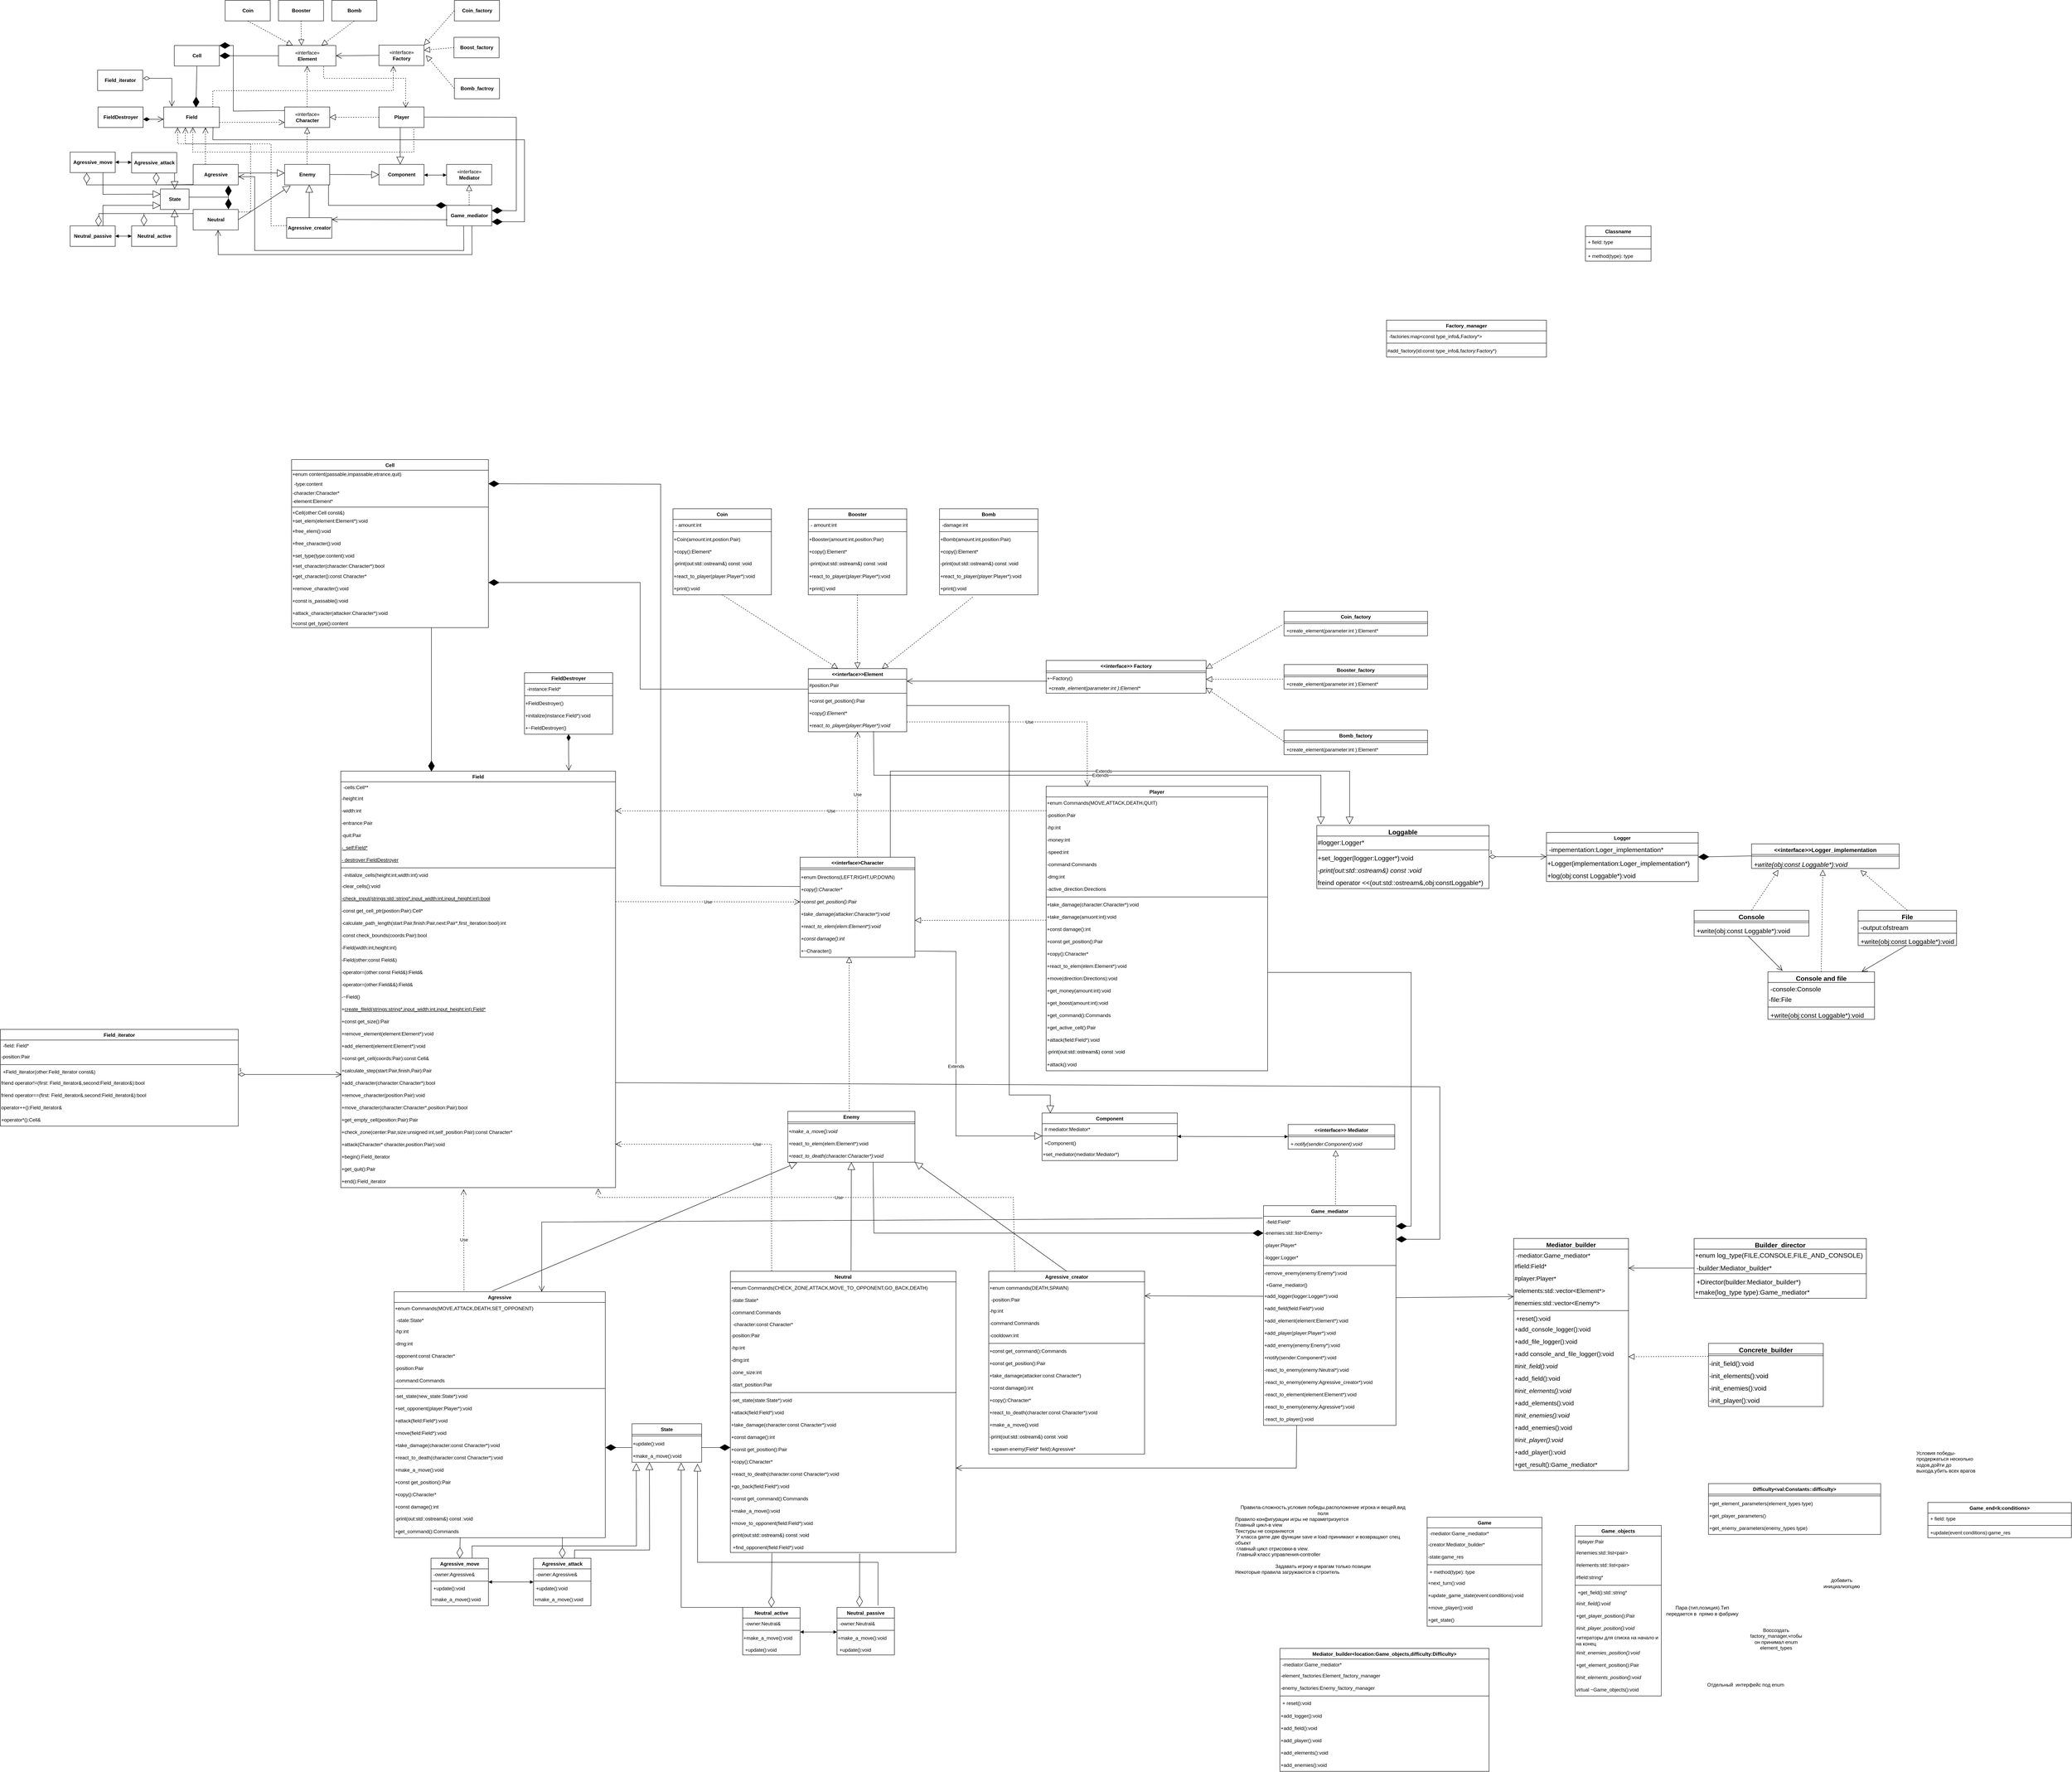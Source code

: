 <mxfile version="15.9.1" type="github">
  <diagram id="C5RBs43oDa-KdzZeNtuy" name="Page-1">
    <mxGraphModel dx="1001" dy="2939" grid="1" gridSize="10" guides="1" tooltips="1" connect="1" arrows="1" fold="1" page="1" pageScale="1" pageWidth="827" pageHeight="1169" math="0" shadow="0">
      <root>
        <mxCell id="WIyWlLk6GJQsqaUBKTNV-0" />
        <mxCell id="WIyWlLk6GJQsqaUBKTNV-1" parent="WIyWlLk6GJQsqaUBKTNV-0" />
        <mxCell id="xsE1GSZscVZEgbZIW3LD-2" value="Cell" style="swimlane;fontStyle=1;align=center;verticalAlign=top;childLayout=stackLayout;horizontal=1;startSize=26;horizontalStack=0;resizeParent=1;resizeParentMax=0;resizeLast=0;collapsible=1;marginBottom=0;" parent="WIyWlLk6GJQsqaUBKTNV-1" vertex="1">
          <mxGeometry x="1500" y="-160" width="480" height="410" as="geometry" />
        </mxCell>
        <mxCell id="48n6h0wSSKRTp9PxJUe6-4" value="&lt;div align=&quot;left&quot;&gt;+enum content(passable,impassable,etrance,quit)&lt;/div&gt;" style="text;html=1;strokeColor=none;fillColor=none;align=left;verticalAlign=middle;whiteSpace=wrap;rounded=0;" parent="xsE1GSZscVZEgbZIW3LD-2" vertex="1">
          <mxGeometry y="26" width="480" height="20" as="geometry" />
        </mxCell>
        <mxCell id="xsE1GSZscVZEgbZIW3LD-3" value="-type:content" style="text;strokeColor=none;fillColor=none;align=left;verticalAlign=top;spacingLeft=4;spacingRight=4;overflow=hidden;rotatable=0;points=[[0,0.5],[1,0.5]];portConstraint=eastwest;" parent="xsE1GSZscVZEgbZIW3LD-2" vertex="1">
          <mxGeometry y="46" width="480" height="26" as="geometry" />
        </mxCell>
        <mxCell id="48n6h0wSSKRTp9PxJUe6-1" value="-character:Character*" style="text;html=1;strokeColor=none;fillColor=none;align=left;verticalAlign=middle;whiteSpace=wrap;rounded=0;" parent="xsE1GSZscVZEgbZIW3LD-2" vertex="1">
          <mxGeometry y="72" width="480" height="20" as="geometry" />
        </mxCell>
        <mxCell id="48n6h0wSSKRTp9PxJUe6-0" value="-element:Element*" style="text;html=1;strokeColor=none;fillColor=none;align=left;verticalAlign=middle;whiteSpace=wrap;rounded=0;" parent="xsE1GSZscVZEgbZIW3LD-2" vertex="1">
          <mxGeometry y="92" width="480" height="20" as="geometry" />
        </mxCell>
        <mxCell id="xsE1GSZscVZEgbZIW3LD-4" value="" style="line;strokeWidth=1;fillColor=none;align=left;verticalAlign=middle;spacingTop=-1;spacingLeft=3;spacingRight=3;rotatable=0;labelPosition=right;points=[];portConstraint=eastwest;" parent="xsE1GSZscVZEgbZIW3LD-2" vertex="1">
          <mxGeometry y="112" width="480" height="8" as="geometry" />
        </mxCell>
        <mxCell id="48n6h0wSSKRTp9PxJUe6-2" value="+Cell(other:Cell const&amp;amp;)" style="text;html=1;strokeColor=none;fillColor=none;align=left;verticalAlign=middle;whiteSpace=wrap;rounded=0;" parent="xsE1GSZscVZEgbZIW3LD-2" vertex="1">
          <mxGeometry y="120" width="480" height="20" as="geometry" />
        </mxCell>
        <mxCell id="48n6h0wSSKRTp9PxJUe6-5" value="+set_elem(element:Element*):void" style="text;html=1;strokeColor=none;fillColor=none;align=left;verticalAlign=middle;whiteSpace=wrap;rounded=0;" parent="xsE1GSZscVZEgbZIW3LD-2" vertex="1">
          <mxGeometry y="140" width="480" height="20" as="geometry" />
        </mxCell>
        <mxCell id="Z2aJX6nEWGfjd61N0Xnp-18" value="+free_elem():void" style="text;html=1;strokeColor=none;fillColor=none;align=left;verticalAlign=middle;whiteSpace=wrap;rounded=0;" parent="xsE1GSZscVZEgbZIW3LD-2" vertex="1">
          <mxGeometry y="160" width="480" height="30" as="geometry" />
        </mxCell>
        <mxCell id="Z2aJX6nEWGfjd61N0Xnp-19" value="+free_character():void" style="text;html=1;strokeColor=none;fillColor=none;align=left;verticalAlign=middle;whiteSpace=wrap;rounded=0;" parent="xsE1GSZscVZEgbZIW3LD-2" vertex="1">
          <mxGeometry y="190" width="480" height="30" as="geometry" />
        </mxCell>
        <mxCell id="grzV_4phDnwmopxn0Cy7-0" value="+set_type(type:content):void" style="text;html=1;strokeColor=none;fillColor=none;align=left;verticalAlign=middle;whiteSpace=wrap;rounded=0;" parent="xsE1GSZscVZEgbZIW3LD-2" vertex="1">
          <mxGeometry y="220" width="480" height="30" as="geometry" />
        </mxCell>
        <mxCell id="48n6h0wSSKRTp9PxJUe6-7" value="+set_character(character:Character*):bool" style="text;html=1;strokeColor=none;fillColor=none;align=left;verticalAlign=middle;whiteSpace=wrap;rounded=0;" parent="xsE1GSZscVZEgbZIW3LD-2" vertex="1">
          <mxGeometry y="250" width="480" height="20" as="geometry" />
        </mxCell>
        <mxCell id="Km_RlHxw6roVxN_tXcQw-22" value="+get_character():const Character*" style="text;html=1;strokeColor=none;fillColor=none;align=left;verticalAlign=middle;whiteSpace=wrap;rounded=0;" parent="xsE1GSZscVZEgbZIW3LD-2" vertex="1">
          <mxGeometry y="270" width="480" height="30" as="geometry" />
        </mxCell>
        <mxCell id="grzV_4phDnwmopxn0Cy7-1" value="+remove_character():void" style="text;html=1;strokeColor=none;fillColor=none;align=left;verticalAlign=middle;whiteSpace=wrap;rounded=0;" parent="xsE1GSZscVZEgbZIW3LD-2" vertex="1">
          <mxGeometry y="300" width="480" height="30" as="geometry" />
        </mxCell>
        <mxCell id="0X_hstR2CPrQsVV3YqNj-102" value="+const is_passable():void" style="text;html=1;strokeColor=none;fillColor=none;align=left;verticalAlign=middle;whiteSpace=wrap;rounded=0;" parent="xsE1GSZscVZEgbZIW3LD-2" vertex="1">
          <mxGeometry y="330" width="480" height="30" as="geometry" />
        </mxCell>
        <mxCell id="grzV_4phDnwmopxn0Cy7-2" value="+attack_character(attacker:Character*):void" style="text;html=1;strokeColor=none;fillColor=none;align=left;verticalAlign=middle;whiteSpace=wrap;rounded=0;" parent="xsE1GSZscVZEgbZIW3LD-2" vertex="1">
          <mxGeometry y="360" width="480" height="30" as="geometry" />
        </mxCell>
        <mxCell id="48n6h0wSSKRTp9PxJUe6-8" value="+const get_type():content" style="text;html=1;strokeColor=none;fillColor=none;align=left;verticalAlign=middle;whiteSpace=wrap;rounded=0;" parent="xsE1GSZscVZEgbZIW3LD-2" vertex="1">
          <mxGeometry y="390" width="480" height="20" as="geometry" />
        </mxCell>
        <mxCell id="tWoFjFqfNtR5iYeBHFU--7" value="&lt;&lt;interface&gt;&gt; Factory" style="swimlane;fontStyle=1;align=center;verticalAlign=top;childLayout=stackLayout;horizontal=1;startSize=26;horizontalStack=0;resizeParent=1;resizeParentMax=0;resizeLast=0;collapsible=1;marginBottom=0;" parent="WIyWlLk6GJQsqaUBKTNV-1" vertex="1">
          <mxGeometry x="3340" y="330" width="390" height="80" as="geometry" />
        </mxCell>
        <mxCell id="tWoFjFqfNtR5iYeBHFU--9" value="" style="line;strokeWidth=1;fillColor=none;align=left;verticalAlign=middle;spacingTop=-1;spacingLeft=3;spacingRight=3;rotatable=0;labelPosition=right;points=[];portConstraint=eastwest;" parent="tWoFjFqfNtR5iYeBHFU--7" vertex="1">
          <mxGeometry y="26" width="390" height="8" as="geometry" />
        </mxCell>
        <mxCell id="McNXj-3BcxCFr41HC3wK-5" value="+~Factory()" style="text;html=1;strokeColor=none;fillColor=none;align=left;verticalAlign=middle;whiteSpace=wrap;rounded=0;" parent="tWoFjFqfNtR5iYeBHFU--7" vertex="1">
          <mxGeometry y="34" width="390" height="20" as="geometry" />
        </mxCell>
        <mxCell id="tWoFjFqfNtR5iYeBHFU--10" value="+create_element(parameter:int ):Element*" style="text;strokeColor=none;fillColor=none;align=left;verticalAlign=top;spacingLeft=4;spacingRight=4;overflow=hidden;rotatable=0;points=[[0,0.5],[1,0.5]];portConstraint=eastwest;fontStyle=2" parent="tWoFjFqfNtR5iYeBHFU--7" vertex="1">
          <mxGeometry y="54" width="390" height="26" as="geometry" />
        </mxCell>
        <mxCell id="McNXj-3BcxCFr41HC3wK-1" value="&lt;&lt;interface&gt;&gt;Element&#xa;" style="swimlane;fontStyle=1;align=center;verticalAlign=top;childLayout=stackLayout;horizontal=1;startSize=26;horizontalStack=0;resizeParent=1;resizeParentMax=0;resizeLast=0;collapsible=1;marginBottom=0;" parent="WIyWlLk6GJQsqaUBKTNV-1" vertex="1">
          <mxGeometry x="2760" y="350" width="240" height="154" as="geometry" />
        </mxCell>
        <mxCell id="Z2aJX6nEWGfjd61N0Xnp-12" value="#position:Pair" style="text;html=1;strokeColor=none;fillColor=none;align=left;verticalAlign=middle;whiteSpace=wrap;rounded=0;" parent="McNXj-3BcxCFr41HC3wK-1" vertex="1">
          <mxGeometry y="26" width="240" height="30" as="geometry" />
        </mxCell>
        <mxCell id="McNXj-3BcxCFr41HC3wK-3" value="" style="line;strokeWidth=1;fillColor=none;align=left;verticalAlign=middle;spacingTop=-1;spacingLeft=3;spacingRight=3;rotatable=0;labelPosition=right;points=[];portConstraint=eastwest;" parent="McNXj-3BcxCFr41HC3wK-1" vertex="1">
          <mxGeometry y="56" width="240" height="8" as="geometry" />
        </mxCell>
        <mxCell id="Z2aJX6nEWGfjd61N0Xnp-17" value="+const get_position():Pair" style="text;html=1;strokeColor=none;fillColor=none;align=left;verticalAlign=middle;whiteSpace=wrap;rounded=0;" parent="McNXj-3BcxCFr41HC3wK-1" vertex="1">
          <mxGeometry y="64" width="240" height="30" as="geometry" />
        </mxCell>
        <mxCell id="Ug6BfeDQTz1O-QkU39ld-2" value="&lt;i&gt;+copy():Element*&lt;/i&gt;" style="text;html=1;strokeColor=none;fillColor=none;align=left;verticalAlign=middle;whiteSpace=wrap;rounded=0;" parent="McNXj-3BcxCFr41HC3wK-1" vertex="1">
          <mxGeometry y="94" width="240" height="30" as="geometry" />
        </mxCell>
        <mxCell id="oonbf2Go2FuBxZeRhi8Y-2" value="&lt;i&gt;+react_to_player(player:Player*):void&lt;/i&gt;" style="text;html=1;strokeColor=none;fillColor=none;align=left;verticalAlign=middle;whiteSpace=wrap;rounded=0;" parent="McNXj-3BcxCFr41HC3wK-1" vertex="1">
          <mxGeometry y="124" width="240" height="30" as="geometry" />
        </mxCell>
        <mxCell id="0X_hstR2CPrQsVV3YqNj-104" value="" style="endArrow=diamondThin;endFill=1;endSize=24;html=1;rounded=0;entryX=0;entryY=0.5;entryDx=0;entryDy=0;" parent="McNXj-3BcxCFr41HC3wK-1" edge="1">
          <mxGeometry width="160" relative="1" as="geometry">
            <mxPoint y="50" as="sourcePoint" />
            <mxPoint x="-780" y="-210" as="targetPoint" />
            <Array as="points">
              <mxPoint x="-410" y="50" />
              <mxPoint x="-410" y="-210" />
            </Array>
          </mxGeometry>
        </mxCell>
        <mxCell id="McNXj-3BcxCFr41HC3wK-9" value="Coin&#xa;" style="swimlane;fontStyle=1;align=center;verticalAlign=top;childLayout=stackLayout;horizontal=1;startSize=26;horizontalStack=0;resizeParent=1;resizeParentMax=0;resizeLast=0;collapsible=1;marginBottom=0;" parent="WIyWlLk6GJQsqaUBKTNV-1" vertex="1">
          <mxGeometry x="2430" y="-40" width="240" height="210" as="geometry" />
        </mxCell>
        <mxCell id="McNXj-3BcxCFr41HC3wK-10" value="- amount:int" style="text;strokeColor=none;fillColor=none;align=left;verticalAlign=top;spacingLeft=4;spacingRight=4;overflow=hidden;rotatable=0;points=[[0,0.5],[1,0.5]];portConstraint=eastwest;" parent="McNXj-3BcxCFr41HC3wK-9" vertex="1">
          <mxGeometry y="26" width="240" height="26" as="geometry" />
        </mxCell>
        <mxCell id="McNXj-3BcxCFr41HC3wK-11" value="" style="line;strokeWidth=1;fillColor=none;align=left;verticalAlign=middle;spacingTop=-1;spacingLeft=3;spacingRight=3;rotatable=0;labelPosition=right;points=[];portConstraint=eastwest;" parent="McNXj-3BcxCFr41HC3wK-9" vertex="1">
          <mxGeometry y="52" width="240" height="8" as="geometry" />
        </mxCell>
        <mxCell id="Z2aJX6nEWGfjd61N0Xnp-14" value="+Coin(amount:int,postion:Pair)" style="text;html=1;strokeColor=none;fillColor=none;align=left;verticalAlign=middle;whiteSpace=wrap;rounded=0;" parent="McNXj-3BcxCFr41HC3wK-9" vertex="1">
          <mxGeometry y="60" width="240" height="30" as="geometry" />
        </mxCell>
        <mxCell id="Ug6BfeDQTz1O-QkU39ld-5" value="+copy():Element*" style="text;html=1;strokeColor=none;fillColor=none;align=left;verticalAlign=middle;whiteSpace=wrap;rounded=0;" parent="McNXj-3BcxCFr41HC3wK-9" vertex="1">
          <mxGeometry y="90" width="240" height="30" as="geometry" />
        </mxCell>
        <mxCell id="mCx4avNkeT8saz0xUKcP-4" value="&lt;span style=&quot;color: rgb(0 , 0 , 0) ; font-family: &amp;#34;helvetica&amp;#34; ; font-size: 12px ; font-weight: 400 ; letter-spacing: normal ; text-align: left ; text-indent: 0px ; text-transform: none ; word-spacing: 0px ; background-color: rgb(248 , 249 , 250)&quot;&gt;-print(out:std::ostream&amp;amp;) const :void&lt;/span&gt;" style="text;whiteSpace=wrap;html=1;fontSize=12;" parent="McNXj-3BcxCFr41HC3wK-9" vertex="1">
          <mxGeometry y="120" width="240" height="30" as="geometry" />
        </mxCell>
        <mxCell id="oonbf2Go2FuBxZeRhi8Y-3" value="+react_to_player(player:Player*):void" style="text;html=1;strokeColor=none;fillColor=none;align=left;verticalAlign=middle;whiteSpace=wrap;rounded=0;" parent="McNXj-3BcxCFr41HC3wK-9" vertex="1">
          <mxGeometry y="150" width="240" height="30" as="geometry" />
        </mxCell>
        <mxCell id="GG4XUn2FxnZlyrhbKbJu-27" value="+print():void" style="text;html=1;strokeColor=none;fillColor=none;align=left;verticalAlign=middle;whiteSpace=wrap;rounded=0;" parent="McNXj-3BcxCFr41HC3wK-9" vertex="1">
          <mxGeometry y="180" width="240" height="30" as="geometry" />
        </mxCell>
        <mxCell id="McNXj-3BcxCFr41HC3wK-15" value="Booster" style="swimlane;fontStyle=1;align=center;verticalAlign=top;childLayout=stackLayout;horizontal=1;startSize=26;horizontalStack=0;resizeParent=1;resizeParentMax=0;resizeLast=0;collapsible=1;marginBottom=0;" parent="WIyWlLk6GJQsqaUBKTNV-1" vertex="1">
          <mxGeometry x="2760" y="-40" width="240" height="210" as="geometry" />
        </mxCell>
        <mxCell id="McNXj-3BcxCFr41HC3wK-16" value="- amount:int" style="text;strokeColor=none;fillColor=none;align=left;verticalAlign=top;spacingLeft=4;spacingRight=4;overflow=hidden;rotatable=0;points=[[0,0.5],[1,0.5]];portConstraint=eastwest;" parent="McNXj-3BcxCFr41HC3wK-15" vertex="1">
          <mxGeometry y="26" width="240" height="26" as="geometry" />
        </mxCell>
        <mxCell id="McNXj-3BcxCFr41HC3wK-17" value="" style="line;strokeWidth=1;fillColor=none;align=left;verticalAlign=middle;spacingTop=-1;spacingLeft=3;spacingRight=3;rotatable=0;labelPosition=right;points=[];portConstraint=eastwest;" parent="McNXj-3BcxCFr41HC3wK-15" vertex="1">
          <mxGeometry y="52" width="240" height="8" as="geometry" />
        </mxCell>
        <mxCell id="Z2aJX6nEWGfjd61N0Xnp-15" value="+Booster(amount:int,position:Pair)" style="text;html=1;strokeColor=none;fillColor=none;align=left;verticalAlign=middle;whiteSpace=wrap;rounded=0;" parent="McNXj-3BcxCFr41HC3wK-15" vertex="1">
          <mxGeometry y="60" width="240" height="30" as="geometry" />
        </mxCell>
        <mxCell id="Ug6BfeDQTz1O-QkU39ld-4" value="+copy():Element*" style="text;html=1;strokeColor=none;fillColor=none;align=left;verticalAlign=middle;whiteSpace=wrap;rounded=0;" parent="McNXj-3BcxCFr41HC3wK-15" vertex="1">
          <mxGeometry y="90" width="240" height="30" as="geometry" />
        </mxCell>
        <mxCell id="mCx4avNkeT8saz0xUKcP-3" value="&lt;span style=&quot;color: rgb(0 , 0 , 0) ; font-family: &amp;#34;helvetica&amp;#34; ; font-size: 12px ; font-weight: 400 ; letter-spacing: normal ; text-align: left ; text-indent: 0px ; text-transform: none ; word-spacing: 0px ; background-color: rgb(248 , 249 , 250)&quot;&gt;-print(out:std::ostream&amp;amp;) const :void&lt;/span&gt;" style="text;whiteSpace=wrap;html=1;fontSize=12;" parent="McNXj-3BcxCFr41HC3wK-15" vertex="1">
          <mxGeometry y="120" width="240" height="30" as="geometry" />
        </mxCell>
        <mxCell id="oonbf2Go2FuBxZeRhi8Y-4" value="+react_to_player(player:Player*):void" style="text;html=1;strokeColor=none;fillColor=none;align=left;verticalAlign=middle;whiteSpace=wrap;rounded=0;" parent="McNXj-3BcxCFr41HC3wK-15" vertex="1">
          <mxGeometry y="150" width="240" height="30" as="geometry" />
        </mxCell>
        <mxCell id="GG4XUn2FxnZlyrhbKbJu-25" value="+print():void" style="text;html=1;strokeColor=none;fillColor=none;align=left;verticalAlign=middle;whiteSpace=wrap;rounded=0;" parent="McNXj-3BcxCFr41HC3wK-15" vertex="1">
          <mxGeometry y="180" width="240" height="30" as="geometry" />
        </mxCell>
        <mxCell id="el9_5BR20MesqiRmmWId-0" value="Bomb" style="swimlane;fontStyle=1;align=center;verticalAlign=top;childLayout=stackLayout;horizontal=1;startSize=26;horizontalStack=0;resizeParent=1;resizeParentMax=0;resizeLast=0;collapsible=1;marginBottom=0;" parent="WIyWlLk6GJQsqaUBKTNV-1" vertex="1">
          <mxGeometry x="3080" y="-40" width="240" height="210" as="geometry" />
        </mxCell>
        <mxCell id="el9_5BR20MesqiRmmWId-1" value="-damage:int" style="text;strokeColor=none;fillColor=none;align=left;verticalAlign=top;spacingLeft=4;spacingRight=4;overflow=hidden;rotatable=0;points=[[0,0.5],[1,0.5]];portConstraint=eastwest;" parent="el9_5BR20MesqiRmmWId-0" vertex="1">
          <mxGeometry y="26" width="240" height="26" as="geometry" />
        </mxCell>
        <mxCell id="el9_5BR20MesqiRmmWId-2" value="" style="line;strokeWidth=1;fillColor=none;align=left;verticalAlign=middle;spacingTop=-1;spacingLeft=3;spacingRight=3;rotatable=0;labelPosition=right;points=[];portConstraint=eastwest;" parent="el9_5BR20MesqiRmmWId-0" vertex="1">
          <mxGeometry y="52" width="240" height="8" as="geometry" />
        </mxCell>
        <mxCell id="Z2aJX6nEWGfjd61N0Xnp-16" value="+Bomb(amount:int,position:Pair)" style="text;html=1;strokeColor=none;fillColor=none;align=left;verticalAlign=middle;whiteSpace=wrap;rounded=0;" parent="el9_5BR20MesqiRmmWId-0" vertex="1">
          <mxGeometry y="60" width="240" height="30" as="geometry" />
        </mxCell>
        <mxCell id="Ug6BfeDQTz1O-QkU39ld-3" value="+copy():Element*" style="text;html=1;strokeColor=none;fillColor=none;align=left;verticalAlign=middle;whiteSpace=wrap;rounded=0;" parent="el9_5BR20MesqiRmmWId-0" vertex="1">
          <mxGeometry y="90" width="240" height="30" as="geometry" />
        </mxCell>
        <mxCell id="mCx4avNkeT8saz0xUKcP-2" value="&lt;span style=&quot;color: rgb(0 , 0 , 0) ; font-family: &amp;#34;helvetica&amp;#34; ; font-size: 12px ; font-weight: 400 ; letter-spacing: normal ; text-align: left ; text-indent: 0px ; text-transform: none ; word-spacing: 0px ; background-color: rgb(248 , 249 , 250)&quot;&gt;-print(out:std::ostream&amp;amp;) const :void&lt;/span&gt;" style="text;whiteSpace=wrap;html=1;fontSize=12;" parent="el9_5BR20MesqiRmmWId-0" vertex="1">
          <mxGeometry y="120" width="240" height="30" as="geometry" />
        </mxCell>
        <mxCell id="oonbf2Go2FuBxZeRhi8Y-5" value="+react_to_player(player:Player*):void" style="text;html=1;strokeColor=none;fillColor=none;align=left;verticalAlign=middle;whiteSpace=wrap;rounded=0;" parent="el9_5BR20MesqiRmmWId-0" vertex="1">
          <mxGeometry y="150" width="240" height="30" as="geometry" />
        </mxCell>
        <mxCell id="GG4XUn2FxnZlyrhbKbJu-26" value="+print():void" style="text;html=1;strokeColor=none;fillColor=none;align=left;verticalAlign=middle;whiteSpace=wrap;rounded=0;" parent="el9_5BR20MesqiRmmWId-0" vertex="1">
          <mxGeometry y="180" width="240" height="30" as="geometry" />
        </mxCell>
        <mxCell id="el9_5BR20MesqiRmmWId-6" value="Coin_factory" style="swimlane;fontStyle=1;align=center;verticalAlign=top;childLayout=stackLayout;horizontal=1;startSize=26;horizontalStack=0;resizeParent=1;resizeParentMax=0;resizeLast=0;collapsible=1;marginBottom=0;" parent="WIyWlLk6GJQsqaUBKTNV-1" vertex="1">
          <mxGeometry x="3920" y="210" width="350" height="60" as="geometry" />
        </mxCell>
        <mxCell id="el9_5BR20MesqiRmmWId-8" value="" style="line;strokeWidth=1;fillColor=none;align=left;verticalAlign=middle;spacingTop=-1;spacingLeft=3;spacingRight=3;rotatable=0;labelPosition=right;points=[];portConstraint=eastwest;" parent="el9_5BR20MesqiRmmWId-6" vertex="1">
          <mxGeometry y="26" width="350" height="8" as="geometry" />
        </mxCell>
        <mxCell id="el9_5BR20MesqiRmmWId-10" value="+create_element(parameter:int ):Element*" style="text;strokeColor=none;fillColor=none;align=left;verticalAlign=top;spacingLeft=4;spacingRight=4;overflow=hidden;rotatable=0;points=[[0,0.5],[1,0.5]];portConstraint=eastwest;fontStyle=0" parent="el9_5BR20MesqiRmmWId-6" vertex="1">
          <mxGeometry y="34" width="350" height="26" as="geometry" />
        </mxCell>
        <mxCell id="8DYW9aeiwufktY21G8mX-1" value="Booster_factory" style="swimlane;fontStyle=1;align=center;verticalAlign=top;childLayout=stackLayout;horizontal=1;startSize=26;horizontalStack=0;resizeParent=1;resizeParentMax=0;resizeLast=0;collapsible=1;marginBottom=0;" parent="WIyWlLk6GJQsqaUBKTNV-1" vertex="1">
          <mxGeometry x="3920" y="340" width="350" height="60" as="geometry" />
        </mxCell>
        <mxCell id="8DYW9aeiwufktY21G8mX-2" value="" style="line;strokeWidth=1;fillColor=none;align=left;verticalAlign=middle;spacingTop=-1;spacingLeft=3;spacingRight=3;rotatable=0;labelPosition=right;points=[];portConstraint=eastwest;" parent="8DYW9aeiwufktY21G8mX-1" vertex="1">
          <mxGeometry y="26" width="350" height="8" as="geometry" />
        </mxCell>
        <mxCell id="8DYW9aeiwufktY21G8mX-3" value="+create_element(parameter:int ):Element*" style="text;strokeColor=none;fillColor=none;align=left;verticalAlign=top;spacingLeft=4;spacingRight=4;overflow=hidden;rotatable=0;points=[[0,0.5],[1,0.5]];portConstraint=eastwest;fontStyle=0" parent="8DYW9aeiwufktY21G8mX-1" vertex="1">
          <mxGeometry y="34" width="350" height="26" as="geometry" />
        </mxCell>
        <mxCell id="8DYW9aeiwufktY21G8mX-4" value="Bomb_factory" style="swimlane;fontStyle=1;align=center;verticalAlign=top;childLayout=stackLayout;horizontal=1;startSize=26;horizontalStack=0;resizeParent=1;resizeParentMax=0;resizeLast=0;collapsible=1;marginBottom=0;" parent="WIyWlLk6GJQsqaUBKTNV-1" vertex="1">
          <mxGeometry x="3920" y="500" width="350" height="60" as="geometry" />
        </mxCell>
        <mxCell id="8DYW9aeiwufktY21G8mX-5" value="" style="line;strokeWidth=1;fillColor=none;align=left;verticalAlign=middle;spacingTop=-1;spacingLeft=3;spacingRight=3;rotatable=0;labelPosition=right;points=[];portConstraint=eastwest;" parent="8DYW9aeiwufktY21G8mX-4" vertex="1">
          <mxGeometry y="26" width="350" height="8" as="geometry" />
        </mxCell>
        <mxCell id="8DYW9aeiwufktY21G8mX-6" value="+create_element(parameter:int ):Element*" style="text;strokeColor=none;fillColor=none;align=left;verticalAlign=top;spacingLeft=4;spacingRight=4;overflow=hidden;rotatable=0;points=[[0,0.5],[1,0.5]];portConstraint=eastwest;fontStyle=0" parent="8DYW9aeiwufktY21G8mX-4" vertex="1">
          <mxGeometry y="34" width="350" height="26" as="geometry" />
        </mxCell>
        <mxCell id="Iwc6zqxQIkc-S9eKUuf3-0" value="Field" style="swimlane;fontStyle=1;align=center;verticalAlign=top;childLayout=stackLayout;horizontal=1;startSize=26;horizontalStack=0;resizeParent=1;resizeParentMax=0;resizeLast=0;collapsible=1;marginBottom=0;" parent="WIyWlLk6GJQsqaUBKTNV-1" vertex="1">
          <mxGeometry x="1620" y="600" width="670" height="1016" as="geometry" />
        </mxCell>
        <mxCell id="Iwc6zqxQIkc-S9eKUuf3-1" value="-cells:Cell**" style="text;strokeColor=none;fillColor=none;align=left;verticalAlign=top;spacingLeft=4;spacingRight=4;overflow=hidden;rotatable=0;points=[[0,0.5],[1,0.5]];portConstraint=eastwest;" parent="Iwc6zqxQIkc-S9eKUuf3-0" vertex="1">
          <mxGeometry y="26" width="670" height="26" as="geometry" />
        </mxCell>
        <mxCell id="GG4XUn2FxnZlyrhbKbJu-0" value="-height:int" style="text;html=1;strokeColor=none;fillColor=none;align=left;verticalAlign=middle;whiteSpace=wrap;rounded=0;" parent="Iwc6zqxQIkc-S9eKUuf3-0" vertex="1">
          <mxGeometry y="52" width="670" height="30" as="geometry" />
        </mxCell>
        <mxCell id="GG4XUn2FxnZlyrhbKbJu-1" value="-width:int" style="text;html=1;strokeColor=none;fillColor=none;align=left;verticalAlign=middle;whiteSpace=wrap;rounded=0;" parent="Iwc6zqxQIkc-S9eKUuf3-0" vertex="1">
          <mxGeometry y="82" width="670" height="30" as="geometry" />
        </mxCell>
        <mxCell id="GG4XUn2FxnZlyrhbKbJu-2" value="-entrance:Pair" style="text;html=1;strokeColor=none;fillColor=none;align=left;verticalAlign=middle;whiteSpace=wrap;rounded=0;" parent="Iwc6zqxQIkc-S9eKUuf3-0" vertex="1">
          <mxGeometry y="112" width="670" height="30" as="geometry" />
        </mxCell>
        <mxCell id="GG4XUn2FxnZlyrhbKbJu-3" value="-quit:Pair" style="text;html=1;strokeColor=none;fillColor=none;align=left;verticalAlign=middle;whiteSpace=wrap;rounded=0;" parent="Iwc6zqxQIkc-S9eKUuf3-0" vertex="1">
          <mxGeometry y="142" width="670" height="30" as="geometry" />
        </mxCell>
        <mxCell id="tuSI-3SOKSr631faxkzB-22" value="&lt;u&gt;-_self:Field*&lt;/u&gt;" style="text;html=1;strokeColor=none;fillColor=none;align=left;verticalAlign=middle;whiteSpace=wrap;rounded=0;" parent="Iwc6zqxQIkc-S9eKUuf3-0" vertex="1">
          <mxGeometry y="172" width="670" height="30" as="geometry" />
        </mxCell>
        <mxCell id="tuSI-3SOKSr631faxkzB-23" value="&lt;u&gt;- destroyer:FieldDestroyer&lt;/u&gt;" style="text;html=1;strokeColor=none;fillColor=none;align=left;verticalAlign=middle;whiteSpace=wrap;rounded=0;" parent="Iwc6zqxQIkc-S9eKUuf3-0" vertex="1">
          <mxGeometry y="202" width="670" height="30" as="geometry" />
        </mxCell>
        <mxCell id="Iwc6zqxQIkc-S9eKUuf3-2" value="" style="line;strokeWidth=1;fillColor=none;align=left;verticalAlign=middle;spacingTop=-1;spacingLeft=3;spacingRight=3;rotatable=0;labelPosition=right;points=[];portConstraint=eastwest;" parent="Iwc6zqxQIkc-S9eKUuf3-0" vertex="1">
          <mxGeometry y="232" width="670" height="8" as="geometry" />
        </mxCell>
        <mxCell id="Iwc6zqxQIkc-S9eKUuf3-3" value="-initialize_cells(height:int,width:int):void" style="text;strokeColor=none;fillColor=none;align=left;verticalAlign=top;spacingLeft=4;spacingRight=4;overflow=hidden;rotatable=0;points=[[0,0.5],[1,0.5]];portConstraint=eastwest;" parent="Iwc6zqxQIkc-S9eKUuf3-0" vertex="1">
          <mxGeometry y="240" width="670" height="26" as="geometry" />
        </mxCell>
        <mxCell id="tuSI-3SOKSr631faxkzB-24" value="-clear_cells():void" style="text;html=1;strokeColor=none;fillColor=none;align=left;verticalAlign=middle;whiteSpace=wrap;rounded=0;" parent="Iwc6zqxQIkc-S9eKUuf3-0" vertex="1">
          <mxGeometry y="266" width="670" height="30" as="geometry" />
        </mxCell>
        <mxCell id="tuSI-3SOKSr631faxkzB-25" value="&lt;u&gt;-check_input(strings:std::string*,input_width:int,input_height:int):bool&lt;/u&gt;" style="text;html=1;strokeColor=none;fillColor=none;align=left;verticalAlign=middle;whiteSpace=wrap;rounded=0;" parent="Iwc6zqxQIkc-S9eKUuf3-0" vertex="1">
          <mxGeometry y="296" width="670" height="30" as="geometry" />
        </mxCell>
        <mxCell id="tuSI-3SOKSr631faxkzB-26" value="-const get_cell_ptr(postion:Pair):Cell*" style="text;html=1;strokeColor=none;fillColor=none;align=left;verticalAlign=middle;whiteSpace=wrap;rounded=0;" parent="Iwc6zqxQIkc-S9eKUuf3-0" vertex="1">
          <mxGeometry y="326" width="670" height="30" as="geometry" />
        </mxCell>
        <mxCell id="tuSI-3SOKSr631faxkzB-27" value="-calculate_path_length(start:Pair,finish:Pair,next:Pair*,first_iteration:bool):int" style="text;html=1;strokeColor=none;fillColor=none;align=left;verticalAlign=middle;whiteSpace=wrap;rounded=0;" parent="Iwc6zqxQIkc-S9eKUuf3-0" vertex="1">
          <mxGeometry y="356" width="670" height="30" as="geometry" />
        </mxCell>
        <mxCell id="tuSI-3SOKSr631faxkzB-28" value="-const check_bounds(coords:Pair):bool" style="text;html=1;strokeColor=none;fillColor=none;align=left;verticalAlign=middle;whiteSpace=wrap;rounded=0;" parent="Iwc6zqxQIkc-S9eKUuf3-0" vertex="1">
          <mxGeometry y="386" width="670" height="30" as="geometry" />
        </mxCell>
        <mxCell id="GG4XUn2FxnZlyrhbKbJu-5" value="-Field(width:int,height:int)" style="text;html=1;strokeColor=none;fillColor=none;align=left;verticalAlign=middle;whiteSpace=wrap;rounded=0;" parent="Iwc6zqxQIkc-S9eKUuf3-0" vertex="1">
          <mxGeometry y="416" width="670" height="30" as="geometry" />
        </mxCell>
        <mxCell id="GG4XUn2FxnZlyrhbKbJu-6" value="-Field(other:const Field&amp;amp;)" style="text;html=1;strokeColor=none;fillColor=none;align=left;verticalAlign=middle;whiteSpace=wrap;rounded=0;" parent="Iwc6zqxQIkc-S9eKUuf3-0" vertex="1">
          <mxGeometry y="446" width="670" height="30" as="geometry" />
        </mxCell>
        <mxCell id="GG4XUn2FxnZlyrhbKbJu-7" value="-operator=(other:const Field&amp;amp;):Field&amp;amp;" style="text;html=1;strokeColor=none;fillColor=none;align=left;verticalAlign=middle;whiteSpace=wrap;rounded=0;" parent="Iwc6zqxQIkc-S9eKUuf3-0" vertex="1">
          <mxGeometry y="476" width="670" height="30" as="geometry" />
        </mxCell>
        <mxCell id="GG4XUn2FxnZlyrhbKbJu-8" value="-operator=(other:Field&amp;amp;&amp;amp;):Field&amp;amp;" style="text;html=1;strokeColor=none;fillColor=none;align=left;verticalAlign=middle;whiteSpace=wrap;rounded=0;" parent="Iwc6zqxQIkc-S9eKUuf3-0" vertex="1">
          <mxGeometry y="506" width="670" height="30" as="geometry" />
        </mxCell>
        <mxCell id="tuSI-3SOKSr631faxkzB-29" value="-~Field()" style="text;html=1;strokeColor=none;fillColor=none;align=left;verticalAlign=middle;whiteSpace=wrap;rounded=0;" parent="Iwc6zqxQIkc-S9eKUuf3-0" vertex="1">
          <mxGeometry y="536" width="670" height="30" as="geometry" />
        </mxCell>
        <mxCell id="MBrvf-cVYj65ZBORAVVF-1" value="+&lt;u&gt;create_fileld(strings:string*,input_width:int,input_height:int):Field*&lt;/u&gt;" style="text;html=1;strokeColor=none;fillColor=none;align=left;verticalAlign=middle;whiteSpace=wrap;rounded=0;" parent="Iwc6zqxQIkc-S9eKUuf3-0" vertex="1">
          <mxGeometry y="566" width="670" height="30" as="geometry" />
        </mxCell>
        <mxCell id="GG4XUn2FxnZlyrhbKbJu-9" value="+const get_size():Pair" style="text;html=1;strokeColor=none;fillColor=none;align=left;verticalAlign=middle;whiteSpace=wrap;rounded=0;" parent="Iwc6zqxQIkc-S9eKUuf3-0" vertex="1">
          <mxGeometry y="596" width="670" height="30" as="geometry" />
        </mxCell>
        <mxCell id="OBYgAGZ-wA5wDuAJARTX-8" value="+remove_element(element:Element*):void" style="text;html=1;strokeColor=none;fillColor=none;align=left;verticalAlign=middle;whiteSpace=wrap;rounded=0;" parent="Iwc6zqxQIkc-S9eKUuf3-0" vertex="1">
          <mxGeometry y="626" width="670" height="30" as="geometry" />
        </mxCell>
        <mxCell id="GG4XUn2FxnZlyrhbKbJu-11" value="+add_element(element:Element*):void" style="text;html=1;strokeColor=none;fillColor=none;align=left;verticalAlign=middle;whiteSpace=wrap;rounded=0;" parent="Iwc6zqxQIkc-S9eKUuf3-0" vertex="1">
          <mxGeometry y="656" width="670" height="30" as="geometry" />
        </mxCell>
        <mxCell id="GG4XUn2FxnZlyrhbKbJu-10" value="+const get_cell(coords:Pair):const Cell&amp;amp;" style="text;html=1;strokeColor=none;fillColor=none;align=left;verticalAlign=middle;whiteSpace=wrap;rounded=0;" parent="Iwc6zqxQIkc-S9eKUuf3-0" vertex="1">
          <mxGeometry y="686" width="670" height="30" as="geometry" />
        </mxCell>
        <mxCell id="oonbf2Go2FuBxZeRhi8Y-0" value="+calculate_step(start:Pair,finish,Pair):Pair" style="text;html=1;strokeColor=none;fillColor=none;align=left;verticalAlign=middle;whiteSpace=wrap;rounded=0;" parent="Iwc6zqxQIkc-S9eKUuf3-0" vertex="1">
          <mxGeometry y="716" width="670" height="30" as="geometry" />
        </mxCell>
        <mxCell id="oonbf2Go2FuBxZeRhi8Y-11" value="+add_character(character:Character*):bool" style="text;html=1;strokeColor=none;fillColor=none;align=left;verticalAlign=middle;whiteSpace=wrap;rounded=0;" parent="Iwc6zqxQIkc-S9eKUuf3-0" vertex="1">
          <mxGeometry y="746" width="670" height="30" as="geometry" />
        </mxCell>
        <mxCell id="oonbf2Go2FuBxZeRhi8Y-12" value="+remove_character(position:Pair):void" style="text;html=1;strokeColor=none;fillColor=none;align=left;verticalAlign=middle;whiteSpace=wrap;rounded=0;" parent="Iwc6zqxQIkc-S9eKUuf3-0" vertex="1">
          <mxGeometry y="776" width="670" height="30" as="geometry" />
        </mxCell>
        <mxCell id="oonbf2Go2FuBxZeRhi8Y-10" value="+move_character(character:Character*,position:Pair):bool" style="text;html=1;strokeColor=none;fillColor=none;align=left;verticalAlign=middle;whiteSpace=wrap;rounded=0;" parent="Iwc6zqxQIkc-S9eKUuf3-0" vertex="1">
          <mxGeometry y="806" width="670" height="30" as="geometry" />
        </mxCell>
        <mxCell id="eG7skbf5xnkWyoIcJeTa-0" value="+get_empty_cell(position:Pair):Pair" style="text;html=1;strokeColor=none;fillColor=none;align=left;verticalAlign=middle;whiteSpace=wrap;rounded=0;" parent="Iwc6zqxQIkc-S9eKUuf3-0" vertex="1">
          <mxGeometry y="836" width="670" height="30" as="geometry" />
        </mxCell>
        <mxCell id="Km_RlHxw6roVxN_tXcQw-21" value="+check_zone(center:Pair,size:unsigned int,self_position:Pair):const Character*" style="text;html=1;strokeColor=none;fillColor=none;align=left;verticalAlign=middle;whiteSpace=wrap;rounded=0;" parent="Iwc6zqxQIkc-S9eKUuf3-0" vertex="1">
          <mxGeometry y="866" width="670" height="30" as="geometry" />
        </mxCell>
        <mxCell id="oonbf2Go2FuBxZeRhi8Y-20" value="+attack(Character* character,position:Pair):void" style="text;html=1;strokeColor=none;fillColor=none;align=left;verticalAlign=middle;whiteSpace=wrap;rounded=0;" parent="Iwc6zqxQIkc-S9eKUuf3-0" vertex="1">
          <mxGeometry y="896" width="670" height="30" as="geometry" />
        </mxCell>
        <mxCell id="GG4XUn2FxnZlyrhbKbJu-13" value="+begin():Field_iterator" style="text;html=1;strokeColor=none;fillColor=none;align=left;verticalAlign=middle;whiteSpace=wrap;rounded=0;" parent="Iwc6zqxQIkc-S9eKUuf3-0" vertex="1">
          <mxGeometry y="926" width="670" height="30" as="geometry" />
        </mxCell>
        <mxCell id="0X_hstR2CPrQsVV3YqNj-116" value="+get_quit():Pair" style="text;html=1;strokeColor=none;fillColor=none;align=left;verticalAlign=middle;whiteSpace=wrap;rounded=0;" parent="Iwc6zqxQIkc-S9eKUuf3-0" vertex="1">
          <mxGeometry y="956" width="670" height="30" as="geometry" />
        </mxCell>
        <mxCell id="GG4XUn2FxnZlyrhbKbJu-14" value="+end():Field_iterator" style="text;html=1;strokeColor=none;fillColor=none;align=left;verticalAlign=middle;whiteSpace=wrap;rounded=0;" parent="Iwc6zqxQIkc-S9eKUuf3-0" vertex="1">
          <mxGeometry y="986" width="670" height="30" as="geometry" />
        </mxCell>
        <mxCell id="GG4XUn2FxnZlyrhbKbJu-28" value="Field_iterator" style="swimlane;fontStyle=1;align=center;verticalAlign=top;childLayout=stackLayout;horizontal=1;startSize=26;horizontalStack=0;resizeParent=1;resizeParentMax=0;resizeLast=0;collapsible=1;marginBottom=0;" parent="WIyWlLk6GJQsqaUBKTNV-1" vertex="1">
          <mxGeometry x="790" y="1230" width="580" height="236" as="geometry" />
        </mxCell>
        <mxCell id="GG4XUn2FxnZlyrhbKbJu-29" value="-field: Field*" style="text;strokeColor=none;fillColor=none;align=left;verticalAlign=top;spacingLeft=4;spacingRight=4;overflow=hidden;rotatable=0;points=[[0,0.5],[1,0.5]];portConstraint=eastwest;" parent="GG4XUn2FxnZlyrhbKbJu-28" vertex="1">
          <mxGeometry y="26" width="580" height="26" as="geometry" />
        </mxCell>
        <mxCell id="GG4XUn2FxnZlyrhbKbJu-32" value="-position:Pair" style="text;html=1;strokeColor=none;fillColor=none;align=left;verticalAlign=middle;whiteSpace=wrap;rounded=0;" parent="GG4XUn2FxnZlyrhbKbJu-28" vertex="1">
          <mxGeometry y="52" width="580" height="30" as="geometry" />
        </mxCell>
        <mxCell id="GG4XUn2FxnZlyrhbKbJu-30" value="" style="line;strokeWidth=1;fillColor=none;align=left;verticalAlign=middle;spacingTop=-1;spacingLeft=3;spacingRight=3;rotatable=0;labelPosition=right;points=[];portConstraint=eastwest;" parent="GG4XUn2FxnZlyrhbKbJu-28" vertex="1">
          <mxGeometry y="82" width="580" height="8" as="geometry" />
        </mxCell>
        <mxCell id="GG4XUn2FxnZlyrhbKbJu-31" value="+Field_iterator(other:Feild_iterator const&amp;)" style="text;strokeColor=none;fillColor=none;align=left;verticalAlign=top;spacingLeft=4;spacingRight=4;overflow=hidden;rotatable=0;points=[[0,0.5],[1,0.5]];portConstraint=eastwest;" parent="GG4XUn2FxnZlyrhbKbJu-28" vertex="1">
          <mxGeometry y="90" width="580" height="26" as="geometry" />
        </mxCell>
        <mxCell id="GG4XUn2FxnZlyrhbKbJu-34" value="friend operator!=(first: Field_iterator&amp;amp;,second:Field_iterator&amp;amp;):bool" style="text;html=1;strokeColor=none;fillColor=none;align=left;verticalAlign=middle;whiteSpace=wrap;rounded=0;" parent="GG4XUn2FxnZlyrhbKbJu-28" vertex="1">
          <mxGeometry y="116" width="580" height="30" as="geometry" />
        </mxCell>
        <mxCell id="GG4XUn2FxnZlyrhbKbJu-36" value="friend operator==(first: Field_iterator&amp;amp;,second:Field_iterator&amp;amp;):bool" style="text;html=1;strokeColor=none;fillColor=none;align=left;verticalAlign=middle;whiteSpace=wrap;rounded=0;" parent="GG4XUn2FxnZlyrhbKbJu-28" vertex="1">
          <mxGeometry y="146" width="580" height="30" as="geometry" />
        </mxCell>
        <mxCell id="GG4XUn2FxnZlyrhbKbJu-39" value="operator++():Field_iterator&amp;amp;" style="text;html=1;strokeColor=none;fillColor=none;align=left;verticalAlign=middle;whiteSpace=wrap;rounded=0;" parent="GG4XUn2FxnZlyrhbKbJu-28" vertex="1">
          <mxGeometry y="176" width="580" height="30" as="geometry" />
        </mxCell>
        <mxCell id="GG4XUn2FxnZlyrhbKbJu-37" value="+operator*():Cell&amp;amp;" style="text;html=1;strokeColor=none;fillColor=none;align=left;verticalAlign=middle;whiteSpace=wrap;rounded=0;" parent="GG4XUn2FxnZlyrhbKbJu-28" vertex="1">
          <mxGeometry y="206" width="580" height="30" as="geometry" />
        </mxCell>
        <mxCell id="j1_erCObVobpXnONd0nw-4" value="Player" style="swimlane;fontStyle=1;align=center;verticalAlign=top;childLayout=stackLayout;horizontal=1;startSize=26;horizontalStack=0;resizeParent=1;resizeParentMax=0;resizeLast=0;collapsible=1;marginBottom=0;" parent="WIyWlLk6GJQsqaUBKTNV-1" vertex="1">
          <mxGeometry x="3340" y="637" width="540" height="694" as="geometry" />
        </mxCell>
        <mxCell id="grzV_4phDnwmopxn0Cy7-13" value="+enum Commands(MOVE,ATTACK,DEATH,QUIT)" style="text;html=1;strokeColor=none;fillColor=none;align=left;verticalAlign=middle;whiteSpace=wrap;rounded=0;" parent="j1_erCObVobpXnONd0nw-4" vertex="1">
          <mxGeometry y="26" width="540" height="30" as="geometry" />
        </mxCell>
        <mxCell id="grzV_4phDnwmopxn0Cy7-4" value="-position:Pair" style="text;html=1;strokeColor=none;fillColor=none;align=left;verticalAlign=middle;whiteSpace=wrap;rounded=0;" parent="j1_erCObVobpXnONd0nw-4" vertex="1">
          <mxGeometry y="56" width="540" height="30" as="geometry" />
        </mxCell>
        <mxCell id="grzV_4phDnwmopxn0Cy7-5" value="-hp:int" style="text;html=1;strokeColor=none;fillColor=none;align=left;verticalAlign=middle;whiteSpace=wrap;rounded=0;" parent="j1_erCObVobpXnONd0nw-4" vertex="1">
          <mxGeometry y="86" width="540" height="30" as="geometry" />
        </mxCell>
        <mxCell id="grzV_4phDnwmopxn0Cy7-6" value="-money:int" style="text;html=1;strokeColor=none;fillColor=none;align=left;verticalAlign=middle;whiteSpace=wrap;rounded=0;" parent="j1_erCObVobpXnONd0nw-4" vertex="1">
          <mxGeometry y="116" width="540" height="30" as="geometry" />
        </mxCell>
        <mxCell id="grzV_4phDnwmopxn0Cy7-7" value="-speed:int" style="text;html=1;strokeColor=none;fillColor=none;align=left;verticalAlign=middle;whiteSpace=wrap;rounded=0;" parent="j1_erCObVobpXnONd0nw-4" vertex="1">
          <mxGeometry y="146" width="540" height="30" as="geometry" />
        </mxCell>
        <mxCell id="grzV_4phDnwmopxn0Cy7-14" value="-command:Commands" style="text;html=1;strokeColor=none;fillColor=none;align=left;verticalAlign=middle;whiteSpace=wrap;rounded=0;" parent="j1_erCObVobpXnONd0nw-4" vertex="1">
          <mxGeometry y="176" width="540" height="30" as="geometry" />
        </mxCell>
        <mxCell id="grzV_4phDnwmopxn0Cy7-8" value="-dmg:int" style="text;html=1;strokeColor=none;fillColor=none;align=left;verticalAlign=middle;whiteSpace=wrap;rounded=0;" parent="j1_erCObVobpXnONd0nw-4" vertex="1">
          <mxGeometry y="206" width="540" height="30" as="geometry" />
        </mxCell>
        <mxCell id="grzV_4phDnwmopxn0Cy7-9" value="-active_direction:Directions" style="text;html=1;strokeColor=none;fillColor=none;align=left;verticalAlign=middle;whiteSpace=wrap;rounded=0;" parent="j1_erCObVobpXnONd0nw-4" vertex="1">
          <mxGeometry y="236" width="540" height="30" as="geometry" />
        </mxCell>
        <mxCell id="j1_erCObVobpXnONd0nw-6" value="" style="line;strokeWidth=1;fillColor=none;align=left;verticalAlign=middle;spacingTop=-1;spacingLeft=3;spacingRight=3;rotatable=0;labelPosition=right;points=[];portConstraint=eastwest;" parent="j1_erCObVobpXnONd0nw-4" vertex="1">
          <mxGeometry y="266" width="540" height="8" as="geometry" />
        </mxCell>
        <mxCell id="grzV_4phDnwmopxn0Cy7-16" value="+take_damage(character:Character*):void" style="text;html=1;strokeColor=none;fillColor=none;align=left;verticalAlign=middle;whiteSpace=wrap;rounded=0;" parent="j1_erCObVobpXnONd0nw-4" vertex="1">
          <mxGeometry y="274" width="540" height="30" as="geometry" />
        </mxCell>
        <mxCell id="0X_hstR2CPrQsVV3YqNj-42" value="+take_damage(amuont:int):void" style="text;html=1;strokeColor=none;fillColor=none;align=left;verticalAlign=middle;whiteSpace=wrap;rounded=0;" parent="j1_erCObVobpXnONd0nw-4" vertex="1">
          <mxGeometry y="304" width="540" height="30" as="geometry" />
        </mxCell>
        <mxCell id="grzV_4phDnwmopxn0Cy7-18" value="+const damage():int" style="text;html=1;strokeColor=none;fillColor=none;align=left;verticalAlign=middle;whiteSpace=wrap;rounded=0;" parent="j1_erCObVobpXnONd0nw-4" vertex="1">
          <mxGeometry y="334" width="540" height="30" as="geometry" />
        </mxCell>
        <mxCell id="grzV_4phDnwmopxn0Cy7-19" value="+const get_position():Pair" style="text;html=1;strokeColor=none;fillColor=none;align=left;verticalAlign=middle;whiteSpace=wrap;rounded=0;" parent="j1_erCObVobpXnONd0nw-4" vertex="1">
          <mxGeometry y="364" width="540" height="30" as="geometry" />
        </mxCell>
        <mxCell id="grzV_4phDnwmopxn0Cy7-20" value="+copy():Character*" style="text;html=1;strokeColor=none;fillColor=none;align=left;verticalAlign=middle;whiteSpace=wrap;rounded=0;" parent="j1_erCObVobpXnONd0nw-4" vertex="1">
          <mxGeometry y="394" width="540" height="30" as="geometry" />
        </mxCell>
        <mxCell id="grzV_4phDnwmopxn0Cy7-21" value="+react_to_elem(elem:Element*):void" style="text;html=1;strokeColor=none;fillColor=none;align=left;verticalAlign=middle;whiteSpace=wrap;rounded=0;" parent="j1_erCObVobpXnONd0nw-4" vertex="1">
          <mxGeometry y="424" width="540" height="30" as="geometry" />
        </mxCell>
        <mxCell id="grzV_4phDnwmopxn0Cy7-10" value="+move(direction:Directions):void" style="text;html=1;strokeColor=none;fillColor=none;align=left;verticalAlign=middle;whiteSpace=wrap;rounded=0;" parent="j1_erCObVobpXnONd0nw-4" vertex="1">
          <mxGeometry y="454" width="540" height="30" as="geometry" />
        </mxCell>
        <mxCell id="0X_hstR2CPrQsVV3YqNj-38" value="+get_money(amount:int):void" style="text;html=1;strokeColor=none;fillColor=none;align=left;verticalAlign=middle;whiteSpace=wrap;rounded=0;" parent="j1_erCObVobpXnONd0nw-4" vertex="1">
          <mxGeometry y="484" width="540" height="30" as="geometry" />
        </mxCell>
        <mxCell id="0X_hstR2CPrQsVV3YqNj-40" value="+get_boost(amount:int):void" style="text;html=1;strokeColor=none;fillColor=none;align=left;verticalAlign=middle;whiteSpace=wrap;rounded=0;" parent="j1_erCObVobpXnONd0nw-4" vertex="1">
          <mxGeometry y="514" width="540" height="30" as="geometry" />
        </mxCell>
        <mxCell id="0X_hstR2CPrQsVV3YqNj-41" value="+get_command():Commands" style="text;html=1;strokeColor=none;fillColor=none;align=left;verticalAlign=middle;whiteSpace=wrap;rounded=0;" parent="j1_erCObVobpXnONd0nw-4" vertex="1">
          <mxGeometry y="544" width="540" height="30" as="geometry" />
        </mxCell>
        <mxCell id="grzV_4phDnwmopxn0Cy7-23" value="+get_active_cell():Pair" style="text;html=1;strokeColor=none;fillColor=none;align=left;verticalAlign=middle;whiteSpace=wrap;rounded=0;" parent="j1_erCObVobpXnONd0nw-4" vertex="1">
          <mxGeometry y="574" width="540" height="30" as="geometry" />
        </mxCell>
        <mxCell id="0X_hstR2CPrQsVV3YqNj-37" value="+attack(field:Field*):void" style="text;html=1;strokeColor=none;fillColor=none;align=left;verticalAlign=middle;whiteSpace=wrap;rounded=0;" parent="j1_erCObVobpXnONd0nw-4" vertex="1">
          <mxGeometry y="604" width="540" height="30" as="geometry" />
        </mxCell>
        <mxCell id="mCx4avNkeT8saz0xUKcP-5" value="&lt;span style=&quot;color: rgb(0 , 0 , 0) ; font-family: &amp;#34;helvetica&amp;#34; ; font-size: 12px ; font-weight: 400 ; letter-spacing: normal ; text-align: left ; text-indent: 0px ; text-transform: none ; word-spacing: 0px ; background-color: rgb(248 , 249 , 250)&quot;&gt;-print(out:std::ostream&amp;amp;) const :void&lt;/span&gt;" style="text;whiteSpace=wrap;html=1;fontSize=12;" parent="j1_erCObVobpXnONd0nw-4" vertex="1">
          <mxGeometry y="634" width="540" height="30" as="geometry" />
        </mxCell>
        <mxCell id="grzV_4phDnwmopxn0Cy7-11" value="+attack():void" style="text;html=1;strokeColor=none;fillColor=none;align=left;verticalAlign=middle;whiteSpace=wrap;rounded=0;" parent="j1_erCObVobpXnONd0nw-4" vertex="1">
          <mxGeometry y="664" width="540" height="30" as="geometry" />
        </mxCell>
        <mxCell id="j1_erCObVobpXnONd0nw-9" value="Enemy" style="swimlane;fontStyle=1;align=center;verticalAlign=top;childLayout=stackLayout;horizontal=1;startSize=26;horizontalStack=0;resizeParent=1;resizeParentMax=0;resizeLast=0;collapsible=1;marginBottom=0;" parent="WIyWlLk6GJQsqaUBKTNV-1" vertex="1">
          <mxGeometry x="2710" y="1430" width="310" height="124" as="geometry" />
        </mxCell>
        <mxCell id="j1_erCObVobpXnONd0nw-11" value="" style="line;strokeWidth=1;fillColor=none;align=left;verticalAlign=middle;spacingTop=-1;spacingLeft=3;spacingRight=3;rotatable=0;labelPosition=right;points=[];portConstraint=eastwest;" parent="j1_erCObVobpXnONd0nw-9" vertex="1">
          <mxGeometry y="26" width="310" height="8" as="geometry" />
        </mxCell>
        <mxCell id="j1_erCObVobpXnONd0nw-14" value="+&lt;i&gt;make_a_move():void&lt;/i&gt;" style="text;html=1;strokeColor=none;fillColor=none;align=left;verticalAlign=middle;whiteSpace=wrap;rounded=0;" parent="j1_erCObVobpXnONd0nw-9" vertex="1">
          <mxGeometry y="34" width="310" height="30" as="geometry" />
        </mxCell>
        <mxCell id="oonbf2Go2FuBxZeRhi8Y-9" value="+react_to_elem(elem:Element*):void" style="text;html=1;strokeColor=none;fillColor=none;align=left;verticalAlign=middle;whiteSpace=wrap;rounded=0;" parent="j1_erCObVobpXnONd0nw-9" vertex="1">
          <mxGeometry y="64" width="310" height="30" as="geometry" />
        </mxCell>
        <mxCell id="_vxEwRNw4fu_r6HvooLS-17" value="+&lt;i&gt;react_to_death(character:Character*):void&lt;/i&gt;" style="text;html=1;strokeColor=none;fillColor=none;align=left;verticalAlign=middle;whiteSpace=wrap;rounded=0;" parent="j1_erCObVobpXnONd0nw-9" vertex="1">
          <mxGeometry y="94" width="310" height="30" as="geometry" />
        </mxCell>
        <mxCell id="_vxEwRNw4fu_r6HvooLS-0" value="&lt;&lt;interface&gt;Character" style="swimlane;fontStyle=1;align=center;verticalAlign=top;childLayout=stackLayout;horizontal=1;startSize=26;horizontalStack=0;resizeParent=1;resizeParentMax=0;resizeLast=0;collapsible=1;marginBottom=0;" parent="WIyWlLk6GJQsqaUBKTNV-1" vertex="1">
          <mxGeometry x="2740" y="810" width="280" height="244" as="geometry" />
        </mxCell>
        <mxCell id="_vxEwRNw4fu_r6HvooLS-2" value="" style="line;strokeWidth=1;fillColor=none;align=left;verticalAlign=middle;spacingTop=-1;spacingLeft=3;spacingRight=3;rotatable=0;labelPosition=right;points=[];portConstraint=eastwest;" parent="_vxEwRNw4fu_r6HvooLS-0" vertex="1">
          <mxGeometry y="26" width="280" height="8" as="geometry" />
        </mxCell>
        <mxCell id="tuSI-3SOKSr631faxkzB-20" value="+enum Directions(LEFT,RIGHT,UP,DOWN)" style="text;html=1;strokeColor=none;fillColor=none;align=left;verticalAlign=middle;whiteSpace=wrap;rounded=0;" parent="_vxEwRNw4fu_r6HvooLS-0" vertex="1">
          <mxGeometry y="34" width="280" height="30" as="geometry" />
        </mxCell>
        <mxCell id="_vxEwRNw4fu_r6HvooLS-6" value="&lt;i&gt;+copy():Character*&lt;/i&gt;" style="text;html=1;strokeColor=none;fillColor=none;align=left;verticalAlign=middle;whiteSpace=wrap;rounded=0;" parent="_vxEwRNw4fu_r6HvooLS-0" vertex="1">
          <mxGeometry y="64" width="280" height="30" as="geometry" />
        </mxCell>
        <mxCell id="tuSI-3SOKSr631faxkzB-0" value="&lt;i&gt;+const get_position():Pair&lt;/i&gt;" style="text;html=1;strokeColor=none;fillColor=none;align=left;verticalAlign=middle;whiteSpace=wrap;rounded=0;" parent="_vxEwRNw4fu_r6HvooLS-0" vertex="1">
          <mxGeometry y="94" width="280" height="30" as="geometry" />
        </mxCell>
        <mxCell id="tuSI-3SOKSr631faxkzB-1" value="&lt;i&gt;+take_damage(attacker:Character*):void&lt;/i&gt;" style="text;html=1;strokeColor=none;fillColor=none;align=left;verticalAlign=middle;whiteSpace=wrap;rounded=0;" parent="_vxEwRNw4fu_r6HvooLS-0" vertex="1">
          <mxGeometry y="124" width="280" height="30" as="geometry" />
        </mxCell>
        <mxCell id="oonbf2Go2FuBxZeRhi8Y-1" value="&lt;i&gt;+react_to_elem(elem:Element*):void&lt;/i&gt;" style="text;html=1;strokeColor=none;fillColor=none;align=left;verticalAlign=middle;whiteSpace=wrap;rounded=0;" parent="_vxEwRNw4fu_r6HvooLS-0" vertex="1">
          <mxGeometry y="154" width="280" height="30" as="geometry" />
        </mxCell>
        <mxCell id="tuSI-3SOKSr631faxkzB-2" value="&lt;i&gt;+const damage():int&lt;/i&gt;" style="text;html=1;strokeColor=none;fillColor=none;align=left;verticalAlign=middle;whiteSpace=wrap;rounded=0;" parent="_vxEwRNw4fu_r6HvooLS-0" vertex="1">
          <mxGeometry y="184" width="280" height="30" as="geometry" />
        </mxCell>
        <mxCell id="_vxEwRNw4fu_r6HvooLS-5" value="+~Character()" style="text;html=1;strokeColor=none;fillColor=none;align=left;verticalAlign=middle;whiteSpace=wrap;rounded=0;" parent="_vxEwRNw4fu_r6HvooLS-0" vertex="1">
          <mxGeometry y="214" width="280" height="30" as="geometry" />
        </mxCell>
        <mxCell id="_vxEwRNw4fu_r6HvooLS-15" value="" style="endArrow=block;dashed=1;endFill=0;endSize=12;html=1;rounded=0;entryX=0.427;entryY=0.972;entryDx=0;entryDy=0;entryPerimeter=0;" parent="WIyWlLk6GJQsqaUBKTNV-1" target="_vxEwRNw4fu_r6HvooLS-5" edge="1">
          <mxGeometry width="160" relative="1" as="geometry">
            <mxPoint x="2860" y="1430" as="sourcePoint" />
            <mxPoint x="2490" y="1030" as="targetPoint" />
          </mxGeometry>
        </mxCell>
        <mxCell id="_vxEwRNw4fu_r6HvooLS-16" value="" style="endArrow=block;dashed=1;endFill=0;endSize=12;html=1;rounded=0;exitX=0;exitY=0.75;exitDx=0;exitDy=0;entryX=1;entryY=1;entryDx=0;entryDy=0;" parent="WIyWlLk6GJQsqaUBKTNV-1" source="0X_hstR2CPrQsVV3YqNj-42" target="tuSI-3SOKSr631faxkzB-1" edge="1">
          <mxGeometry width="160" relative="1" as="geometry">
            <mxPoint x="2330" y="1030" as="sourcePoint" />
            <mxPoint x="2490" y="1030" as="targetPoint" />
          </mxGeometry>
        </mxCell>
        <mxCell id="_vxEwRNw4fu_r6HvooLS-18" value="&lt;&lt;interface&gt;&gt; Mediator" style="swimlane;fontStyle=1;align=center;verticalAlign=top;childLayout=stackLayout;horizontal=1;startSize=26;horizontalStack=0;resizeParent=1;resizeParentMax=0;resizeLast=0;collapsible=1;marginBottom=0;" parent="WIyWlLk6GJQsqaUBKTNV-1" vertex="1">
          <mxGeometry x="3930" y="1462" width="260" height="60" as="geometry" />
        </mxCell>
        <mxCell id="_vxEwRNw4fu_r6HvooLS-20" value="" style="line;strokeWidth=1;fillColor=none;align=left;verticalAlign=middle;spacingTop=-1;spacingLeft=3;spacingRight=3;rotatable=0;labelPosition=right;points=[];portConstraint=eastwest;" parent="_vxEwRNw4fu_r6HvooLS-18" vertex="1">
          <mxGeometry y="26" width="260" height="8" as="geometry" />
        </mxCell>
        <mxCell id="_vxEwRNw4fu_r6HvooLS-21" value="+ notify(sender:Component):void" style="text;strokeColor=none;fillColor=none;align=left;verticalAlign=top;spacingLeft=4;spacingRight=4;overflow=hidden;rotatable=0;points=[[0,0.5],[1,0.5]];portConstraint=eastwest;fontStyle=2" parent="_vxEwRNw4fu_r6HvooLS-18" vertex="1">
          <mxGeometry y="34" width="260" height="26" as="geometry" />
        </mxCell>
        <mxCell id="_vxEwRNw4fu_r6HvooLS-22" value="Component" style="swimlane;fontStyle=1;align=center;verticalAlign=top;childLayout=stackLayout;horizontal=1;startSize=26;horizontalStack=0;resizeParent=1;resizeParentMax=0;resizeLast=0;collapsible=1;marginBottom=0;" parent="WIyWlLk6GJQsqaUBKTNV-1" vertex="1">
          <mxGeometry x="3330" y="1434" width="330" height="116" as="geometry" />
        </mxCell>
        <mxCell id="_vxEwRNw4fu_r6HvooLS-23" value="# mediator:Mediator*" style="text;strokeColor=none;fillColor=none;align=left;verticalAlign=top;spacingLeft=4;spacingRight=4;overflow=hidden;rotatable=0;points=[[0,0.5],[1,0.5]];portConstraint=eastwest;" parent="_vxEwRNw4fu_r6HvooLS-22" vertex="1">
          <mxGeometry y="26" width="330" height="26" as="geometry" />
        </mxCell>
        <mxCell id="_vxEwRNw4fu_r6HvooLS-24" value="" style="line;strokeWidth=1;fillColor=none;align=left;verticalAlign=middle;spacingTop=-1;spacingLeft=3;spacingRight=3;rotatable=0;labelPosition=right;points=[];portConstraint=eastwest;" parent="_vxEwRNw4fu_r6HvooLS-22" vertex="1">
          <mxGeometry y="52" width="330" height="8" as="geometry" />
        </mxCell>
        <mxCell id="_vxEwRNw4fu_r6HvooLS-25" value="+Component()" style="text;strokeColor=none;fillColor=none;align=left;verticalAlign=top;spacingLeft=4;spacingRight=4;overflow=hidden;rotatable=0;points=[[0,0.5],[1,0.5]];portConstraint=eastwest;" parent="_vxEwRNw4fu_r6HvooLS-22" vertex="1">
          <mxGeometry y="60" width="330" height="26" as="geometry" />
        </mxCell>
        <mxCell id="_vxEwRNw4fu_r6HvooLS-26" value="+set_mediator(mediator:Mediator*)" style="text;html=1;strokeColor=none;fillColor=none;align=left;verticalAlign=middle;whiteSpace=wrap;rounded=0;" parent="_vxEwRNw4fu_r6HvooLS-22" vertex="1">
          <mxGeometry y="86" width="330" height="30" as="geometry" />
        </mxCell>
        <mxCell id="_vxEwRNw4fu_r6HvooLS-29" value="Agressive" style="swimlane;fontStyle=1;align=center;verticalAlign=top;childLayout=stackLayout;horizontal=1;startSize=26;horizontalStack=0;resizeParent=1;resizeParentMax=0;resizeLast=0;collapsible=1;marginBottom=0;" parent="WIyWlLk6GJQsqaUBKTNV-1" vertex="1">
          <mxGeometry x="1750" y="1870" width="515" height="600" as="geometry" />
        </mxCell>
        <mxCell id="tuSI-3SOKSr631faxkzB-8" value="+enum Commands(MOVE,ATTACK,DEATH,SET_OPPONENT)" style="text;html=1;strokeColor=none;fillColor=none;align=left;verticalAlign=middle;whiteSpace=wrap;rounded=0;" parent="_vxEwRNw4fu_r6HvooLS-29" vertex="1">
          <mxGeometry y="26" width="515" height="30" as="geometry" />
        </mxCell>
        <mxCell id="_vxEwRNw4fu_r6HvooLS-30" value="-state:State*" style="text;strokeColor=none;fillColor=none;align=left;verticalAlign=top;spacingLeft=4;spacingRight=4;overflow=hidden;rotatable=0;points=[[0,0.5],[1,0.5]];portConstraint=eastwest;" parent="_vxEwRNw4fu_r6HvooLS-29" vertex="1">
          <mxGeometry y="56" width="515" height="26" as="geometry" />
        </mxCell>
        <mxCell id="tuSI-3SOKSr631faxkzB-4" value="-hp:int" style="text;html=1;strokeColor=none;fillColor=none;align=left;verticalAlign=middle;whiteSpace=wrap;rounded=0;" parent="_vxEwRNw4fu_r6HvooLS-29" vertex="1">
          <mxGeometry y="82" width="515" height="30" as="geometry" />
        </mxCell>
        <mxCell id="tuSI-3SOKSr631faxkzB-5" value="-dmg:int" style="text;html=1;strokeColor=none;fillColor=none;align=left;verticalAlign=middle;whiteSpace=wrap;rounded=0;" parent="_vxEwRNw4fu_r6HvooLS-29" vertex="1">
          <mxGeometry y="112" width="515" height="30" as="geometry" />
        </mxCell>
        <mxCell id="C-FiJyUxWsBJPQf8eOch-13" value="-opponent:const Character*" style="text;html=1;strokeColor=none;fillColor=none;align=left;verticalAlign=middle;whiteSpace=wrap;rounded=0;" parent="_vxEwRNw4fu_r6HvooLS-29" vertex="1">
          <mxGeometry y="142" width="515" height="30" as="geometry" />
        </mxCell>
        <mxCell id="C-FiJyUxWsBJPQf8eOch-14" value="-position:Pair" style="text;html=1;strokeColor=none;fillColor=none;align=left;verticalAlign=middle;whiteSpace=wrap;rounded=0;" parent="_vxEwRNw4fu_r6HvooLS-29" vertex="1">
          <mxGeometry y="172" width="515" height="30" as="geometry" />
        </mxCell>
        <mxCell id="tuSI-3SOKSr631faxkzB-9" value="-command:Commands" style="text;html=1;strokeColor=none;fillColor=none;align=left;verticalAlign=middle;whiteSpace=wrap;rounded=0;" parent="_vxEwRNw4fu_r6HvooLS-29" vertex="1">
          <mxGeometry y="202" width="515" height="30" as="geometry" />
        </mxCell>
        <mxCell id="_vxEwRNw4fu_r6HvooLS-31" value="" style="line;strokeWidth=1;fillColor=none;align=left;verticalAlign=middle;spacingTop=-1;spacingLeft=3;spacingRight=3;rotatable=0;labelPosition=right;points=[];portConstraint=eastwest;" parent="_vxEwRNw4fu_r6HvooLS-29" vertex="1">
          <mxGeometry y="232" width="515" height="8" as="geometry" />
        </mxCell>
        <mxCell id="tuSI-3SOKSr631faxkzB-10" value="&lt;div align=&quot;left&quot;&gt;-set_state(new_state:State*):void&lt;/div&gt;" style="text;html=1;strokeColor=none;fillColor=none;align=left;verticalAlign=middle;whiteSpace=wrap;rounded=0;" parent="_vxEwRNw4fu_r6HvooLS-29" vertex="1">
          <mxGeometry y="240" width="515" height="30" as="geometry" />
        </mxCell>
        <mxCell id="tuSI-3SOKSr631faxkzB-12" value="+set_opponent(player:Player*):void" style="text;html=1;strokeColor=none;fillColor=none;align=left;verticalAlign=middle;whiteSpace=wrap;rounded=0;" parent="_vxEwRNw4fu_r6HvooLS-29" vertex="1">
          <mxGeometry y="270" width="515" height="30" as="geometry" />
        </mxCell>
        <mxCell id="grzV_4phDnwmopxn0Cy7-3" value="+attack(field:Field*):void" style="text;html=1;strokeColor=none;fillColor=none;align=left;verticalAlign=middle;whiteSpace=wrap;rounded=0;" parent="_vxEwRNw4fu_r6HvooLS-29" vertex="1">
          <mxGeometry y="300" width="515" height="30" as="geometry" />
        </mxCell>
        <mxCell id="tuSI-3SOKSr631faxkzB-13" value="+move(field:Field*):void" style="text;html=1;strokeColor=none;fillColor=none;align=left;verticalAlign=middle;whiteSpace=wrap;rounded=0;" parent="_vxEwRNw4fu_r6HvooLS-29" vertex="1">
          <mxGeometry y="330" width="515" height="30" as="geometry" />
        </mxCell>
        <mxCell id="tuSI-3SOKSr631faxkzB-15" value="+take_damage(character:const Character*):void" style="text;html=1;strokeColor=none;fillColor=none;align=left;verticalAlign=middle;whiteSpace=wrap;rounded=0;" parent="_vxEwRNw4fu_r6HvooLS-29" vertex="1">
          <mxGeometry y="360" width="515" height="30" as="geometry" />
        </mxCell>
        <mxCell id="tuSI-3SOKSr631faxkzB-14" value="+react_to_death(character:const Character*):void" style="text;html=1;strokeColor=none;fillColor=none;align=left;verticalAlign=middle;whiteSpace=wrap;rounded=0;" parent="_vxEwRNw4fu_r6HvooLS-29" vertex="1">
          <mxGeometry y="390" width="515" height="30" as="geometry" />
        </mxCell>
        <mxCell id="tuSI-3SOKSr631faxkzB-11" value="+make_a_move():void" style="text;html=1;strokeColor=none;fillColor=none;align=left;verticalAlign=middle;whiteSpace=wrap;rounded=0;" parent="_vxEwRNw4fu_r6HvooLS-29" vertex="1">
          <mxGeometry y="420" width="515" height="30" as="geometry" />
        </mxCell>
        <mxCell id="tuSI-3SOKSr631faxkzB-16" value="+const get_position():Pair" style="text;html=1;strokeColor=none;fillColor=none;align=left;verticalAlign=middle;whiteSpace=wrap;rounded=0;" parent="_vxEwRNw4fu_r6HvooLS-29" vertex="1">
          <mxGeometry y="450" width="515" height="30" as="geometry" />
        </mxCell>
        <mxCell id="tuSI-3SOKSr631faxkzB-17" value="+copy():Character*" style="text;html=1;strokeColor=none;fillColor=none;align=left;verticalAlign=middle;whiteSpace=wrap;rounded=0;" parent="_vxEwRNw4fu_r6HvooLS-29" vertex="1">
          <mxGeometry y="480" width="515" height="30" as="geometry" />
        </mxCell>
        <mxCell id="tuSI-3SOKSr631faxkzB-18" value="+const damage():int" style="text;html=1;strokeColor=none;fillColor=none;align=left;verticalAlign=middle;whiteSpace=wrap;rounded=0;" parent="_vxEwRNw4fu_r6HvooLS-29" vertex="1">
          <mxGeometry y="510" width="515" height="30" as="geometry" />
        </mxCell>
        <mxCell id="mCx4avNkeT8saz0xUKcP-8" value="&lt;span style=&quot;color: rgb(0 , 0 , 0) ; font-family: &amp;#34;helvetica&amp;#34; ; font-size: 12px ; font-weight: 400 ; letter-spacing: normal ; text-align: left ; text-indent: 0px ; text-transform: none ; word-spacing: 0px ; background-color: rgb(248 , 249 , 250)&quot;&gt;-print(out:std::ostream&amp;amp;) const :void&lt;/span&gt;" style="text;whiteSpace=wrap;html=1;fontSize=12;" parent="_vxEwRNw4fu_r6HvooLS-29" vertex="1">
          <mxGeometry y="540" width="515" height="30" as="geometry" />
        </mxCell>
        <mxCell id="tuSI-3SOKSr631faxkzB-19" value="+get_command():Commands" style="text;html=1;strokeColor=none;fillColor=none;align=left;verticalAlign=middle;whiteSpace=wrap;rounded=0;" parent="_vxEwRNw4fu_r6HvooLS-29" vertex="1">
          <mxGeometry y="570" width="515" height="30" as="geometry" />
        </mxCell>
        <mxCell id="C-FiJyUxWsBJPQf8eOch-1" value="Game_mediator" style="swimlane;fontStyle=1;align=center;verticalAlign=top;childLayout=stackLayout;horizontal=1;startSize=26;horizontalStack=0;resizeParent=1;resizeParentMax=0;resizeLast=0;collapsible=1;marginBottom=0;" parent="WIyWlLk6GJQsqaUBKTNV-1" vertex="1">
          <mxGeometry x="3870" y="1660" width="323" height="536" as="geometry" />
        </mxCell>
        <mxCell id="C-FiJyUxWsBJPQf8eOch-2" value="-field:Field*" style="text;strokeColor=none;fillColor=none;align=left;verticalAlign=top;spacingLeft=4;spacingRight=4;overflow=hidden;rotatable=0;points=[[0,0.5],[1,0.5]];portConstraint=eastwest;" parent="C-FiJyUxWsBJPQf8eOch-1" vertex="1">
          <mxGeometry y="26" width="323" height="26" as="geometry" />
        </mxCell>
        <mxCell id="0X_hstR2CPrQsVV3YqNj-47" value="-enemies:std::list&amp;lt;Enemy&amp;gt;" style="text;html=1;strokeColor=none;fillColor=none;align=left;verticalAlign=middle;whiteSpace=wrap;rounded=0;" parent="C-FiJyUxWsBJPQf8eOch-1" vertex="1">
          <mxGeometry y="52" width="323" height="30" as="geometry" />
        </mxCell>
        <mxCell id="0X_hstR2CPrQsVV3YqNj-46" value="-player:Player*" style="text;html=1;strokeColor=none;fillColor=none;align=left;verticalAlign=middle;whiteSpace=wrap;rounded=0;" parent="C-FiJyUxWsBJPQf8eOch-1" vertex="1">
          <mxGeometry y="82" width="323" height="30" as="geometry" />
        </mxCell>
        <mxCell id="OBYgAGZ-wA5wDuAJARTX-0" value="-logger:Logger*" style="text;html=1;strokeColor=none;fillColor=none;align=left;verticalAlign=middle;whiteSpace=wrap;rounded=0;" parent="C-FiJyUxWsBJPQf8eOch-1" vertex="1">
          <mxGeometry y="112" width="323" height="30" as="geometry" />
        </mxCell>
        <mxCell id="C-FiJyUxWsBJPQf8eOch-3" value="" style="line;strokeWidth=1;fillColor=none;align=left;verticalAlign=middle;spacingTop=-1;spacingLeft=3;spacingRight=3;rotatable=0;labelPosition=right;points=[];portConstraint=eastwest;" parent="C-FiJyUxWsBJPQf8eOch-1" vertex="1">
          <mxGeometry y="142" width="323" height="8" as="geometry" />
        </mxCell>
        <mxCell id="0X_hstR2CPrQsVV3YqNj-60" value="-remove_enemy(enemy:Enemy*):void" style="text;html=1;strokeColor=none;fillColor=none;align=left;verticalAlign=middle;whiteSpace=wrap;rounded=0;" parent="C-FiJyUxWsBJPQf8eOch-1" vertex="1">
          <mxGeometry y="150" width="323" height="30" as="geometry" />
        </mxCell>
        <mxCell id="C-FiJyUxWsBJPQf8eOch-4" value="+Game_mediator()" style="text;strokeColor=none;fillColor=none;align=left;verticalAlign=top;spacingLeft=4;spacingRight=4;overflow=hidden;rotatable=0;points=[[0,0.5],[1,0.5]];portConstraint=eastwest;" parent="C-FiJyUxWsBJPQf8eOch-1" vertex="1">
          <mxGeometry y="180" width="323" height="26" as="geometry" />
        </mxCell>
        <mxCell id="OBYgAGZ-wA5wDuAJARTX-1" value="+add_logger(logger:Logger*):void" style="text;html=1;strokeColor=none;fillColor=none;align=left;verticalAlign=middle;whiteSpace=wrap;rounded=0;" parent="C-FiJyUxWsBJPQf8eOch-1" vertex="1">
          <mxGeometry y="206" width="323" height="30" as="geometry" />
        </mxCell>
        <mxCell id="OBYgAGZ-wA5wDuAJARTX-2" value="+add_field(field:Field*):void" style="text;html=1;strokeColor=none;fillColor=none;align=left;verticalAlign=middle;whiteSpace=wrap;rounded=0;" parent="C-FiJyUxWsBJPQf8eOch-1" vertex="1">
          <mxGeometry y="236" width="323" height="30" as="geometry" />
        </mxCell>
        <mxCell id="OBYgAGZ-wA5wDuAJARTX-3" value="+add_element(element:Element*):void" style="text;html=1;strokeColor=none;fillColor=none;align=left;verticalAlign=middle;whiteSpace=wrap;rounded=0;" parent="C-FiJyUxWsBJPQf8eOch-1" vertex="1">
          <mxGeometry y="266" width="323" height="30" as="geometry" />
        </mxCell>
        <mxCell id="OBYgAGZ-wA5wDuAJARTX-4" value="+add_player(player:Player*):void" style="text;html=1;strokeColor=none;fillColor=none;align=left;verticalAlign=middle;whiteSpace=wrap;rounded=0;" parent="C-FiJyUxWsBJPQf8eOch-1" vertex="1">
          <mxGeometry y="296" width="323" height="30" as="geometry" />
        </mxCell>
        <mxCell id="0X_hstR2CPrQsVV3YqNj-54" value="+add_enemy(enemy:Enemy*):void" style="text;html=1;strokeColor=none;fillColor=none;align=left;verticalAlign=middle;whiteSpace=wrap;rounded=0;" parent="C-FiJyUxWsBJPQf8eOch-1" vertex="1">
          <mxGeometry y="326" width="323" height="30" as="geometry" />
        </mxCell>
        <mxCell id="0X_hstR2CPrQsVV3YqNj-55" value="+notify(sender:Component*):void" style="text;html=1;strokeColor=none;fillColor=none;align=left;verticalAlign=middle;whiteSpace=wrap;rounded=0;" parent="C-FiJyUxWsBJPQf8eOch-1" vertex="1">
          <mxGeometry y="356" width="323" height="30" as="geometry" />
        </mxCell>
        <mxCell id="0X_hstR2CPrQsVV3YqNj-57" value="-react_to_enemy(enemy:Neutral*):void" style="text;html=1;strokeColor=none;fillColor=none;align=left;verticalAlign=middle;whiteSpace=wrap;rounded=0;" parent="C-FiJyUxWsBJPQf8eOch-1" vertex="1">
          <mxGeometry y="386" width="323" height="30" as="geometry" />
        </mxCell>
        <mxCell id="0X_hstR2CPrQsVV3YqNj-58" value="-react_to_enemy(enemy:Agressive_creator*):void" style="text;html=1;strokeColor=none;fillColor=none;align=left;verticalAlign=middle;whiteSpace=wrap;rounded=0;" parent="C-FiJyUxWsBJPQf8eOch-1" vertex="1">
          <mxGeometry y="416" width="323" height="30" as="geometry" />
        </mxCell>
        <mxCell id="OBYgAGZ-wA5wDuAJARTX-5" value="-react_to_element(element:Element*):void" style="text;html=1;strokeColor=none;fillColor=none;align=left;verticalAlign=middle;whiteSpace=wrap;rounded=0;" parent="C-FiJyUxWsBJPQf8eOch-1" vertex="1">
          <mxGeometry y="446" width="323" height="30" as="geometry" />
        </mxCell>
        <mxCell id="0X_hstR2CPrQsVV3YqNj-56" value="-react_to_enemy(enemy:Agressive*):void" style="text;html=1;strokeColor=none;fillColor=none;align=left;verticalAlign=middle;whiteSpace=wrap;rounded=0;" parent="C-FiJyUxWsBJPQf8eOch-1" vertex="1">
          <mxGeometry y="476" width="323" height="30" as="geometry" />
        </mxCell>
        <mxCell id="0X_hstR2CPrQsVV3YqNj-59" value="-react_to_player():void" style="text;html=1;strokeColor=none;fillColor=none;align=left;verticalAlign=middle;whiteSpace=wrap;rounded=0;" parent="C-FiJyUxWsBJPQf8eOch-1" vertex="1">
          <mxGeometry y="506" width="323" height="30" as="geometry" />
        </mxCell>
        <mxCell id="C-FiJyUxWsBJPQf8eOch-6" value="State" style="swimlane;fontStyle=1;align=center;verticalAlign=top;childLayout=stackLayout;horizontal=1;startSize=26;horizontalStack=0;resizeParent=1;resizeParentMax=0;resizeLast=0;collapsible=1;marginBottom=0;" parent="WIyWlLk6GJQsqaUBKTNV-1" vertex="1">
          <mxGeometry x="2330" y="2192" width="170" height="94" as="geometry" />
        </mxCell>
        <mxCell id="C-FiJyUxWsBJPQf8eOch-8" value="" style="line;strokeWidth=1;fillColor=none;align=left;verticalAlign=middle;spacingTop=-1;spacingLeft=3;spacingRight=3;rotatable=0;labelPosition=right;points=[];portConstraint=eastwest;" parent="C-FiJyUxWsBJPQf8eOch-6" vertex="1">
          <mxGeometry y="26" width="170" height="8" as="geometry" />
        </mxCell>
        <mxCell id="C-FiJyUxWsBJPQf8eOch-12" value="+update():void" style="text;html=1;strokeColor=none;fillColor=none;align=left;verticalAlign=middle;whiteSpace=wrap;rounded=0;" parent="C-FiJyUxWsBJPQf8eOch-6" vertex="1">
          <mxGeometry y="34" width="170" height="30" as="geometry" />
        </mxCell>
        <mxCell id="C-FiJyUxWsBJPQf8eOch-10" value="+make_a_move():void" style="text;html=1;strokeColor=none;fillColor=none;align=left;verticalAlign=middle;whiteSpace=wrap;rounded=0;" parent="C-FiJyUxWsBJPQf8eOch-6" vertex="1">
          <mxGeometry y="64" width="170" height="30" as="geometry" />
        </mxCell>
        <mxCell id="cd1nalmso-tlF89noWML-4" value="Agressive_attack" style="swimlane;fontStyle=1;align=center;verticalAlign=top;childLayout=stackLayout;horizontal=1;startSize=26;horizontalStack=0;resizeParent=1;resizeParentMax=0;resizeLast=0;collapsible=1;marginBottom=0;" parent="WIyWlLk6GJQsqaUBKTNV-1" vertex="1">
          <mxGeometry x="2090" y="2520" width="140" height="116" as="geometry" />
        </mxCell>
        <mxCell id="cd1nalmso-tlF89noWML-5" value="-owner:Agressive&amp;" style="text;strokeColor=none;fillColor=none;align=left;verticalAlign=top;spacingLeft=4;spacingRight=4;overflow=hidden;rotatable=0;points=[[0,0.5],[1,0.5]];portConstraint=eastwest;" parent="cd1nalmso-tlF89noWML-4" vertex="1">
          <mxGeometry y="26" width="140" height="26" as="geometry" />
        </mxCell>
        <mxCell id="cd1nalmso-tlF89noWML-6" value="" style="line;strokeWidth=1;fillColor=none;align=left;verticalAlign=middle;spacingTop=-1;spacingLeft=3;spacingRight=3;rotatable=0;labelPosition=right;points=[];portConstraint=eastwest;" parent="cd1nalmso-tlF89noWML-4" vertex="1">
          <mxGeometry y="52" width="140" height="8" as="geometry" />
        </mxCell>
        <mxCell id="0X_hstR2CPrQsVV3YqNj-25" value="+update():void" style="text;strokeColor=none;fillColor=none;align=left;verticalAlign=top;spacingLeft=4;spacingRight=4;overflow=hidden;rotatable=0;points=[[0,0.5],[1,0.5]];portConstraint=eastwest;" parent="cd1nalmso-tlF89noWML-4" vertex="1">
          <mxGeometry y="60" width="140" height="26" as="geometry" />
        </mxCell>
        <mxCell id="0X_hstR2CPrQsVV3YqNj-24" value="+make_a_move():void" style="text;html=1;strokeColor=none;fillColor=none;align=left;verticalAlign=middle;whiteSpace=wrap;rounded=0;" parent="cd1nalmso-tlF89noWML-4" vertex="1">
          <mxGeometry y="86" width="140" height="30" as="geometry" />
        </mxCell>
        <mxCell id="Km_RlHxw6roVxN_tXcQw-0" value="Neutral" style="swimlane;fontStyle=1;align=center;verticalAlign=top;childLayout=stackLayout;horizontal=1;startSize=26;horizontalStack=0;resizeParent=1;resizeParentMax=0;resizeLast=0;collapsible=1;marginBottom=0;" parent="WIyWlLk6GJQsqaUBKTNV-1" vertex="1">
          <mxGeometry x="2570" y="1820" width="550" height="686" as="geometry" />
        </mxCell>
        <mxCell id="Km_RlHxw6roVxN_tXcQw-24" value="+enum Commands(CHECK_ZONE,ATTACK,MOVE_TO_OPPONENT,GO_BACK,DEATH)" style="text;html=1;strokeColor=none;fillColor=none;align=left;verticalAlign=middle;whiteSpace=wrap;rounded=0;" parent="Km_RlHxw6roVxN_tXcQw-0" vertex="1">
          <mxGeometry y="26" width="550" height="30" as="geometry" />
        </mxCell>
        <mxCell id="0X_hstR2CPrQsVV3YqNj-6" value="-state:State*" style="text;html=1;strokeColor=none;fillColor=none;align=left;verticalAlign=middle;whiteSpace=wrap;rounded=0;" parent="Km_RlHxw6roVxN_tXcQw-0" vertex="1">
          <mxGeometry y="56" width="550" height="30" as="geometry" />
        </mxCell>
        <mxCell id="Km_RlHxw6roVxN_tXcQw-25" value="-command:Commands" style="text;html=1;strokeColor=none;fillColor=none;align=left;verticalAlign=middle;whiteSpace=wrap;rounded=0;" parent="Km_RlHxw6roVxN_tXcQw-0" vertex="1">
          <mxGeometry y="86" width="550" height="30" as="geometry" />
        </mxCell>
        <mxCell id="Km_RlHxw6roVxN_tXcQw-1" value="-character:const Character*" style="text;strokeColor=none;fillColor=none;align=left;verticalAlign=top;spacingLeft=4;spacingRight=4;overflow=hidden;rotatable=0;points=[[0,0.5],[1,0.5]];portConstraint=eastwest;" parent="Km_RlHxw6roVxN_tXcQw-0" vertex="1">
          <mxGeometry y="116" width="550" height="26" as="geometry" />
        </mxCell>
        <mxCell id="Km_RlHxw6roVxN_tXcQw-19" value="-position:Pair" style="text;html=1;strokeColor=none;fillColor=none;align=left;verticalAlign=middle;whiteSpace=wrap;rounded=0;" parent="Km_RlHxw6roVxN_tXcQw-0" vertex="1">
          <mxGeometry y="142" width="550" height="30" as="geometry" />
        </mxCell>
        <mxCell id="0X_hstR2CPrQsVV3YqNj-7" value="-hp:int" style="text;html=1;strokeColor=none;fillColor=none;align=left;verticalAlign=middle;whiteSpace=wrap;rounded=0;" parent="Km_RlHxw6roVxN_tXcQw-0" vertex="1">
          <mxGeometry y="172" width="550" height="30" as="geometry" />
        </mxCell>
        <mxCell id="0X_hstR2CPrQsVV3YqNj-8" value="-dmg:int" style="text;html=1;strokeColor=none;fillColor=none;align=left;verticalAlign=middle;whiteSpace=wrap;rounded=0;" parent="Km_RlHxw6roVxN_tXcQw-0" vertex="1">
          <mxGeometry y="202" width="550" height="30" as="geometry" />
        </mxCell>
        <mxCell id="0X_hstR2CPrQsVV3YqNj-9" value="-zone_size:int" style="text;html=1;strokeColor=none;fillColor=none;align=left;verticalAlign=middle;whiteSpace=wrap;rounded=0;" parent="Km_RlHxw6roVxN_tXcQw-0" vertex="1">
          <mxGeometry y="232" width="550" height="30" as="geometry" />
        </mxCell>
        <mxCell id="Km_RlHxw6roVxN_tXcQw-20" value="-start_position:Pair" style="text;html=1;strokeColor=none;fillColor=none;align=left;verticalAlign=middle;whiteSpace=wrap;rounded=0;" parent="Km_RlHxw6roVxN_tXcQw-0" vertex="1">
          <mxGeometry y="262" width="550" height="30" as="geometry" />
        </mxCell>
        <mxCell id="Km_RlHxw6roVxN_tXcQw-2" value="" style="line;strokeWidth=1;fillColor=none;align=left;verticalAlign=middle;spacingTop=-1;spacingLeft=3;spacingRight=3;rotatable=0;labelPosition=right;points=[];portConstraint=eastwest;" parent="Km_RlHxw6roVxN_tXcQw-0" vertex="1">
          <mxGeometry y="292" width="550" height="8" as="geometry" />
        </mxCell>
        <mxCell id="Km_RlHxw6roVxN_tXcQw-23" value="-set_state(state:State*):void" style="text;html=1;strokeColor=none;fillColor=none;align=left;verticalAlign=middle;whiteSpace=wrap;rounded=0;" parent="Km_RlHxw6roVxN_tXcQw-0" vertex="1">
          <mxGeometry y="300" width="550" height="30" as="geometry" />
        </mxCell>
        <mxCell id="Km_RlHxw6roVxN_tXcQw-28" value="+attack(field:Field*):void" style="text;html=1;strokeColor=none;fillColor=none;align=left;verticalAlign=middle;whiteSpace=wrap;rounded=0;" parent="Km_RlHxw6roVxN_tXcQw-0" vertex="1">
          <mxGeometry y="330" width="550" height="30" as="geometry" />
        </mxCell>
        <mxCell id="Km_RlHxw6roVxN_tXcQw-31" value="+take_damage(character:const Character*):void" style="text;html=1;strokeColor=none;fillColor=none;align=left;verticalAlign=middle;whiteSpace=wrap;rounded=0;" parent="Km_RlHxw6roVxN_tXcQw-0" vertex="1">
          <mxGeometry y="360" width="550" height="30" as="geometry" />
        </mxCell>
        <mxCell id="Km_RlHxw6roVxN_tXcQw-33" value="+const damage():int" style="text;html=1;strokeColor=none;fillColor=none;align=left;verticalAlign=middle;whiteSpace=wrap;rounded=0;" parent="Km_RlHxw6roVxN_tXcQw-0" vertex="1">
          <mxGeometry y="390" width="550" height="30" as="geometry" />
        </mxCell>
        <mxCell id="Km_RlHxw6roVxN_tXcQw-34" value="+const get_position():Pair" style="text;html=1;strokeColor=none;fillColor=none;align=left;verticalAlign=middle;whiteSpace=wrap;rounded=0;" parent="Km_RlHxw6roVxN_tXcQw-0" vertex="1">
          <mxGeometry y="420" width="550" height="30" as="geometry" />
        </mxCell>
        <mxCell id="0X_hstR2CPrQsVV3YqNj-5" value="+copy():Character*" style="text;html=1;strokeColor=none;fillColor=none;align=left;verticalAlign=middle;whiteSpace=wrap;rounded=0;" parent="Km_RlHxw6roVxN_tXcQw-0" vertex="1">
          <mxGeometry y="450" width="550" height="30" as="geometry" />
        </mxCell>
        <mxCell id="Km_RlHxw6roVxN_tXcQw-32" value="+react_to_death(character:const Character*):void" style="text;html=1;strokeColor=none;fillColor=none;align=left;verticalAlign=middle;whiteSpace=wrap;rounded=0;" parent="Km_RlHxw6roVxN_tXcQw-0" vertex="1">
          <mxGeometry y="480" width="550" height="30" as="geometry" />
        </mxCell>
        <mxCell id="Km_RlHxw6roVxN_tXcQw-30" value="+go_back(field:Field*):void" style="text;html=1;strokeColor=none;fillColor=none;align=left;verticalAlign=middle;whiteSpace=wrap;rounded=0;" parent="Km_RlHxw6roVxN_tXcQw-0" vertex="1">
          <mxGeometry y="510" width="550" height="30" as="geometry" />
        </mxCell>
        <mxCell id="Km_RlHxw6roVxN_tXcQw-36" value="+const get_command():Commands" style="text;html=1;strokeColor=none;fillColor=none;align=left;verticalAlign=middle;whiteSpace=wrap;rounded=0;" parent="Km_RlHxw6roVxN_tXcQw-0" vertex="1">
          <mxGeometry y="540" width="550" height="30" as="geometry" />
        </mxCell>
        <mxCell id="Km_RlHxw6roVxN_tXcQw-35" value="+make_a_move():void" style="text;html=1;strokeColor=none;fillColor=none;align=left;verticalAlign=middle;whiteSpace=wrap;rounded=0;" parent="Km_RlHxw6roVxN_tXcQw-0" vertex="1">
          <mxGeometry y="570" width="550" height="30" as="geometry" />
        </mxCell>
        <mxCell id="Km_RlHxw6roVxN_tXcQw-29" value="+move_to_opponent(field:Field*):void" style="text;html=1;strokeColor=none;fillColor=none;align=left;verticalAlign=middle;whiteSpace=wrap;rounded=0;" parent="Km_RlHxw6roVxN_tXcQw-0" vertex="1">
          <mxGeometry y="600" width="550" height="30" as="geometry" />
        </mxCell>
        <mxCell id="mCx4avNkeT8saz0xUKcP-7" value="&lt;span style=&quot;color: rgb(0 , 0 , 0) ; font-family: &amp;#34;helvetica&amp;#34; ; font-size: 12px ; font-weight: 400 ; letter-spacing: normal ; text-align: left ; text-indent: 0px ; text-transform: none ; word-spacing: 0px ; background-color: rgb(248 , 249 , 250)&quot;&gt;-print(out:std::ostream&amp;amp;) const :void&lt;/span&gt;" style="text;whiteSpace=wrap;html=1;fontSize=12;" parent="Km_RlHxw6roVxN_tXcQw-0" vertex="1">
          <mxGeometry y="630" width="550" height="30" as="geometry" />
        </mxCell>
        <mxCell id="Km_RlHxw6roVxN_tXcQw-3" value="+find_opponent(field:Field*):void" style="text;strokeColor=none;fillColor=none;align=left;verticalAlign=top;spacingLeft=4;spacingRight=4;overflow=hidden;rotatable=0;points=[[0,0.5],[1,0.5]];portConstraint=eastwest;" parent="Km_RlHxw6roVxN_tXcQw-0" vertex="1">
          <mxGeometry y="660" width="550" height="26" as="geometry" />
        </mxCell>
        <mxCell id="Km_RlHxw6roVxN_tXcQw-5" value="Neutral_active" style="swimlane;fontStyle=1;align=center;verticalAlign=top;childLayout=stackLayout;horizontal=1;startSize=26;horizontalStack=0;resizeParent=1;resizeParentMax=0;resizeLast=0;collapsible=1;marginBottom=0;" parent="WIyWlLk6GJQsqaUBKTNV-1" vertex="1">
          <mxGeometry x="2600" y="2640" width="140" height="116" as="geometry" />
        </mxCell>
        <mxCell id="Km_RlHxw6roVxN_tXcQw-6" value="-owner:Neutral&amp;" style="text;strokeColor=none;fillColor=none;align=left;verticalAlign=top;spacingLeft=4;spacingRight=4;overflow=hidden;rotatable=0;points=[[0,0.5],[1,0.5]];portConstraint=eastwest;" parent="Km_RlHxw6roVxN_tXcQw-5" vertex="1">
          <mxGeometry y="26" width="140" height="26" as="geometry" />
        </mxCell>
        <mxCell id="Km_RlHxw6roVxN_tXcQw-7" value="" style="line;strokeWidth=1;fillColor=none;align=left;verticalAlign=middle;spacingTop=-1;spacingLeft=3;spacingRight=3;rotatable=0;labelPosition=right;points=[];portConstraint=eastwest;" parent="Km_RlHxw6roVxN_tXcQw-5" vertex="1">
          <mxGeometry y="52" width="140" height="8" as="geometry" />
        </mxCell>
        <mxCell id="Km_RlHxw6roVxN_tXcQw-13" value="+make_a_move():void" style="text;html=1;strokeColor=none;fillColor=none;align=left;verticalAlign=middle;whiteSpace=wrap;rounded=0;" parent="Km_RlHxw6roVxN_tXcQw-5" vertex="1">
          <mxGeometry y="60" width="140" height="30" as="geometry" />
        </mxCell>
        <mxCell id="Km_RlHxw6roVxN_tXcQw-8" value="+update():void" style="text;strokeColor=none;fillColor=none;align=left;verticalAlign=top;spacingLeft=4;spacingRight=4;overflow=hidden;rotatable=0;points=[[0,0.5],[1,0.5]];portConstraint=eastwest;" parent="Km_RlHxw6roVxN_tXcQw-5" vertex="1">
          <mxGeometry y="90" width="140" height="26" as="geometry" />
        </mxCell>
        <mxCell id="Km_RlHxw6roVxN_tXcQw-14" value="Neutral_passive" style="swimlane;fontStyle=1;align=center;verticalAlign=top;childLayout=stackLayout;horizontal=1;startSize=26;horizontalStack=0;resizeParent=1;resizeParentMax=0;resizeLast=0;collapsible=1;marginBottom=0;" parent="WIyWlLk6GJQsqaUBKTNV-1" vertex="1">
          <mxGeometry x="2830" y="2640" width="140" height="116" as="geometry" />
        </mxCell>
        <mxCell id="Km_RlHxw6roVxN_tXcQw-15" value="-owner:Neutral&amp;" style="text;strokeColor=none;fillColor=none;align=left;verticalAlign=top;spacingLeft=4;spacingRight=4;overflow=hidden;rotatable=0;points=[[0,0.5],[1,0.5]];portConstraint=eastwest;" parent="Km_RlHxw6roVxN_tXcQw-14" vertex="1">
          <mxGeometry y="26" width="140" height="26" as="geometry" />
        </mxCell>
        <mxCell id="Km_RlHxw6roVxN_tXcQw-16" value="" style="line;strokeWidth=1;fillColor=none;align=left;verticalAlign=middle;spacingTop=-1;spacingLeft=3;spacingRight=3;rotatable=0;labelPosition=right;points=[];portConstraint=eastwest;" parent="Km_RlHxw6roVxN_tXcQw-14" vertex="1">
          <mxGeometry y="52" width="140" height="8" as="geometry" />
        </mxCell>
        <mxCell id="Km_RlHxw6roVxN_tXcQw-17" value="+make_a_move():void" style="text;html=1;strokeColor=none;fillColor=none;align=left;verticalAlign=middle;whiteSpace=wrap;rounded=0;" parent="Km_RlHxw6roVxN_tXcQw-14" vertex="1">
          <mxGeometry y="60" width="140" height="30" as="geometry" />
        </mxCell>
        <mxCell id="Km_RlHxw6roVxN_tXcQw-18" value="+update():void" style="text;strokeColor=none;fillColor=none;align=left;verticalAlign=top;spacingLeft=4;spacingRight=4;overflow=hidden;rotatable=0;points=[[0,0.5],[1,0.5]];portConstraint=eastwest;" parent="Km_RlHxw6roVxN_tXcQw-14" vertex="1">
          <mxGeometry y="90" width="140" height="26" as="geometry" />
        </mxCell>
        <mxCell id="5pxI1z9fCLa42aZTNXVn-0" value="Agressive_creator" style="swimlane;fontStyle=1;align=center;verticalAlign=top;childLayout=stackLayout;horizontal=1;startSize=26;horizontalStack=0;resizeParent=1;resizeParentMax=0;resizeLast=0;collapsible=1;marginBottom=0;" parent="WIyWlLk6GJQsqaUBKTNV-1" vertex="1">
          <mxGeometry x="3200" y="1820" width="380" height="446" as="geometry" />
        </mxCell>
        <mxCell id="5pxI1z9fCLa42aZTNXVn-4" value="+enum commands(DEATH,SPAWN)" style="text;html=1;strokeColor=none;fillColor=none;align=left;verticalAlign=middle;whiteSpace=wrap;rounded=0;" parent="5pxI1z9fCLa42aZTNXVn-0" vertex="1">
          <mxGeometry y="26" width="380" height="30" as="geometry" />
        </mxCell>
        <mxCell id="5pxI1z9fCLa42aZTNXVn-1" value="-position:Pair" style="text;strokeColor=none;fillColor=none;align=left;verticalAlign=top;spacingLeft=4;spacingRight=4;overflow=hidden;rotatable=0;points=[[0,0.5],[1,0.5]];portConstraint=eastwest;" parent="5pxI1z9fCLa42aZTNXVn-0" vertex="1">
          <mxGeometry y="56" width="380" height="26" as="geometry" />
        </mxCell>
        <mxCell id="5pxI1z9fCLa42aZTNXVn-7" value="-hp:int" style="text;html=1;strokeColor=none;fillColor=none;align=left;verticalAlign=middle;whiteSpace=wrap;rounded=0;" parent="5pxI1z9fCLa42aZTNXVn-0" vertex="1">
          <mxGeometry y="82" width="380" height="30" as="geometry" />
        </mxCell>
        <mxCell id="5pxI1z9fCLa42aZTNXVn-5" value="-command:Commands" style="text;html=1;strokeColor=none;fillColor=none;align=left;verticalAlign=middle;whiteSpace=wrap;rounded=0;" parent="5pxI1z9fCLa42aZTNXVn-0" vertex="1">
          <mxGeometry y="112" width="380" height="30" as="geometry" />
        </mxCell>
        <mxCell id="5pxI1z9fCLa42aZTNXVn-6" value="-сooldown:int" style="text;html=1;strokeColor=none;fillColor=none;align=left;verticalAlign=middle;whiteSpace=wrap;rounded=0;" parent="5pxI1z9fCLa42aZTNXVn-0" vertex="1">
          <mxGeometry y="142" width="380" height="30" as="geometry" />
        </mxCell>
        <mxCell id="5pxI1z9fCLa42aZTNXVn-2" value="" style="line;strokeWidth=1;fillColor=none;align=left;verticalAlign=middle;spacingTop=-1;spacingLeft=3;spacingRight=3;rotatable=0;labelPosition=right;points=[];portConstraint=eastwest;" parent="5pxI1z9fCLa42aZTNXVn-0" vertex="1">
          <mxGeometry y="172" width="380" height="8" as="geometry" />
        </mxCell>
        <mxCell id="eG7skbf5xnkWyoIcJeTa-1" value="+const get_command():Commands" style="text;html=1;strokeColor=none;fillColor=none;align=left;verticalAlign=middle;whiteSpace=wrap;rounded=0;" parent="5pxI1z9fCLa42aZTNXVn-0" vertex="1">
          <mxGeometry y="180" width="380" height="30" as="geometry" />
        </mxCell>
        <mxCell id="eG7skbf5xnkWyoIcJeTa-2" value="+const get_position():Pair" style="text;html=1;strokeColor=none;fillColor=none;align=left;verticalAlign=middle;whiteSpace=wrap;rounded=0;" parent="5pxI1z9fCLa42aZTNXVn-0" vertex="1">
          <mxGeometry y="210" width="380" height="30" as="geometry" />
        </mxCell>
        <mxCell id="eG7skbf5xnkWyoIcJeTa-3" value="+take_damage(attacker:const Character*)" style="text;html=1;strokeColor=none;fillColor=none;align=left;verticalAlign=middle;whiteSpace=wrap;rounded=0;" parent="5pxI1z9fCLa42aZTNXVn-0" vertex="1">
          <mxGeometry y="240" width="380" height="30" as="geometry" />
        </mxCell>
        <mxCell id="eG7skbf5xnkWyoIcJeTa-4" value="+const damage():int" style="text;html=1;strokeColor=none;fillColor=none;align=left;verticalAlign=middle;whiteSpace=wrap;rounded=0;" parent="5pxI1z9fCLa42aZTNXVn-0" vertex="1">
          <mxGeometry y="270" width="380" height="30" as="geometry" />
        </mxCell>
        <mxCell id="0X_hstR2CPrQsVV3YqNj-32" value="+copy():Character*" style="text;html=1;strokeColor=none;fillColor=none;align=left;verticalAlign=middle;whiteSpace=wrap;rounded=0;" parent="5pxI1z9fCLa42aZTNXVn-0" vertex="1">
          <mxGeometry y="300" width="380" height="30" as="geometry" />
        </mxCell>
        <mxCell id="5pxI1z9fCLa42aZTNXVn-10" value="+react_to_death(character:const Character*):void" style="text;html=1;strokeColor=none;fillColor=none;align=left;verticalAlign=middle;whiteSpace=wrap;rounded=0;" parent="5pxI1z9fCLa42aZTNXVn-0" vertex="1">
          <mxGeometry y="330" width="380" height="30" as="geometry" />
        </mxCell>
        <mxCell id="5pxI1z9fCLa42aZTNXVn-9" value="+make_a_move():void" style="text;html=1;strokeColor=none;fillColor=none;align=left;verticalAlign=middle;whiteSpace=wrap;rounded=0;" parent="5pxI1z9fCLa42aZTNXVn-0" vertex="1">
          <mxGeometry y="360" width="380" height="30" as="geometry" />
        </mxCell>
        <mxCell id="mCx4avNkeT8saz0xUKcP-6" value="&lt;span style=&quot;color: rgb(0 , 0 , 0) ; font-family: &amp;#34;helvetica&amp;#34; ; font-size: 12px ; font-weight: 400 ; letter-spacing: normal ; text-align: left ; text-indent: 0px ; text-transform: none ; word-spacing: 0px ; background-color: rgb(248 , 249 , 250)&quot;&gt;-print(out:std::ostream&amp;amp;) const :void&lt;/span&gt;" style="text;whiteSpace=wrap;html=1;fontSize=12;" parent="5pxI1z9fCLa42aZTNXVn-0" vertex="1">
          <mxGeometry y="390" width="380" height="30" as="geometry" />
        </mxCell>
        <mxCell id="5pxI1z9fCLa42aZTNXVn-3" value="+spawn enemy(Field* field):Agressive*" style="text;strokeColor=none;fillColor=none;align=left;verticalAlign=top;spacingLeft=4;spacingRight=4;overflow=hidden;rotatable=0;points=[[0,0.5],[1,0.5]];portConstraint=eastwest;" parent="5pxI1z9fCLa42aZTNXVn-0" vertex="1">
          <mxGeometry y="420" width="380" height="26" as="geometry" />
        </mxCell>
        <mxCell id="0X_hstR2CPrQsVV3YqNj-1" value="" style="endArrow=block;endSize=16;endFill=0;html=1;rounded=0;exitX=0.535;exitY=-0.002;exitDx=0;exitDy=0;exitPerimeter=0;" parent="WIyWlLk6GJQsqaUBKTNV-1" source="Km_RlHxw6roVxN_tXcQw-0" target="_vxEwRNw4fu_r6HvooLS-17" edge="1">
          <mxGeometry width="160" relative="1" as="geometry">
            <mxPoint x="2865" y="1810" as="sourcePoint" />
            <mxPoint x="2880" y="1550" as="targetPoint" />
          </mxGeometry>
        </mxCell>
        <mxCell id="0X_hstR2CPrQsVV3YqNj-2" value="" style="endArrow=block;endSize=16;endFill=0;html=1;rounded=0;exitX=0.465;exitY=-0.003;exitDx=0;exitDy=0;exitPerimeter=0;entryX=0.073;entryY=1.044;entryDx=0;entryDy=0;entryPerimeter=0;" parent="WIyWlLk6GJQsqaUBKTNV-1" source="_vxEwRNw4fu_r6HvooLS-29" target="_vxEwRNw4fu_r6HvooLS-17" edge="1">
          <mxGeometry width="160" relative="1" as="geometry">
            <mxPoint x="2180" y="1880" as="sourcePoint" />
            <mxPoint x="2880" y="1780" as="targetPoint" />
          </mxGeometry>
        </mxCell>
        <mxCell id="0X_hstR2CPrQsVV3YqNj-3" value="" style="endArrow=block;endSize=16;endFill=0;html=1;rounded=0;exitX=0.5;exitY=0;exitDx=0;exitDy=0;entryX=1;entryY=1;entryDx=0;entryDy=0;" parent="WIyWlLk6GJQsqaUBKTNV-1" source="5pxI1z9fCLa42aZTNXVn-0" target="_vxEwRNw4fu_r6HvooLS-17" edge="1">
          <mxGeometry width="160" relative="1" as="geometry">
            <mxPoint x="3220" y="1780" as="sourcePoint" />
            <mxPoint x="3380" y="1780" as="targetPoint" />
          </mxGeometry>
        </mxCell>
        <mxCell id="0X_hstR2CPrQsVV3YqNj-18" value="" style="endArrow=block;endSize=16;endFill=0;html=1;rounded=0;exitX=0;exitY=0;exitDx=0;exitDy=0;" parent="WIyWlLk6GJQsqaUBKTNV-1" source="Km_RlHxw6roVxN_tXcQw-5" edge="1">
          <mxGeometry width="160" relative="1" as="geometry">
            <mxPoint x="2440" y="2620" as="sourcePoint" />
            <mxPoint x="2450" y="2287" as="targetPoint" />
            <Array as="points">
              <mxPoint x="2450" y="2640" />
            </Array>
          </mxGeometry>
        </mxCell>
        <mxCell id="0X_hstR2CPrQsVV3YqNj-19" value="" style="endArrow=block;endSize=16;endFill=0;html=1;rounded=0;entryX=0.94;entryY=1.125;entryDx=0;entryDy=0;entryPerimeter=0;" parent="WIyWlLk6GJQsqaUBKTNV-1" target="C-FiJyUxWsBJPQf8eOch-10" edge="1">
          <mxGeometry width="160" relative="1" as="geometry">
            <mxPoint x="2930" y="2635" as="sourcePoint" />
            <mxPoint x="2490" y="2340" as="targetPoint" />
            <Array as="points">
              <mxPoint x="2930" y="2530" />
              <mxPoint x="2490" y="2530" />
            </Array>
          </mxGeometry>
        </mxCell>
        <mxCell id="0X_hstR2CPrQsVV3YqNj-20" value="" style="endArrow=block;startArrow=block;endFill=1;startFill=1;html=1;rounded=0;entryX=0;entryY=0;entryDx=0;entryDy=0;exitX=1;exitY=0;exitDx=0;exitDy=0;" parent="WIyWlLk6GJQsqaUBKTNV-1" source="Km_RlHxw6roVxN_tXcQw-13" target="Km_RlHxw6roVxN_tXcQw-17" edge="1">
          <mxGeometry width="160" relative="1" as="geometry">
            <mxPoint x="2750" y="2695" as="sourcePoint" />
            <mxPoint x="2840" y="2687.17" as="targetPoint" />
          </mxGeometry>
        </mxCell>
        <mxCell id="0X_hstR2CPrQsVV3YqNj-26" value="" style="endArrow=block;endSize=16;endFill=0;html=1;rounded=0;entryX=0.25;entryY=1;entryDx=0;entryDy=0;exitX=0.713;exitY=-0.002;exitDx=0;exitDy=0;exitPerimeter=0;" parent="WIyWlLk6GJQsqaUBKTNV-1" source="cd1nalmso-tlF89noWML-4" target="C-FiJyUxWsBJPQf8eOch-10" edge="1">
          <mxGeometry width="160" relative="1" as="geometry">
            <mxPoint x="2180" y="2500" as="sourcePoint" />
            <mxPoint x="2410" y="2540" as="targetPoint" />
            <Array as="points">
              <mxPoint x="2190" y="2500" />
              <mxPoint x="2373" y="2500" />
            </Array>
          </mxGeometry>
        </mxCell>
        <mxCell id="0X_hstR2CPrQsVV3YqNj-27" value="" style="endArrow=block;endSize=16;endFill=0;html=1;rounded=0;entryX=0.062;entryY=1.065;entryDx=0;entryDy=0;entryPerimeter=0;startArrow=none;exitX=0.717;exitY=-0.007;exitDx=0;exitDy=0;exitPerimeter=0;" parent="WIyWlLk6GJQsqaUBKTNV-1" source="cd1nalmso-tlF89noWML-0" target="C-FiJyUxWsBJPQf8eOch-10" edge="1">
          <mxGeometry width="160" relative="1" as="geometry">
            <mxPoint x="1940" y="2500" as="sourcePoint" />
            <mxPoint x="2260" y="2600" as="targetPoint" />
            <Array as="points">
              <mxPoint x="1940" y="2490" />
              <mxPoint x="2341" y="2490" />
            </Array>
          </mxGeometry>
        </mxCell>
        <mxCell id="0X_hstR2CPrQsVV3YqNj-31" value="" style="endArrow=block;startArrow=block;endFill=1;startFill=1;html=1;rounded=0;entryX=0;entryY=0.5;entryDx=0;entryDy=0;exitX=1;exitY=0.5;exitDx=0;exitDy=0;" parent="WIyWlLk6GJQsqaUBKTNV-1" source="cd1nalmso-tlF89noWML-0" target="cd1nalmso-tlF89noWML-4" edge="1">
          <mxGeometry width="160" relative="1" as="geometry">
            <mxPoint x="1990" y="2617.66" as="sourcePoint" />
            <mxPoint x="2060" y="2617.66" as="targetPoint" />
          </mxGeometry>
        </mxCell>
        <mxCell id="0X_hstR2CPrQsVV3YqNj-43" value="" style="endArrow=block;startArrow=block;endFill=1;startFill=1;html=1;rounded=0;" parent="WIyWlLk6GJQsqaUBKTNV-1" edge="1">
          <mxGeometry width="160" relative="1" as="geometry">
            <mxPoint x="3660" y="1491.17" as="sourcePoint" />
            <mxPoint x="3930" y="1491.59" as="targetPoint" />
          </mxGeometry>
        </mxCell>
        <mxCell id="0X_hstR2CPrQsVV3YqNj-61" value="" style="endArrow=diamondThin;endFill=1;endSize=24;html=1;rounded=0;exitX=0.671;exitY=1.005;exitDx=0;exitDy=0;exitPerimeter=0;entryX=0;entryY=0.5;entryDx=0;entryDy=0;" parent="WIyWlLk6GJQsqaUBKTNV-1" source="_vxEwRNw4fu_r6HvooLS-17" target="0X_hstR2CPrQsVV3YqNj-47" edge="1">
          <mxGeometry width="160" relative="1" as="geometry">
            <mxPoint x="2920" y="1640" as="sourcePoint" />
            <mxPoint x="3480" y="1640" as="targetPoint" />
            <Array as="points">
              <mxPoint x="2920" y="1727" />
            </Array>
          </mxGeometry>
        </mxCell>
        <mxCell id="0X_hstR2CPrQsVV3YqNj-68" value="Use" style="endArrow=open;endSize=12;dashed=1;html=1;rounded=0;exitX=0.331;exitY=-0.006;exitDx=0;exitDy=0;exitPerimeter=0;entryX=0.447;entryY=1.128;entryDx=0;entryDy=0;entryPerimeter=0;" parent="WIyWlLk6GJQsqaUBKTNV-1" source="_vxEwRNw4fu_r6HvooLS-29" target="GG4XUn2FxnZlyrhbKbJu-14" edge="1">
          <mxGeometry width="160" relative="1" as="geometry">
            <mxPoint x="1960" y="1670" as="sourcePoint" />
            <mxPoint x="1920.16" y="1589.99" as="targetPoint" />
          </mxGeometry>
        </mxCell>
        <mxCell id="0X_hstR2CPrQsVV3YqNj-71" value="Use" style="endArrow=open;endSize=12;dashed=1;html=1;rounded=0;exitX=0.167;exitY=0.003;exitDx=0;exitDy=0;exitPerimeter=0;entryX=0.937;entryY=1.067;entryDx=0;entryDy=0;entryPerimeter=0;" parent="WIyWlLk6GJQsqaUBKTNV-1" source="5pxI1z9fCLa42aZTNXVn-0" target="GG4XUn2FxnZlyrhbKbJu-14" edge="1">
          <mxGeometry width="160" relative="1" as="geometry">
            <mxPoint x="3260" y="1820" as="sourcePoint" />
            <mxPoint x="2220" y="1600" as="targetPoint" />
            <Array as="points">
              <mxPoint x="3260" y="1640" />
              <mxPoint x="2248" y="1640" />
            </Array>
          </mxGeometry>
        </mxCell>
        <mxCell id="0X_hstR2CPrQsVV3YqNj-72" value="Use" style="endArrow=open;endSize=12;dashed=1;html=1;rounded=0;exitX=0.002;exitY=0.019;exitDx=0;exitDy=0;exitPerimeter=0;entryX=1;entryY=0.5;entryDx=0;entryDy=0;" parent="WIyWlLk6GJQsqaUBKTNV-1" target="GG4XUn2FxnZlyrhbKbJu-1" edge="1">
          <mxGeometry width="160" relative="1" as="geometry">
            <mxPoint x="3341.08" y="696.616" as="sourcePoint" />
            <mxPoint x="2894" y="697" as="targetPoint" />
          </mxGeometry>
        </mxCell>
        <mxCell id="0X_hstR2CPrQsVV3YqNj-74" value="" style="endArrow=diamondThin;endFill=1;endSize=24;html=1;rounded=0;exitX=1;exitY=0;exitDx=0;exitDy=0;entryX=1;entryY=0.917;entryDx=0;entryDy=0;entryPerimeter=0;" parent="WIyWlLk6GJQsqaUBKTNV-1" source="grzV_4phDnwmopxn0Cy7-10" target="C-FiJyUxWsBJPQf8eOch-2" edge="1">
          <mxGeometry width="160" relative="1" as="geometry">
            <mxPoint x="3940" y="1430" as="sourcePoint" />
            <mxPoint x="4230" y="1720" as="targetPoint" />
            <Array as="points">
              <mxPoint x="4230" y="1091" />
              <mxPoint x="4230" y="1710" />
            </Array>
          </mxGeometry>
        </mxCell>
        <mxCell id="0X_hstR2CPrQsVV3YqNj-75" value="" style="endArrow=diamondThin;endFill=1;endSize=24;html=1;rounded=0;entryX=1;entryY=0;entryDx=0;entryDy=0;" parent="WIyWlLk6GJQsqaUBKTNV-1" target="0X_hstR2CPrQsVV3YqNj-46" edge="1">
          <mxGeometry width="160" relative="1" as="geometry">
            <mxPoint x="2290" y="1360" as="sourcePoint" />
            <mxPoint x="4300" y="1780" as="targetPoint" />
            <Array as="points">
              <mxPoint x="4300" y="1370" />
              <mxPoint x="4300" y="1742" />
            </Array>
          </mxGeometry>
        </mxCell>
        <mxCell id="0X_hstR2CPrQsVV3YqNj-76" value="" style="endArrow=open;endFill=1;endSize=12;html=1;rounded=0;exitX=0;exitY=0.5;exitDx=0;exitDy=0;" parent="WIyWlLk6GJQsqaUBKTNV-1" source="OBYgAGZ-wA5wDuAJARTX-1" edge="1">
          <mxGeometry width="160" relative="1" as="geometry">
            <mxPoint x="3660" y="1880" as="sourcePoint" />
            <mxPoint x="3580" y="1880" as="targetPoint" />
          </mxGeometry>
        </mxCell>
        <mxCell id="0X_hstR2CPrQsVV3YqNj-77" value="" style="endArrow=open;endFill=1;endSize=12;html=1;rounded=0;entryX=1;entryY=1;entryDx=0;entryDy=0;exitX=0.25;exitY=1;exitDx=0;exitDy=0;" parent="WIyWlLk6GJQsqaUBKTNV-1" source="0X_hstR2CPrQsVV3YqNj-59" target="0X_hstR2CPrQsVV3YqNj-5" edge="1">
          <mxGeometry width="160" relative="1" as="geometry">
            <mxPoint x="3950" y="2200" as="sourcePoint" />
            <mxPoint x="3430" y="2310" as="targetPoint" />
            <Array as="points">
              <mxPoint x="3950" y="2300" />
            </Array>
          </mxGeometry>
        </mxCell>
        <mxCell id="0X_hstR2CPrQsVV3YqNj-78" value="" style="endArrow=open;endFill=1;endSize=12;html=1;rounded=0;exitX=-0.008;exitY=0.174;exitDx=0;exitDy=0;exitPerimeter=0;" parent="WIyWlLk6GJQsqaUBKTNV-1" source="C-FiJyUxWsBJPQf8eOch-2" edge="1">
          <mxGeometry width="160" relative="1" as="geometry">
            <mxPoint x="3390" y="1870" as="sourcePoint" />
            <mxPoint x="2110" y="1870" as="targetPoint" />
            <Array as="points">
              <mxPoint x="2110" y="1700" />
            </Array>
          </mxGeometry>
        </mxCell>
        <mxCell id="0X_hstR2CPrQsVV3YqNj-70" value="Use" style="endArrow=open;endSize=12;dashed=1;html=1;rounded=0;exitX=0.183;exitY=-0.001;exitDx=0;exitDy=0;exitPerimeter=0;" parent="WIyWlLk6GJQsqaUBKTNV-1" source="Km_RlHxw6roVxN_tXcQw-0" edge="1">
          <mxGeometry width="160" relative="1" as="geometry">
            <mxPoint x="2730" y="1690" as="sourcePoint" />
            <mxPoint x="2290" y="1510" as="targetPoint" />
            <Array as="points">
              <mxPoint x="2670" y="1510" />
            </Array>
          </mxGeometry>
        </mxCell>
        <mxCell id="0X_hstR2CPrQsVV3YqNj-79" value="" style="endArrow=block;dashed=1;endFill=0;endSize=12;html=1;rounded=0;entryX=0.301;entryY=-0.002;entryDx=0;entryDy=0;entryPerimeter=0;exitX=0.5;exitY=1;exitDx=0;exitDy=0;" parent="WIyWlLk6GJQsqaUBKTNV-1" source="GG4XUn2FxnZlyrhbKbJu-27" target="McNXj-3BcxCFr41HC3wK-1" edge="1">
          <mxGeometry width="160" relative="1" as="geometry">
            <mxPoint x="2656" y="290" as="sourcePoint" />
            <mxPoint x="2816" y="290" as="targetPoint" />
          </mxGeometry>
        </mxCell>
        <mxCell id="0X_hstR2CPrQsVV3YqNj-80" value="" style="endArrow=block;dashed=1;endFill=0;endSize=12;html=1;rounded=0;entryX=0.5;entryY=0;entryDx=0;entryDy=0;exitX=0.5;exitY=1;exitDx=0;exitDy=0;" parent="WIyWlLk6GJQsqaUBKTNV-1" source="GG4XUn2FxnZlyrhbKbJu-25" target="McNXj-3BcxCFr41HC3wK-1" edge="1">
          <mxGeometry width="160" relative="1" as="geometry">
            <mxPoint x="2566" y="170" as="sourcePoint" />
            <mxPoint x="2726" y="170" as="targetPoint" />
          </mxGeometry>
        </mxCell>
        <mxCell id="0X_hstR2CPrQsVV3YqNj-81" value="" style="endArrow=block;dashed=1;endFill=0;endSize=12;html=1;rounded=0;entryX=0.75;entryY=0;entryDx=0;entryDy=0;exitX=0.337;exitY=1.181;exitDx=0;exitDy=0;exitPerimeter=0;" parent="WIyWlLk6GJQsqaUBKTNV-1" source="GG4XUn2FxnZlyrhbKbJu-26" target="McNXj-3BcxCFr41HC3wK-1" edge="1">
          <mxGeometry width="160" relative="1" as="geometry">
            <mxPoint x="2566" y="220" as="sourcePoint" />
            <mxPoint x="2726" y="220" as="targetPoint" />
          </mxGeometry>
        </mxCell>
        <mxCell id="0X_hstR2CPrQsVV3YqNj-82" value="Use" style="endArrow=open;endSize=12;dashed=1;html=1;rounded=0;exitX=0.5;exitY=0;exitDx=0;exitDy=0;entryX=0.5;entryY=1;entryDx=0;entryDy=0;" parent="WIyWlLk6GJQsqaUBKTNV-1" source="_vxEwRNw4fu_r6HvooLS-0" target="oonbf2Go2FuBxZeRhi8Y-2" edge="1">
          <mxGeometry width="160" relative="1" as="geometry">
            <mxPoint x="2850" y="600" as="sourcePoint" />
            <mxPoint x="3010" y="600" as="targetPoint" />
          </mxGeometry>
        </mxCell>
        <mxCell id="0X_hstR2CPrQsVV3YqNj-83" value="Use" style="endArrow=open;endSize=12;dashed=1;html=1;rounded=0;entryX=0.186;entryY=0;entryDx=0;entryDy=0;entryPerimeter=0;" parent="WIyWlLk6GJQsqaUBKTNV-1" target="j1_erCObVobpXnONd0nw-4" edge="1">
          <mxGeometry width="160" relative="1" as="geometry">
            <mxPoint x="3000" y="480" as="sourcePoint" />
            <mxPoint x="3500" y="440" as="targetPoint" />
            <Array as="points">
              <mxPoint x="3440" y="480" />
            </Array>
          </mxGeometry>
        </mxCell>
        <mxCell id="0X_hstR2CPrQsVV3YqNj-84" value="" style="endArrow=open;endFill=1;endSize=12;html=1;rounded=0;entryX=1;entryY=0.156;entryDx=0;entryDy=0;exitX=0.007;exitY=-0.128;exitDx=0;exitDy=0;exitPerimeter=0;entryPerimeter=0;" parent="WIyWlLk6GJQsqaUBKTNV-1" source="tWoFjFqfNtR5iYeBHFU--10" target="Z2aJX6nEWGfjd61N0Xnp-12" edge="1">
          <mxGeometry width="160" relative="1" as="geometry">
            <mxPoint x="3640" y="410" as="sourcePoint" />
            <mxPoint x="3400" y="430" as="targetPoint" />
          </mxGeometry>
        </mxCell>
        <mxCell id="0X_hstR2CPrQsVV3YqNj-85" value="" style="endArrow=block;dashed=1;endFill=0;endSize=12;html=1;rounded=0;exitX=-0.016;exitY=0;exitDx=0;exitDy=0;exitPerimeter=0;entryX=1;entryY=0.25;entryDx=0;entryDy=0;" parent="WIyWlLk6GJQsqaUBKTNV-1" source="el9_5BR20MesqiRmmWId-10" target="tWoFjFqfNtR5iYeBHFU--7" edge="1">
          <mxGeometry width="160" relative="1" as="geometry">
            <mxPoint x="3610" y="460" as="sourcePoint" />
            <mxPoint x="3770" y="460" as="targetPoint" />
          </mxGeometry>
        </mxCell>
        <mxCell id="0X_hstR2CPrQsVV3YqNj-86" value="" style="endArrow=block;dashed=1;endFill=0;endSize=12;html=1;rounded=0;exitX=-0.007;exitY=0.064;exitDx=0;exitDy=0;exitPerimeter=0;" parent="WIyWlLk6GJQsqaUBKTNV-1" source="8DYW9aeiwufktY21G8mX-3" edge="1">
          <mxGeometry width="160" relative="1" as="geometry">
            <mxPoint x="3610" y="460" as="sourcePoint" />
            <mxPoint x="3730" y="376" as="targetPoint" />
          </mxGeometry>
        </mxCell>
        <mxCell id="0X_hstR2CPrQsVV3YqNj-87" value="" style="endArrow=block;dashed=1;endFill=0;endSize=12;html=1;rounded=0;exitX=-0.002;exitY=-0.256;exitDx=0;exitDy=0;exitPerimeter=0;entryX=1;entryY=0.5;entryDx=0;entryDy=0;" parent="WIyWlLk6GJQsqaUBKTNV-1" source="8DYW9aeiwufktY21G8mX-6" target="tWoFjFqfNtR5iYeBHFU--10" edge="1">
          <mxGeometry width="160" relative="1" as="geometry">
            <mxPoint x="3610" y="460" as="sourcePoint" />
            <mxPoint x="3770" y="460" as="targetPoint" />
          </mxGeometry>
        </mxCell>
        <mxCell id="0X_hstR2CPrQsVV3YqNj-89" value="FieldDestroyer" style="swimlane;fontStyle=1;align=center;verticalAlign=top;childLayout=stackLayout;horizontal=1;startSize=26;horizontalStack=0;resizeParent=1;resizeParentMax=0;resizeLast=0;collapsible=1;marginBottom=0;" parent="WIyWlLk6GJQsqaUBKTNV-1" vertex="1">
          <mxGeometry x="2068" y="360" width="215" height="150" as="geometry" />
        </mxCell>
        <mxCell id="0X_hstR2CPrQsVV3YqNj-90" value="-instance:Field*" style="text;strokeColor=none;fillColor=none;align=left;verticalAlign=top;spacingLeft=4;spacingRight=4;overflow=hidden;rotatable=0;points=[[0,0.5],[1,0.5]];portConstraint=eastwest;" parent="0X_hstR2CPrQsVV3YqNj-89" vertex="1">
          <mxGeometry y="26" width="215" height="26" as="geometry" />
        </mxCell>
        <mxCell id="0X_hstR2CPrQsVV3YqNj-91" value="" style="line;strokeWidth=1;fillColor=none;align=left;verticalAlign=middle;spacingTop=-1;spacingLeft=3;spacingRight=3;rotatable=0;labelPosition=right;points=[];portConstraint=eastwest;" parent="0X_hstR2CPrQsVV3YqNj-89" vertex="1">
          <mxGeometry y="52" width="215" height="8" as="geometry" />
        </mxCell>
        <mxCell id="0X_hstR2CPrQsVV3YqNj-94" value="+FieldDestroyer()" style="text;html=1;strokeColor=none;fillColor=none;align=left;verticalAlign=middle;whiteSpace=wrap;rounded=0;" parent="0X_hstR2CPrQsVV3YqNj-89" vertex="1">
          <mxGeometry y="60" width="215" height="30" as="geometry" />
        </mxCell>
        <mxCell id="0X_hstR2CPrQsVV3YqNj-96" value="+initalize(instance:Field*):void" style="text;html=1;strokeColor=none;fillColor=none;align=left;verticalAlign=middle;whiteSpace=wrap;rounded=0;" parent="0X_hstR2CPrQsVV3YqNj-89" vertex="1">
          <mxGeometry y="90" width="215" height="30" as="geometry" />
        </mxCell>
        <mxCell id="0X_hstR2CPrQsVV3YqNj-95" value="+~FieldDestroyer()" style="text;html=1;strokeColor=none;fillColor=none;align=left;verticalAlign=middle;whiteSpace=wrap;rounded=0;" parent="0X_hstR2CPrQsVV3YqNj-89" vertex="1">
          <mxGeometry y="120" width="215" height="30" as="geometry" />
        </mxCell>
        <mxCell id="0X_hstR2CPrQsVV3YqNj-98" value="" style="endArrow=open;html=1;endSize=12;startArrow=diamondThin;startSize=14;startFill=1;edgeStyle=orthogonalEdgeStyle;align=left;verticalAlign=bottom;rounded=0;exitX=0.5;exitY=1;exitDx=0;exitDy=0;entryX=0.83;entryY=-0.001;entryDx=0;entryDy=0;entryPerimeter=0;" parent="WIyWlLk6GJQsqaUBKTNV-1" source="0X_hstR2CPrQsVV3YqNj-95" target="Iwc6zqxQIkc-S9eKUuf3-0" edge="1">
          <mxGeometry x="-1" y="3" relative="1" as="geometry">
            <mxPoint x="2080" y="600" as="sourcePoint" />
            <mxPoint x="2240" y="600" as="targetPoint" />
          </mxGeometry>
        </mxCell>
        <mxCell id="0X_hstR2CPrQsVV3YqNj-99" value="Use" style="endArrow=open;endSize=12;dashed=1;html=1;rounded=0;exitX=1;exitY=0.75;exitDx=0;exitDy=0;entryX=0;entryY=0.5;entryDx=0;entryDy=0;" parent="WIyWlLk6GJQsqaUBKTNV-1" source="tuSI-3SOKSr631faxkzB-25" target="tuSI-3SOKSr631faxkzB-0" edge="1">
          <mxGeometry width="160" relative="1" as="geometry">
            <mxPoint x="2490" y="930" as="sourcePoint" />
            <mxPoint x="2650" y="930" as="targetPoint" />
          </mxGeometry>
        </mxCell>
        <mxCell id="0X_hstR2CPrQsVV3YqNj-100" value="1" style="endArrow=open;html=1;endSize=12;startArrow=diamondThin;startSize=14;startFill=0;edgeStyle=orthogonalEdgeStyle;align=left;verticalAlign=bottom;rounded=0;" parent="WIyWlLk6GJQsqaUBKTNV-1" edge="1">
          <mxGeometry x="-1" y="3" relative="1" as="geometry">
            <mxPoint x="1370" y="1340" as="sourcePoint" />
            <mxPoint x="1622" y="1340" as="targetPoint" />
          </mxGeometry>
        </mxCell>
        <mxCell id="0X_hstR2CPrQsVV3YqNj-103" value="" style="endArrow=diamondThin;endFill=1;endSize=24;html=1;rounded=0;entryX=0.33;entryY=0.001;entryDx=0;entryDy=0;entryPerimeter=0;" parent="WIyWlLk6GJQsqaUBKTNV-1" target="Iwc6zqxQIkc-S9eKUuf3-0" edge="1">
          <mxGeometry width="160" relative="1" as="geometry">
            <mxPoint x="1841" y="250" as="sourcePoint" />
            <mxPoint x="1848.466" y="600" as="targetPoint" />
          </mxGeometry>
        </mxCell>
        <mxCell id="0X_hstR2CPrQsVV3YqNj-106" value="" style="endArrow=diamondThin;endFill=1;endSize=24;html=1;rounded=0;exitX=0;exitY=0.25;exitDx=0;exitDy=0;entryX=1;entryY=0.5;entryDx=0;entryDy=0;" parent="WIyWlLk6GJQsqaUBKTNV-1" source="_vxEwRNw4fu_r6HvooLS-6" target="xsE1GSZscVZEgbZIW3LD-3" edge="1">
          <mxGeometry width="160" relative="1" as="geometry">
            <mxPoint x="2260" y="540" as="sourcePoint" />
            <mxPoint x="2400" y="-150" as="targetPoint" />
            <Array as="points">
              <mxPoint x="2400" y="880" />
              <mxPoint x="2400" y="-100" />
            </Array>
          </mxGeometry>
        </mxCell>
        <mxCell id="0X_hstR2CPrQsVV3YqNj-107" value="" style="endArrow=diamondThin;endFill=0;endSize=24;html=1;rounded=0;entryX=0.5;entryY=0;entryDx=0;entryDy=0;exitX=0.184;exitY=1.046;exitDx=0;exitDy=0;exitPerimeter=0;" parent="WIyWlLk6GJQsqaUBKTNV-1" source="Km_RlHxw6roVxN_tXcQw-3" target="Km_RlHxw6roVxN_tXcQw-5" edge="1">
          <mxGeometry width="160" relative="1" as="geometry">
            <mxPoint x="2670" y="2480" as="sourcePoint" />
            <mxPoint x="2810" y="2450" as="targetPoint" />
          </mxGeometry>
        </mxCell>
        <mxCell id="0X_hstR2CPrQsVV3YqNj-108" value="" style="endArrow=diamondThin;endFill=0;endSize=24;html=1;rounded=0;entryX=0.5;entryY=0;entryDx=0;entryDy=0;exitX=0.573;exitY=1.108;exitDx=0;exitDy=0;exitPerimeter=0;" parent="WIyWlLk6GJQsqaUBKTNV-1" source="Km_RlHxw6roVxN_tXcQw-3" edge="1">
          <mxGeometry width="160" relative="1" as="geometry">
            <mxPoint x="2885" y="2478" as="sourcePoint" />
            <mxPoint x="2885" y="2639" as="targetPoint" />
          </mxGeometry>
        </mxCell>
        <mxCell id="0X_hstR2CPrQsVV3YqNj-109" value="" style="endArrow=diamondThin;endFill=0;endSize=24;html=1;rounded=0;entryX=0.5;entryY=0;entryDx=0;entryDy=0;exitX=0.797;exitY=0.976;exitDx=0;exitDy=0;exitPerimeter=0;" parent="WIyWlLk6GJQsqaUBKTNV-1" source="tuSI-3SOKSr631faxkzB-19" target="cd1nalmso-tlF89noWML-4" edge="1">
          <mxGeometry width="160" relative="1" as="geometry">
            <mxPoint x="2040" y="2450" as="sourcePoint" />
            <mxPoint x="2200" y="2450" as="targetPoint" />
          </mxGeometry>
        </mxCell>
        <mxCell id="0X_hstR2CPrQsVV3YqNj-112" value="" style="endArrow=diamondThin;endFill=0;endSize=24;html=1;rounded=0;entryX=0.5;entryY=0;entryDx=0;entryDy=0;exitX=0.313;exitY=0.972;exitDx=0;exitDy=0;exitPerimeter=0;" parent="WIyWlLk6GJQsqaUBKTNV-1" source="tuSI-3SOKSr631faxkzB-19" target="cd1nalmso-tlF89noWML-0" edge="1">
          <mxGeometry width="160" relative="1" as="geometry">
            <mxPoint x="1920" y="2440" as="sourcePoint" />
            <mxPoint x="2200" y="2450" as="targetPoint" />
          </mxGeometry>
        </mxCell>
        <mxCell id="0X_hstR2CPrQsVV3YqNj-113" value="" style="endArrow=diamondThin;endFill=1;endSize=24;html=1;rounded=0;" parent="WIyWlLk6GJQsqaUBKTNV-1" edge="1">
          <mxGeometry width="160" relative="1" as="geometry">
            <mxPoint x="2330" y="2250" as="sourcePoint" />
            <mxPoint x="2265" y="2250" as="targetPoint" />
          </mxGeometry>
        </mxCell>
        <mxCell id="0X_hstR2CPrQsVV3YqNj-115" value="" style="endArrow=diamondThin;endFill=1;endSize=24;html=1;rounded=0;" parent="WIyWlLk6GJQsqaUBKTNV-1" edge="1">
          <mxGeometry width="160" relative="1" as="geometry">
            <mxPoint x="2500" y="2250" as="sourcePoint" />
            <mxPoint x="2570" y="2250" as="targetPoint" />
          </mxGeometry>
        </mxCell>
        <mxCell id="aD1haNbtbT7zSy5eJOBC-0" value="Loggable" style="swimlane;fontStyle=1;align=center;verticalAlign=top;childLayout=stackLayout;horizontal=1;startSize=26;horizontalStack=0;resizeParent=1;resizeParentMax=0;resizeLast=0;collapsible=1;marginBottom=0;fontSize=16;" parent="WIyWlLk6GJQsqaUBKTNV-1" vertex="1">
          <mxGeometry x="4000" y="732.5" width="420" height="154" as="geometry" />
        </mxCell>
        <mxCell id="YT7jlwCW3RDNybkiei5A-2" value="#logger:Logger*" style="text;html=1;strokeColor=none;fillColor=none;align=left;verticalAlign=middle;whiteSpace=wrap;rounded=0;fontSize=16;" parent="aD1haNbtbT7zSy5eJOBC-0" vertex="1">
          <mxGeometry y="26" width="420" height="30" as="geometry" />
        </mxCell>
        <mxCell id="aD1haNbtbT7zSy5eJOBC-2" value="" style="line;strokeWidth=1;fillColor=none;align=left;verticalAlign=middle;spacingTop=-1;spacingLeft=3;spacingRight=3;rotatable=0;labelPosition=right;points=[];portConstraint=eastwest;fontSize=16;" parent="aD1haNbtbT7zSy5eJOBC-0" vertex="1">
          <mxGeometry y="56" width="420" height="8" as="geometry" />
        </mxCell>
        <mxCell id="YT7jlwCW3RDNybkiei5A-6" value="+set_logger(logger:Logger*):void" style="text;html=1;strokeColor=none;fillColor=none;align=left;verticalAlign=middle;whiteSpace=wrap;rounded=0;fontSize=16;" parent="aD1haNbtbT7zSy5eJOBC-0" vertex="1">
          <mxGeometry y="64" width="420" height="30" as="geometry" />
        </mxCell>
        <mxCell id="YT7jlwCW3RDNybkiei5A-4" value="&lt;i style=&quot;font-size: 16px&quot;&gt;-print(out:std::ostream&amp;amp;) const :void&lt;/i&gt;" style="text;html=1;strokeColor=none;fillColor=none;align=left;verticalAlign=middle;whiteSpace=wrap;rounded=0;fontSize=16;" parent="aD1haNbtbT7zSy5eJOBC-0" vertex="1">
          <mxGeometry y="94" width="420" height="30" as="geometry" />
        </mxCell>
        <mxCell id="YT7jlwCW3RDNybkiei5A-0" value="freind operator &amp;lt;&amp;lt;(out:std::ostream&amp;amp;,obj:constLoggable*)" style="text;html=1;strokeColor=none;fillColor=none;align=left;verticalAlign=middle;whiteSpace=wrap;rounded=0;fontSize=16;" parent="aD1haNbtbT7zSy5eJOBC-0" vertex="1">
          <mxGeometry y="124" width="420" height="30" as="geometry" />
        </mxCell>
        <mxCell id="aD1haNbtbT7zSy5eJOBC-4" value="Logger" style="swimlane;fontStyle=1;align=center;verticalAlign=top;childLayout=stackLayout;horizontal=1;startSize=26;horizontalStack=0;resizeParent=1;resizeParentMax=0;resizeLast=0;collapsible=1;marginBottom=0;" parent="WIyWlLk6GJQsqaUBKTNV-1" vertex="1">
          <mxGeometry x="4560" y="749.5" width="370" height="120" as="geometry" />
        </mxCell>
        <mxCell id="aD1haNbtbT7zSy5eJOBC-5" value="-impementation:Loger_implementation*" style="text;strokeColor=none;fillColor=none;align=left;verticalAlign=top;spacingLeft=4;spacingRight=4;overflow=hidden;rotatable=0;points=[[0,0.5],[1,0.5]];portConstraint=eastwest;fontSize=16;" parent="aD1haNbtbT7zSy5eJOBC-4" vertex="1">
          <mxGeometry y="26" width="370" height="26" as="geometry" />
        </mxCell>
        <mxCell id="aD1haNbtbT7zSy5eJOBC-6" value="" style="line;strokeWidth=1;fillColor=none;align=left;verticalAlign=middle;spacingTop=-1;spacingLeft=3;spacingRight=3;rotatable=0;labelPosition=right;points=[];portConstraint=eastwest;fontSize=16;" parent="aD1haNbtbT7zSy5eJOBC-4" vertex="1">
          <mxGeometry y="52" width="370" height="8" as="geometry" />
        </mxCell>
        <mxCell id="aD1haNbtbT7zSy5eJOBC-13" value="+Logger(implementation:Loger_implementation*)" style="text;html=1;strokeColor=none;fillColor=none;align=left;verticalAlign=middle;whiteSpace=wrap;rounded=0;fontSize=16;" parent="aD1haNbtbT7zSy5eJOBC-4" vertex="1">
          <mxGeometry y="60" width="370" height="30" as="geometry" />
        </mxCell>
        <mxCell id="YT7jlwCW3RDNybkiei5A-5" value="+log(obj:const Loggable*):void" style="text;html=1;strokeColor=none;fillColor=none;align=left;verticalAlign=middle;whiteSpace=wrap;rounded=0;fontSize=16;" parent="aD1haNbtbT7zSy5eJOBC-4" vertex="1">
          <mxGeometry y="90" width="370" height="30" as="geometry" />
        </mxCell>
        <mxCell id="aD1haNbtbT7zSy5eJOBC-14" value="&lt;&lt;interface&gt;&gt;Logger_implementation" style="swimlane;fontStyle=1;align=center;verticalAlign=top;childLayout=stackLayout;horizontal=1;startSize=26;horizontalStack=0;resizeParent=1;resizeParentMax=0;resizeLast=0;collapsible=1;marginBottom=0;fontSize=14;" parent="WIyWlLk6GJQsqaUBKTNV-1" vertex="1">
          <mxGeometry x="5060" y="777.5" width="360" height="60" as="geometry" />
        </mxCell>
        <mxCell id="aD1haNbtbT7zSy5eJOBC-16" value="" style="line;strokeWidth=1;fillColor=none;align=left;verticalAlign=middle;spacingTop=-1;spacingLeft=3;spacingRight=3;rotatable=0;labelPosition=right;points=[];portConstraint=eastwest;" parent="aD1haNbtbT7zSy5eJOBC-14" vertex="1">
          <mxGeometry y="26" width="360" height="8" as="geometry" />
        </mxCell>
        <mxCell id="aD1haNbtbT7zSy5eJOBC-17" value="+write(obj:const Loggable*):void" style="text;strokeColor=none;fillColor=none;align=left;verticalAlign=top;spacingLeft=4;spacingRight=4;overflow=hidden;rotatable=0;points=[[0,0.5],[1,0.5]];portConstraint=eastwest;fontStyle=2;fontSize=16;" parent="aD1haNbtbT7zSy5eJOBC-14" vertex="1">
          <mxGeometry y="34" width="360" height="26" as="geometry" />
        </mxCell>
        <mxCell id="aD1haNbtbT7zSy5eJOBC-19" value="Console" style="swimlane;fontStyle=1;align=center;verticalAlign=top;childLayout=stackLayout;horizontal=1;startSize=26;horizontalStack=0;resizeParent=1;resizeParentMax=0;resizeLast=0;collapsible=1;marginBottom=0;fontSize=16;" parent="WIyWlLk6GJQsqaUBKTNV-1" vertex="1">
          <mxGeometry x="4920" y="939.5" width="280" height="63" as="geometry" />
        </mxCell>
        <mxCell id="aD1haNbtbT7zSy5eJOBC-21" value="" style="line;strokeWidth=1;fillColor=none;align=left;verticalAlign=middle;spacingTop=-1;spacingLeft=3;spacingRight=3;rotatable=0;labelPosition=right;points=[];portConstraint=eastwest;fontSize=16;" parent="aD1haNbtbT7zSy5eJOBC-19" vertex="1">
          <mxGeometry y="26" width="280" height="8" as="geometry" />
        </mxCell>
        <mxCell id="aD1haNbtbT7zSy5eJOBC-43" value="+write(obj:const Loggable*):void" style="text;strokeColor=none;fillColor=none;align=left;verticalAlign=top;spacingLeft=4;spacingRight=4;overflow=hidden;rotatable=0;points=[[0,0.5],[1,0.5]];portConstraint=eastwest;fontStyle=0;fontSize=16;" parent="aD1haNbtbT7zSy5eJOBC-19" vertex="1">
          <mxGeometry y="34" width="280" height="29" as="geometry" />
        </mxCell>
        <mxCell id="aD1haNbtbT7zSy5eJOBC-23" value="File" style="swimlane;fontStyle=1;align=center;verticalAlign=top;childLayout=stackLayout;horizontal=1;startSize=26;horizontalStack=0;resizeParent=1;resizeParentMax=0;resizeLast=0;collapsible=1;marginBottom=0;fontSize=16;" parent="WIyWlLk6GJQsqaUBKTNV-1" vertex="1">
          <mxGeometry x="5320" y="939.5" width="240" height="86" as="geometry" />
        </mxCell>
        <mxCell id="aD1haNbtbT7zSy5eJOBC-24" value="-output:ofstream" style="text;strokeColor=none;fillColor=none;align=left;verticalAlign=top;spacingLeft=4;spacingRight=4;overflow=hidden;rotatable=0;points=[[0,0.5],[1,0.5]];portConstraint=eastwest;fontSize=16;" parent="aD1haNbtbT7zSy5eJOBC-23" vertex="1">
          <mxGeometry y="26" width="240" height="26" as="geometry" />
        </mxCell>
        <mxCell id="aD1haNbtbT7zSy5eJOBC-25" value="" style="line;strokeWidth=1;fillColor=none;align=left;verticalAlign=middle;spacingTop=-1;spacingLeft=3;spacingRight=3;rotatable=0;labelPosition=right;points=[];portConstraint=eastwest;" parent="aD1haNbtbT7zSy5eJOBC-23" vertex="1">
          <mxGeometry y="52" width="240" height="8" as="geometry" />
        </mxCell>
        <mxCell id="aD1haNbtbT7zSy5eJOBC-41" value="+write(obj:const Loggable*):void" style="text;strokeColor=none;fillColor=none;align=left;verticalAlign=top;spacingLeft=4;spacingRight=4;overflow=hidden;rotatable=0;points=[[0,0.5],[1,0.5]];portConstraint=eastwest;fontStyle=0;fontSize=16;" parent="aD1haNbtbT7zSy5eJOBC-23" vertex="1">
          <mxGeometry y="60" width="240" height="26" as="geometry" />
        </mxCell>
        <mxCell id="aD1haNbtbT7zSy5eJOBC-27" value="Console and file" style="swimlane;fontStyle=1;align=center;verticalAlign=top;childLayout=stackLayout;horizontal=1;startSize=26;horizontalStack=0;resizeParent=1;resizeParentMax=0;resizeLast=0;collapsible=1;marginBottom=0;fontSize=16;" parent="WIyWlLk6GJQsqaUBKTNV-1" vertex="1">
          <mxGeometry x="5100" y="1089.5" width="260" height="116" as="geometry" />
        </mxCell>
        <mxCell id="aD1haNbtbT7zSy5eJOBC-28" value="-console:Console" style="text;strokeColor=none;fillColor=none;align=left;verticalAlign=top;spacingLeft=4;spacingRight=4;overflow=hidden;rotatable=0;points=[[0,0.5],[1,0.5]];portConstraint=eastwest;fontSize=16;" parent="aD1haNbtbT7zSy5eJOBC-27" vertex="1">
          <mxGeometry y="26" width="260" height="26" as="geometry" />
        </mxCell>
        <mxCell id="aD1haNbtbT7zSy5eJOBC-40" value="-file:File" style="text;html=1;strokeColor=none;fillColor=none;align=left;verticalAlign=middle;whiteSpace=wrap;rounded=0;fontSize=16;" parent="aD1haNbtbT7zSy5eJOBC-27" vertex="1">
          <mxGeometry y="52" width="260" height="30" as="geometry" />
        </mxCell>
        <mxCell id="aD1haNbtbT7zSy5eJOBC-29" value="" style="line;strokeWidth=1;fillColor=none;align=left;verticalAlign=middle;spacingTop=-1;spacingLeft=3;spacingRight=3;rotatable=0;labelPosition=right;points=[];portConstraint=eastwest;" parent="aD1haNbtbT7zSy5eJOBC-27" vertex="1">
          <mxGeometry y="82" width="260" height="8" as="geometry" />
        </mxCell>
        <mxCell id="aD1haNbtbT7zSy5eJOBC-42" value="+write(obj:const Loggable*):void" style="text;strokeColor=none;fillColor=none;align=left;verticalAlign=top;spacingLeft=4;spacingRight=4;overflow=hidden;rotatable=0;points=[[0,0.5],[1,0.5]];portConstraint=eastwest;fontStyle=0;fontSize=16;" parent="aD1haNbtbT7zSy5eJOBC-27" vertex="1">
          <mxGeometry y="90" width="260" height="26" as="geometry" />
        </mxCell>
        <mxCell id="aD1haNbtbT7zSy5eJOBC-35" value="" style="endArrow=block;dashed=1;endFill=0;endSize=12;html=1;rounded=0;entryX=0.182;entryY=1.141;entryDx=0;entryDy=0;entryPerimeter=0;exitX=0.5;exitY=0;exitDx=0;exitDy=0;fontSize=16;" parent="WIyWlLk6GJQsqaUBKTNV-1" source="aD1haNbtbT7zSy5eJOBC-19" target="aD1haNbtbT7zSy5eJOBC-17" edge="1">
          <mxGeometry width="160" relative="1" as="geometry">
            <mxPoint x="5160" y="999.5" as="sourcePoint" />
            <mxPoint x="5320" y="999.5" as="targetPoint" />
          </mxGeometry>
        </mxCell>
        <mxCell id="aD1haNbtbT7zSy5eJOBC-36" value="" style="endArrow=block;dashed=1;endFill=0;endSize=12;html=1;rounded=0;entryX=0.483;entryY=1.109;entryDx=0;entryDy=0;entryPerimeter=0;exitX=0.5;exitY=0;exitDx=0;exitDy=0;" parent="WIyWlLk6GJQsqaUBKTNV-1" source="aD1haNbtbT7zSy5eJOBC-27" target="aD1haNbtbT7zSy5eJOBC-17" edge="1">
          <mxGeometry width="160" relative="1" as="geometry">
            <mxPoint x="5160" y="999.5" as="sourcePoint" />
            <mxPoint x="5320" y="999.5" as="targetPoint" />
          </mxGeometry>
        </mxCell>
        <mxCell id="aD1haNbtbT7zSy5eJOBC-37" value="" style="endArrow=block;dashed=1;endFill=0;endSize=12;html=1;rounded=0;entryX=0.738;entryY=1.173;entryDx=0;entryDy=0;entryPerimeter=0;exitX=0.5;exitY=0;exitDx=0;exitDy=0;" parent="WIyWlLk6GJQsqaUBKTNV-1" source="aD1haNbtbT7zSy5eJOBC-23" target="aD1haNbtbT7zSy5eJOBC-17" edge="1">
          <mxGeometry width="160" relative="1" as="geometry">
            <mxPoint x="5160" y="999.5" as="sourcePoint" />
            <mxPoint x="5320" y="999.5" as="targetPoint" />
          </mxGeometry>
        </mxCell>
        <mxCell id="aD1haNbtbT7zSy5eJOBC-47" value="Mediator_builder" style="swimlane;fontStyle=1;align=center;verticalAlign=top;childLayout=stackLayout;horizontal=1;startSize=26;horizontalStack=0;resizeParent=1;resizeParentMax=0;resizeLast=0;collapsible=1;marginBottom=0;fontSize=15;" parent="WIyWlLk6GJQsqaUBKTNV-1" vertex="1">
          <mxGeometry x="4480" y="1740" width="280" height="566" as="geometry" />
        </mxCell>
        <mxCell id="aD1haNbtbT7zSy5eJOBC-48" value="-mediator:Game_mediator*" style="text;strokeColor=none;fillColor=none;align=left;verticalAlign=top;spacingLeft=4;spacingRight=4;overflow=hidden;rotatable=0;points=[[0,0.5],[1,0.5]];portConstraint=eastwest;fontSize=15;" parent="aD1haNbtbT7zSy5eJOBC-47" vertex="1">
          <mxGeometry y="26" width="280" height="26" as="geometry" />
        </mxCell>
        <mxCell id="NQ_2pgXLqNI29NPHoqrP-4" value="#field:Field*" style="text;html=1;strokeColor=none;fillColor=none;align=left;verticalAlign=middle;whiteSpace=wrap;rounded=0;fontSize=15;" parent="aD1haNbtbT7zSy5eJOBC-47" vertex="1">
          <mxGeometry y="52" width="280" height="30" as="geometry" />
        </mxCell>
        <mxCell id="NQ_2pgXLqNI29NPHoqrP-5" value="#player:Player*" style="text;html=1;strokeColor=none;fillColor=none;align=left;verticalAlign=middle;whiteSpace=wrap;rounded=0;fontSize=15;" parent="aD1haNbtbT7zSy5eJOBC-47" vertex="1">
          <mxGeometry y="82" width="280" height="30" as="geometry" />
        </mxCell>
        <mxCell id="NQ_2pgXLqNI29NPHoqrP-6" value="#elements:std::vector&amp;lt;Element*&amp;gt;" style="text;html=1;strokeColor=none;fillColor=none;align=left;verticalAlign=middle;whiteSpace=wrap;rounded=0;fontSize=15;" parent="aD1haNbtbT7zSy5eJOBC-47" vertex="1">
          <mxGeometry y="112" width="280" height="30" as="geometry" />
        </mxCell>
        <mxCell id="NQ_2pgXLqNI29NPHoqrP-7" value="#enemies:std::vector&amp;lt;Enemy*&amp;gt;" style="text;html=1;strokeColor=none;fillColor=none;align=left;verticalAlign=middle;whiteSpace=wrap;rounded=0;fontSize=15;" parent="aD1haNbtbT7zSy5eJOBC-47" vertex="1">
          <mxGeometry y="142" width="280" height="30" as="geometry" />
        </mxCell>
        <mxCell id="aD1haNbtbT7zSy5eJOBC-49" value="" style="line;strokeWidth=1;fillColor=none;align=left;verticalAlign=middle;spacingTop=-1;spacingLeft=3;spacingRight=3;rotatable=0;labelPosition=right;points=[];portConstraint=eastwest;fontSize=15;" parent="aD1haNbtbT7zSy5eJOBC-47" vertex="1">
          <mxGeometry y="172" width="280" height="8" as="geometry" />
        </mxCell>
        <mxCell id="aD1haNbtbT7zSy5eJOBC-50" value="+reset():void" style="text;strokeColor=none;fillColor=none;align=left;verticalAlign=top;spacingLeft=4;spacingRight=4;overflow=hidden;rotatable=0;points=[[0,0.5],[1,0.5]];portConstraint=eastwest;fontSize=15;" parent="aD1haNbtbT7zSy5eJOBC-47" vertex="1">
          <mxGeometry y="180" width="280" height="26" as="geometry" />
        </mxCell>
        <mxCell id="Cn_IzSMJPAIdCRDhl-NS-35" value="+add_console_logger():void" style="text;html=1;strokeColor=none;fillColor=none;align=left;verticalAlign=middle;whiteSpace=wrap;rounded=0;fontSize=15;" parent="aD1haNbtbT7zSy5eJOBC-47" vertex="1">
          <mxGeometry y="206" width="280" height="30" as="geometry" />
        </mxCell>
        <mxCell id="Cn_IzSMJPAIdCRDhl-NS-36" value="+add_file_logger():void" style="text;html=1;strokeColor=none;fillColor=none;align=left;verticalAlign=middle;whiteSpace=wrap;rounded=0;fontSize=15;" parent="aD1haNbtbT7zSy5eJOBC-47" vertex="1">
          <mxGeometry y="236" width="280" height="30" as="geometry" />
        </mxCell>
        <mxCell id="Cn_IzSMJPAIdCRDhl-NS-37" value="+add console_and_file_logger():void" style="text;html=1;strokeColor=none;fillColor=none;align=left;verticalAlign=middle;whiteSpace=wrap;rounded=0;fontSize=15;" parent="aD1haNbtbT7zSy5eJOBC-47" vertex="1">
          <mxGeometry y="266" width="280" height="30" as="geometry" />
        </mxCell>
        <mxCell id="Cn_IzSMJPAIdCRDhl-NS-6" value="&lt;i style=&quot;font-size: 15px;&quot;&gt;#init_field():void&lt;/i&gt;" style="text;html=1;strokeColor=none;fillColor=none;align=left;verticalAlign=middle;whiteSpace=wrap;rounded=0;fontSize=15;" parent="aD1haNbtbT7zSy5eJOBC-47" vertex="1">
          <mxGeometry y="296" width="280" height="30" as="geometry" />
        </mxCell>
        <mxCell id="aD1haNbtbT7zSy5eJOBC-54" value="+add_field():void" style="text;html=1;strokeColor=none;fillColor=none;align=left;verticalAlign=middle;whiteSpace=wrap;rounded=0;fontSize=15;" parent="aD1haNbtbT7zSy5eJOBC-47" vertex="1">
          <mxGeometry y="326" width="280" height="30" as="geometry" />
        </mxCell>
        <mxCell id="OBYgAGZ-wA5wDuAJARTX-6" value="&lt;i style=&quot;font-size: 15px;&quot;&gt;#init_elements():void&lt;/i&gt;" style="text;html=1;strokeColor=none;fillColor=none;align=left;verticalAlign=middle;whiteSpace=wrap;rounded=0;fontSize=15;" parent="aD1haNbtbT7zSy5eJOBC-47" vertex="1">
          <mxGeometry y="356" width="280" height="30" as="geometry" />
        </mxCell>
        <mxCell id="OBYgAGZ-wA5wDuAJARTX-7" value="+add_elements():void" style="text;html=1;strokeColor=none;fillColor=none;align=left;verticalAlign=middle;whiteSpace=wrap;rounded=0;fontSize=15;" parent="aD1haNbtbT7zSy5eJOBC-47" vertex="1">
          <mxGeometry y="386" width="280" height="30" as="geometry" />
        </mxCell>
        <mxCell id="Cn_IzSMJPAIdCRDhl-NS-8" value="&lt;i style=&quot;font-size: 15px;&quot;&gt;#init_enemies():void&lt;/i&gt;" style="text;html=1;strokeColor=none;fillColor=none;align=left;verticalAlign=middle;whiteSpace=wrap;rounded=0;fontSize=15;" parent="aD1haNbtbT7zSy5eJOBC-47" vertex="1">
          <mxGeometry y="416" width="280" height="30" as="geometry" />
        </mxCell>
        <mxCell id="aD1haNbtbT7zSy5eJOBC-57" value="+add_enemies():void" style="text;html=1;strokeColor=none;fillColor=none;align=left;verticalAlign=middle;whiteSpace=wrap;rounded=0;fontSize=15;" parent="aD1haNbtbT7zSy5eJOBC-47" vertex="1">
          <mxGeometry y="446" width="280" height="30" as="geometry" />
        </mxCell>
        <mxCell id="Cn_IzSMJPAIdCRDhl-NS-9" value="&lt;i style=&quot;font-size: 15px;&quot;&gt;#init_player():void&lt;/i&gt;" style="text;html=1;strokeColor=none;fillColor=none;align=left;verticalAlign=middle;whiteSpace=wrap;rounded=0;fontSize=15;" parent="aD1haNbtbT7zSy5eJOBC-47" vertex="1">
          <mxGeometry y="476" width="280" height="30" as="geometry" />
        </mxCell>
        <mxCell id="aD1haNbtbT7zSy5eJOBC-56" value="+add_player():void" style="text;html=1;strokeColor=none;fillColor=none;align=left;verticalAlign=middle;whiteSpace=wrap;rounded=0;fontSize=15;" parent="aD1haNbtbT7zSy5eJOBC-47" vertex="1">
          <mxGeometry y="506" width="280" height="30" as="geometry" />
        </mxCell>
        <mxCell id="aD1haNbtbT7zSy5eJOBC-58" value="+get_result():Game_mediator*" style="text;html=1;strokeColor=none;fillColor=none;align=left;verticalAlign=middle;whiteSpace=wrap;rounded=0;fontSize=15;" parent="aD1haNbtbT7zSy5eJOBC-47" vertex="1">
          <mxGeometry y="536" width="280" height="30" as="geometry" />
        </mxCell>
        <mxCell id="cd1nalmso-tlF89noWML-0" value="Agressive_move" style="swimlane;fontStyle=1;align=center;verticalAlign=top;childLayout=stackLayout;horizontal=1;startSize=26;horizontalStack=0;resizeParent=1;resizeParentMax=0;resizeLast=0;collapsible=1;marginBottom=0;" parent="WIyWlLk6GJQsqaUBKTNV-1" vertex="1">
          <mxGeometry x="1840" y="2520" width="140" height="116" as="geometry" />
        </mxCell>
        <mxCell id="cd1nalmso-tlF89noWML-1" value="-owner:Agressive&amp;" style="text;strokeColor=none;fillColor=none;align=left;verticalAlign=top;spacingLeft=4;spacingRight=4;overflow=hidden;rotatable=0;points=[[0,0.5],[1,0.5]];portConstraint=eastwest;" parent="cd1nalmso-tlF89noWML-0" vertex="1">
          <mxGeometry y="26" width="140" height="26" as="geometry" />
        </mxCell>
        <mxCell id="cd1nalmso-tlF89noWML-2" value="" style="line;strokeWidth=1;fillColor=none;align=left;verticalAlign=middle;spacingTop=-1;spacingLeft=3;spacingRight=3;rotatable=0;labelPosition=right;points=[];portConstraint=eastwest;" parent="cd1nalmso-tlF89noWML-0" vertex="1">
          <mxGeometry y="52" width="140" height="8" as="geometry" />
        </mxCell>
        <mxCell id="cd1nalmso-tlF89noWML-3" value="+update():void" style="text;strokeColor=none;fillColor=none;align=left;verticalAlign=top;spacingLeft=4;spacingRight=4;overflow=hidden;rotatable=0;points=[[0,0.5],[1,0.5]];portConstraint=eastwest;" parent="cd1nalmso-tlF89noWML-0" vertex="1">
          <mxGeometry y="60" width="140" height="26" as="geometry" />
        </mxCell>
        <mxCell id="0X_hstR2CPrQsVV3YqNj-23" value="+make_a_move():void" style="text;html=1;strokeColor=none;fillColor=none;align=left;verticalAlign=middle;whiteSpace=wrap;rounded=0;" parent="cd1nalmso-tlF89noWML-0" vertex="1">
          <mxGeometry y="86" width="140" height="30" as="geometry" />
        </mxCell>
        <mxCell id="Gg3VX9vTEE1qXj7ksq-C-5" value="&lt;b&gt;Cell&lt;/b&gt;" style="html=1;" parent="WIyWlLk6GJQsqaUBKTNV-1" vertex="1">
          <mxGeometry x="1214" y="-1170" width="110" height="50" as="geometry" />
        </mxCell>
        <mxCell id="Gg3VX9vTEE1qXj7ksq-C-6" value="&lt;b&gt;Field&lt;/b&gt;" style="html=1;" parent="WIyWlLk6GJQsqaUBKTNV-1" vertex="1">
          <mxGeometry x="1188" y="-1020" width="136" height="50" as="geometry" />
        </mxCell>
        <mxCell id="Gg3VX9vTEE1qXj7ksq-C-7" value="" style="endArrow=diamondThin;endFill=1;endSize=24;html=1;rounded=0;exitX=0.5;exitY=1;exitDx=0;exitDy=0;entryX=0.58;entryY=0.03;entryDx=0;entryDy=0;entryPerimeter=0;" parent="WIyWlLk6GJQsqaUBKTNV-1" source="Gg3VX9vTEE1qXj7ksq-C-5" target="Gg3VX9vTEE1qXj7ksq-C-6" edge="1">
          <mxGeometry width="160" relative="1" as="geometry">
            <mxPoint x="1278" y="-1000" as="sourcePoint" />
            <mxPoint x="1348" y="-1000" as="targetPoint" />
          </mxGeometry>
        </mxCell>
        <mxCell id="Gg3VX9vTEE1qXj7ksq-C-8" value="«interface»&lt;br&gt;&lt;b&gt;Element&lt;/b&gt;" style="html=1;" parent="WIyWlLk6GJQsqaUBKTNV-1" vertex="1">
          <mxGeometry x="1468" y="-1170" width="140" height="50" as="geometry" />
        </mxCell>
        <mxCell id="Gg3VX9vTEE1qXj7ksq-C-9" value="" style="endArrow=diamondThin;endFill=1;endSize=24;html=1;rounded=0;exitX=0;exitY=0.5;exitDx=0;exitDy=0;entryX=1;entryY=0.5;entryDx=0;entryDy=0;" parent="WIyWlLk6GJQsqaUBKTNV-1" source="Gg3VX9vTEE1qXj7ksq-C-8" target="Gg3VX9vTEE1qXj7ksq-C-5" edge="1">
          <mxGeometry width="160" relative="1" as="geometry">
            <mxPoint x="1298" y="-1170" as="sourcePoint" />
            <mxPoint x="1458" y="-1170" as="targetPoint" />
          </mxGeometry>
        </mxCell>
        <mxCell id="Gg3VX9vTEE1qXj7ksq-C-11" value="&lt;b&gt;Coin&lt;/b&gt;" style="html=1;" parent="WIyWlLk6GJQsqaUBKTNV-1" vertex="1">
          <mxGeometry x="1338" y="-1280" width="110" height="50" as="geometry" />
        </mxCell>
        <mxCell id="Gg3VX9vTEE1qXj7ksq-C-12" value="&lt;b&gt;Booster&lt;/b&gt;" style="html=1;" parent="WIyWlLk6GJQsqaUBKTNV-1" vertex="1">
          <mxGeometry x="1468" y="-1280" width="110" height="50" as="geometry" />
        </mxCell>
        <mxCell id="Gg3VX9vTEE1qXj7ksq-C-13" value="&lt;b&gt;Bomb&lt;/b&gt;" style="html=1;" parent="WIyWlLk6GJQsqaUBKTNV-1" vertex="1">
          <mxGeometry x="1598" y="-1280" width="110" height="50" as="geometry" />
        </mxCell>
        <mxCell id="Gg3VX9vTEE1qXj7ksq-C-14" value="" style="endArrow=block;dashed=1;endFill=0;endSize=12;html=1;rounded=0;exitX=0.5;exitY=1;exitDx=0;exitDy=0;entryX=0.25;entryY=0;entryDx=0;entryDy=0;" parent="WIyWlLk6GJQsqaUBKTNV-1" source="Gg3VX9vTEE1qXj7ksq-C-11" target="Gg3VX9vTEE1qXj7ksq-C-8" edge="1">
          <mxGeometry width="160" relative="1" as="geometry">
            <mxPoint x="1468" y="-1160" as="sourcePoint" />
            <mxPoint x="1628" y="-1160" as="targetPoint" />
          </mxGeometry>
        </mxCell>
        <mxCell id="Gg3VX9vTEE1qXj7ksq-C-15" value="" style="endArrow=block;dashed=1;endFill=0;endSize=12;html=1;rounded=0;exitX=0.5;exitY=1;exitDx=0;exitDy=0;entryX=0.4;entryY=-0.002;entryDx=0;entryDy=0;entryPerimeter=0;" parent="WIyWlLk6GJQsqaUBKTNV-1" source="Gg3VX9vTEE1qXj7ksq-C-12" target="Gg3VX9vTEE1qXj7ksq-C-8" edge="1">
          <mxGeometry width="160" relative="1" as="geometry">
            <mxPoint x="1468" y="-1160" as="sourcePoint" />
            <mxPoint x="1628" y="-1160" as="targetPoint" />
          </mxGeometry>
        </mxCell>
        <mxCell id="Gg3VX9vTEE1qXj7ksq-C-16" value="" style="endArrow=block;dashed=1;endFill=0;endSize=12;html=1;rounded=0;exitX=0.5;exitY=1;exitDx=0;exitDy=0;entryX=0.75;entryY=0;entryDx=0;entryDy=0;" parent="WIyWlLk6GJQsqaUBKTNV-1" source="Gg3VX9vTEE1qXj7ksq-C-13" target="Gg3VX9vTEE1qXj7ksq-C-8" edge="1">
          <mxGeometry width="160" relative="1" as="geometry">
            <mxPoint x="1468" y="-1160" as="sourcePoint" />
            <mxPoint x="1628" y="-1160" as="targetPoint" />
          </mxGeometry>
        </mxCell>
        <mxCell id="Gg3VX9vTEE1qXj7ksq-C-17" value="«interface»&lt;br&gt;&lt;b&gt;Factory&lt;/b&gt;" style="html=1;" parent="WIyWlLk6GJQsqaUBKTNV-1" vertex="1">
          <mxGeometry x="1713" y="-1171" width="110" height="50" as="geometry" />
        </mxCell>
        <mxCell id="Gg3VX9vTEE1qXj7ksq-C-18" value="" style="endArrow=open;endFill=1;endSize=12;html=1;rounded=0;exitX=0;exitY=0.5;exitDx=0;exitDy=0;entryX=1;entryY=0.5;entryDx=0;entryDy=0;" parent="WIyWlLk6GJQsqaUBKTNV-1" source="Gg3VX9vTEE1qXj7ksq-C-17" target="Gg3VX9vTEE1qXj7ksq-C-8" edge="1">
          <mxGeometry width="160" relative="1" as="geometry">
            <mxPoint x="1698" y="-1060" as="sourcePoint" />
            <mxPoint x="1538" y="-1060" as="targetPoint" />
          </mxGeometry>
        </mxCell>
        <mxCell id="Gg3VX9vTEE1qXj7ksq-C-19" value="&lt;b&gt;Coin_factory&lt;/b&gt;" style="html=1;" parent="WIyWlLk6GJQsqaUBKTNV-1" vertex="1">
          <mxGeometry x="1897" y="-1280" width="110" height="50" as="geometry" />
        </mxCell>
        <mxCell id="Gg3VX9vTEE1qXj7ksq-C-20" value="&lt;b&gt;Boost_factory&lt;/b&gt;" style="html=1;" parent="WIyWlLk6GJQsqaUBKTNV-1" vertex="1">
          <mxGeometry x="1896" y="-1190" width="110" height="50" as="geometry" />
        </mxCell>
        <mxCell id="Gg3VX9vTEE1qXj7ksq-C-21" value="&lt;b&gt;Bomb_factroy&lt;/b&gt;" style="html=1;" parent="WIyWlLk6GJQsqaUBKTNV-1" vertex="1">
          <mxGeometry x="1897" y="-1090" width="110" height="50" as="geometry" />
        </mxCell>
        <mxCell id="Gg3VX9vTEE1qXj7ksq-C-22" value="" style="endArrow=block;dashed=1;endFill=0;endSize=12;html=1;rounded=0;exitX=0;exitY=0.5;exitDx=0;exitDy=0;entryX=1;entryY=0;entryDx=0;entryDy=0;" parent="WIyWlLk6GJQsqaUBKTNV-1" source="Gg3VX9vTEE1qXj7ksq-C-19" target="Gg3VX9vTEE1qXj7ksq-C-17" edge="1">
          <mxGeometry width="160" relative="1" as="geometry">
            <mxPoint x="1568" y="-1160" as="sourcePoint" />
            <mxPoint x="1728" y="-1160" as="targetPoint" />
          </mxGeometry>
        </mxCell>
        <mxCell id="Gg3VX9vTEE1qXj7ksq-C-23" value="" style="endArrow=block;dashed=1;endFill=0;endSize=12;html=1;rounded=0;exitX=0;exitY=0.5;exitDx=0;exitDy=0;entryX=1;entryY=0.25;entryDx=0;entryDy=0;" parent="WIyWlLk6GJQsqaUBKTNV-1" source="Gg3VX9vTEE1qXj7ksq-C-20" target="Gg3VX9vTEE1qXj7ksq-C-17" edge="1">
          <mxGeometry width="160" relative="1" as="geometry">
            <mxPoint x="1568" y="-1160" as="sourcePoint" />
            <mxPoint x="1728" y="-1160" as="targetPoint" />
          </mxGeometry>
        </mxCell>
        <mxCell id="Gg3VX9vTEE1qXj7ksq-C-24" value="" style="endArrow=block;dashed=1;endFill=0;endSize=12;html=1;rounded=0;exitX=0;exitY=0.5;exitDx=0;exitDy=0;" parent="WIyWlLk6GJQsqaUBKTNV-1" source="Gg3VX9vTEE1qXj7ksq-C-21" edge="1">
          <mxGeometry width="160" relative="1" as="geometry">
            <mxPoint x="1568" y="-1160" as="sourcePoint" />
            <mxPoint x="1828" y="-1146" as="targetPoint" />
          </mxGeometry>
        </mxCell>
        <mxCell id="Gg3VX9vTEE1qXj7ksq-C-26" value="" style="endArrow=open;endSize=12;dashed=1;html=1;rounded=0;" parent="WIyWlLk6GJQsqaUBKTNV-1" edge="1">
          <mxGeometry width="160" relative="1" as="geometry">
            <mxPoint x="1308" y="-1020" as="sourcePoint" />
            <mxPoint x="1748" y="-1120" as="targetPoint" />
            <Array as="points">
              <mxPoint x="1308" y="-1060" />
              <mxPoint x="1748" y="-1060" />
            </Array>
          </mxGeometry>
        </mxCell>
        <mxCell id="Gg3VX9vTEE1qXj7ksq-C-27" value="&lt;b&gt;FieldDestroyer&lt;/b&gt;" style="html=1;" parent="WIyWlLk6GJQsqaUBKTNV-1" vertex="1">
          <mxGeometry x="1028" y="-1020" width="110" height="50" as="geometry" />
        </mxCell>
        <mxCell id="Gg3VX9vTEE1qXj7ksq-C-28" value="" style="endArrow=open;html=1;endSize=12;startArrow=diamondThin;startSize=14;startFill=1;edgeStyle=orthogonalEdgeStyle;align=left;verticalAlign=bottom;rounded=0;" parent="WIyWlLk6GJQsqaUBKTNV-1" edge="1">
          <mxGeometry x="-1" y="3" relative="1" as="geometry">
            <mxPoint x="1138" y="-990" as="sourcePoint" />
            <mxPoint x="1188" y="-990" as="targetPoint" />
          </mxGeometry>
        </mxCell>
        <mxCell id="Gg3VX9vTEE1qXj7ksq-C-29" value="&lt;b&gt;Field_iterator&lt;/b&gt;" style="html=1;" parent="WIyWlLk6GJQsqaUBKTNV-1" vertex="1">
          <mxGeometry x="1027" y="-1110" width="110" height="50" as="geometry" />
        </mxCell>
        <mxCell id="Gg3VX9vTEE1qXj7ksq-C-33" value="" style="endArrow=open;html=1;endSize=12;startArrow=diamondThin;startSize=14;startFill=0;edgeStyle=orthogonalEdgeStyle;align=left;verticalAlign=bottom;rounded=0;" parent="WIyWlLk6GJQsqaUBKTNV-1" edge="1">
          <mxGeometry x="-1" y="3" relative="1" as="geometry">
            <mxPoint x="1138" y="-1090" as="sourcePoint" />
            <mxPoint x="1208" y="-1021" as="targetPoint" />
            <Array as="points">
              <mxPoint x="1158" y="-1090" />
              <mxPoint x="1208" y="-1090" />
            </Array>
          </mxGeometry>
        </mxCell>
        <mxCell id="Gg3VX9vTEE1qXj7ksq-C-34" value="«interface»&lt;br&gt;&lt;b&gt;Character&lt;/b&gt;" style="html=1;" parent="WIyWlLk6GJQsqaUBKTNV-1" vertex="1">
          <mxGeometry x="1483" y="-1020" width="110" height="50" as="geometry" />
        </mxCell>
        <mxCell id="Gg3VX9vTEE1qXj7ksq-C-35" value="" style="endArrow=open;endSize=12;dashed=1;html=1;rounded=0;exitX=0.5;exitY=0;exitDx=0;exitDy=0;entryX=0.5;entryY=1;entryDx=0;entryDy=0;" parent="WIyWlLk6GJQsqaUBKTNV-1" source="Gg3VX9vTEE1qXj7ksq-C-34" target="Gg3VX9vTEE1qXj7ksq-C-8" edge="1">
          <mxGeometry width="160" relative="1" as="geometry">
            <mxPoint x="1318" y="-1100" as="sourcePoint" />
            <mxPoint x="1408" y="-1100" as="targetPoint" />
          </mxGeometry>
        </mxCell>
        <mxCell id="Gg3VX9vTEE1qXj7ksq-C-36" value="" style="endArrow=diamondThin;endFill=1;endSize=24;html=1;rounded=0;entryX=1;entryY=0;entryDx=0;entryDy=0;exitX=0.006;exitY=0.173;exitDx=0;exitDy=0;exitPerimeter=0;" parent="WIyWlLk6GJQsqaUBKTNV-1" source="Gg3VX9vTEE1qXj7ksq-C-34" target="Gg3VX9vTEE1qXj7ksq-C-5" edge="1">
          <mxGeometry width="160" relative="1" as="geometry">
            <mxPoint x="1483" y="-1021.18" as="sourcePoint" />
            <mxPoint x="1358" y="-1170" as="targetPoint" />
            <Array as="points">
              <mxPoint x="1358" y="-1010" />
              <mxPoint x="1358" y="-1170" />
            </Array>
          </mxGeometry>
        </mxCell>
        <mxCell id="Gg3VX9vTEE1qXj7ksq-C-37" value="" style="endArrow=open;endSize=12;dashed=1;html=1;rounded=0;entryX=0;entryY=0.75;entryDx=0;entryDy=0;exitX=1;exitY=0.75;exitDx=0;exitDy=0;" parent="WIyWlLk6GJQsqaUBKTNV-1" source="Gg3VX9vTEE1qXj7ksq-C-6" target="Gg3VX9vTEE1qXj7ksq-C-34" edge="1">
          <mxGeometry width="160" relative="1" as="geometry">
            <mxPoint x="1298" y="-980" as="sourcePoint" />
            <mxPoint x="1458" y="-980" as="targetPoint" />
          </mxGeometry>
        </mxCell>
        <mxCell id="Gg3VX9vTEE1qXj7ksq-C-38" value="&lt;b&gt;Player&lt;/b&gt;" style="html=1;" parent="WIyWlLk6GJQsqaUBKTNV-1" vertex="1">
          <mxGeometry x="1713" y="-1020" width="110" height="50" as="geometry" />
        </mxCell>
        <mxCell id="Gg3VX9vTEE1qXj7ksq-C-39" value="" style="endArrow=block;dashed=1;endFill=0;endSize=12;html=1;rounded=0;exitX=0;exitY=0.5;exitDx=0;exitDy=0;entryX=1;entryY=0.5;entryDx=0;entryDy=0;" parent="WIyWlLk6GJQsqaUBKTNV-1" source="Gg3VX9vTEE1qXj7ksq-C-38" target="Gg3VX9vTEE1qXj7ksq-C-34" edge="1">
          <mxGeometry width="160" relative="1" as="geometry">
            <mxPoint x="1658" y="-990" as="sourcePoint" />
            <mxPoint x="1498" y="-990" as="targetPoint" />
          </mxGeometry>
        </mxCell>
        <mxCell id="Gg3VX9vTEE1qXj7ksq-C-41" value="" style="endArrow=open;endSize=12;dashed=1;html=1;rounded=0;exitX=0.787;exitY=1.021;exitDx=0;exitDy=0;exitPerimeter=0;entryX=0.592;entryY=0.035;entryDx=0;entryDy=0;entryPerimeter=0;" parent="WIyWlLk6GJQsqaUBKTNV-1" source="Gg3VX9vTEE1qXj7ksq-C-8" target="Gg3VX9vTEE1qXj7ksq-C-38" edge="1">
          <mxGeometry width="160" relative="1" as="geometry">
            <mxPoint x="1558" y="-1090" as="sourcePoint" />
            <mxPoint x="1788" y="-1090" as="targetPoint" />
            <Array as="points">
              <mxPoint x="1578" y="-1090" />
              <mxPoint x="1778" y="-1090" />
            </Array>
          </mxGeometry>
        </mxCell>
        <mxCell id="Gg3VX9vTEE1qXj7ksq-C-42" value="" style="endArrow=open;endSize=12;dashed=1;html=1;rounded=0;exitX=0.771;exitY=1.068;exitDx=0;exitDy=0;exitPerimeter=0;entryX=0.524;entryY=0.982;entryDx=0;entryDy=0;entryPerimeter=0;" parent="WIyWlLk6GJQsqaUBKTNV-1" source="Gg3VX9vTEE1qXj7ksq-C-38" target="Gg3VX9vTEE1qXj7ksq-C-6" edge="1">
          <mxGeometry width="160" relative="1" as="geometry">
            <mxPoint x="1823" y="-900" as="sourcePoint" />
            <mxPoint x="1228" y="-900" as="targetPoint" />
            <Array as="points">
              <mxPoint x="1798" y="-910" />
              <mxPoint x="1259" y="-910" />
            </Array>
          </mxGeometry>
        </mxCell>
        <mxCell id="Gg3VX9vTEE1qXj7ksq-C-43" value="&lt;b&gt;Enemy&lt;/b&gt;" style="html=1;" parent="WIyWlLk6GJQsqaUBKTNV-1" vertex="1">
          <mxGeometry x="1483" y="-880" width="110" height="50" as="geometry" />
        </mxCell>
        <mxCell id="Gg3VX9vTEE1qXj7ksq-C-44" value="" style="endArrow=block;dashed=1;endFill=0;endSize=12;html=1;rounded=0;exitX=0.5;exitY=0;exitDx=0;exitDy=0;entryX=0.5;entryY=1;entryDx=0;entryDy=0;" parent="WIyWlLk6GJQsqaUBKTNV-1" source="Gg3VX9vTEE1qXj7ksq-C-43" target="Gg3VX9vTEE1qXj7ksq-C-34" edge="1">
          <mxGeometry width="160" relative="1" as="geometry">
            <mxPoint x="1418" y="-940" as="sourcePoint" />
            <mxPoint x="1578" y="-940" as="targetPoint" />
          </mxGeometry>
        </mxCell>
        <mxCell id="Gg3VX9vTEE1qXj7ksq-C-45" value="&lt;b&gt;Component&lt;/b&gt;" style="html=1;" parent="WIyWlLk6GJQsqaUBKTNV-1" vertex="1">
          <mxGeometry x="1713" y="-880" width="110" height="50" as="geometry" />
        </mxCell>
        <mxCell id="Gg3VX9vTEE1qXj7ksq-C-46" value="" style="endArrow=block;endSize=16;endFill=0;html=1;rounded=0;entryX=0;entryY=0.5;entryDx=0;entryDy=0;" parent="WIyWlLk6GJQsqaUBKTNV-1" target="Gg3VX9vTEE1qXj7ksq-C-45" edge="1">
          <mxGeometry width="160" relative="1" as="geometry">
            <mxPoint x="1593" y="-855.42" as="sourcePoint" />
            <mxPoint x="1708" y="-855" as="targetPoint" />
          </mxGeometry>
        </mxCell>
        <mxCell id="Gg3VX9vTEE1qXj7ksq-C-47" value="" style="endArrow=block;endSize=16;endFill=0;html=1;rounded=0;exitX=0.472;exitY=1.001;exitDx=0;exitDy=0;exitPerimeter=0;entryX=0.472;entryY=0;entryDx=0;entryDy=0;entryPerimeter=0;" parent="WIyWlLk6GJQsqaUBKTNV-1" source="Gg3VX9vTEE1qXj7ksq-C-38" target="Gg3VX9vTEE1qXj7ksq-C-45" edge="1">
          <mxGeometry width="160" relative="1" as="geometry">
            <mxPoint x="1628" y="-880" as="sourcePoint" />
            <mxPoint x="1788" y="-880" as="targetPoint" />
          </mxGeometry>
        </mxCell>
        <mxCell id="Gg3VX9vTEE1qXj7ksq-C-48" value="«interface»&lt;br&gt;&lt;b&gt;Mediator&lt;/b&gt;" style="html=1;" parent="WIyWlLk6GJQsqaUBKTNV-1" vertex="1">
          <mxGeometry x="1878" y="-880" width="110" height="50" as="geometry" />
        </mxCell>
        <mxCell id="Gg3VX9vTEE1qXj7ksq-C-49" value="" style="endArrow=block;startArrow=block;endFill=1;startFill=1;html=1;rounded=0;" parent="WIyWlLk6GJQsqaUBKTNV-1" edge="1">
          <mxGeometry width="160" relative="1" as="geometry">
            <mxPoint x="1823" y="-854" as="sourcePoint" />
            <mxPoint x="1878" y="-854" as="targetPoint" />
          </mxGeometry>
        </mxCell>
        <mxCell id="Gg3VX9vTEE1qXj7ksq-C-52" value="" style="endArrow=block;dashed=1;endFill=0;endSize=12;html=1;rounded=0;entryX=0.447;entryY=1.109;entryDx=0;entryDy=0;entryPerimeter=0;exitX=0.543;exitY=-0.005;exitDx=0;exitDy=0;exitPerimeter=0;" parent="WIyWlLk6GJQsqaUBKTNV-1" source="C-FiJyUxWsBJPQf8eOch-1" target="_vxEwRNw4fu_r6HvooLS-21" edge="1">
          <mxGeometry width="160" relative="1" as="geometry">
            <mxPoint x="3870" y="1610" as="sourcePoint" />
            <mxPoint x="4030" y="1610" as="targetPoint" />
          </mxGeometry>
        </mxCell>
        <mxCell id="Gg3VX9vTEE1qXj7ksq-C-53" value="" style="endArrow=block;dashed=1;endFill=0;endSize=12;html=1;rounded=0;startArrow=none;entryX=0.5;entryY=1;entryDx=0;entryDy=0;" parent="WIyWlLk6GJQsqaUBKTNV-1" source="Gg3VX9vTEE1qXj7ksq-C-50" target="Gg3VX9vTEE1qXj7ksq-C-48" edge="1">
          <mxGeometry width="160" relative="1" as="geometry">
            <mxPoint x="1808" y="-770" as="sourcePoint" />
            <mxPoint x="1968" y="-770" as="targetPoint" />
          </mxGeometry>
        </mxCell>
        <mxCell id="Gg3VX9vTEE1qXj7ksq-C-50" value="&lt;b&gt;Game_mediator&lt;/b&gt;" style="html=1;" parent="WIyWlLk6GJQsqaUBKTNV-1" vertex="1">
          <mxGeometry x="1878" y="-780" width="110" height="50" as="geometry" />
        </mxCell>
        <mxCell id="Gg3VX9vTEE1qXj7ksq-C-56" value="" style="endArrow=diamondThin;endFill=1;endSize=24;html=1;rounded=0;entryX=1;entryY=0.25;entryDx=0;entryDy=0;" parent="WIyWlLk6GJQsqaUBKTNV-1" target="Gg3VX9vTEE1qXj7ksq-C-50" edge="1">
          <mxGeometry width="160" relative="1" as="geometry">
            <mxPoint x="1823" y="-995.42" as="sourcePoint" />
            <mxPoint x="2048" y="-740" as="targetPoint" />
            <Array as="points">
              <mxPoint x="2048" y="-995" />
              <mxPoint x="2048" y="-767" />
            </Array>
          </mxGeometry>
        </mxCell>
        <mxCell id="Gg3VX9vTEE1qXj7ksq-C-57" value="" style="endArrow=diamondThin;endFill=1;endSize=24;html=1;rounded=0;exitX=0.886;exitY=0.98;exitDx=0;exitDy=0;exitPerimeter=0;" parent="WIyWlLk6GJQsqaUBKTNV-1" source="Gg3VX9vTEE1qXj7ksq-C-6" edge="1">
          <mxGeometry width="160" relative="1" as="geometry">
            <mxPoint x="1288" y="-940" as="sourcePoint" />
            <mxPoint x="1988" y="-740" as="targetPoint" />
            <Array as="points">
              <mxPoint x="1308" y="-940" />
              <mxPoint x="2068" y="-940" />
              <mxPoint x="2068" y="-740" />
            </Array>
          </mxGeometry>
        </mxCell>
        <mxCell id="Gg3VX9vTEE1qXj7ksq-C-58" value="&lt;b&gt;Agressive&lt;/b&gt;" style="html=1;" parent="WIyWlLk6GJQsqaUBKTNV-1" vertex="1">
          <mxGeometry x="1260" y="-880" width="110" height="50" as="geometry" />
        </mxCell>
        <mxCell id="Gg3VX9vTEE1qXj7ksq-C-59" value="&lt;b&gt;Agressive_creator&lt;/b&gt;" style="html=1;" parent="WIyWlLk6GJQsqaUBKTNV-1" vertex="1">
          <mxGeometry x="1488" y="-750" width="110" height="50" as="geometry" />
        </mxCell>
        <mxCell id="Gg3VX9vTEE1qXj7ksq-C-60" value="&lt;b&gt;Neutral&lt;/b&gt;" style="html=1;" parent="WIyWlLk6GJQsqaUBKTNV-1" vertex="1">
          <mxGeometry x="1260" y="-770" width="110" height="50" as="geometry" />
        </mxCell>
        <mxCell id="Gg3VX9vTEE1qXj7ksq-C-62" value="" style="endArrow=block;endSize=16;endFill=0;html=1;rounded=0;exitX=0.5;exitY=0;exitDx=0;exitDy=0;" parent="WIyWlLk6GJQsqaUBKTNV-1" source="Gg3VX9vTEE1qXj7ksq-C-59" edge="1">
          <mxGeometry width="160" relative="1" as="geometry">
            <mxPoint x="1340" y="-760" as="sourcePoint" />
            <mxPoint x="1543" y="-830" as="targetPoint" />
          </mxGeometry>
        </mxCell>
        <mxCell id="Gg3VX9vTEE1qXj7ksq-C-66" value="&lt;b&gt;State&lt;/b&gt;" style="html=1;" parent="WIyWlLk6GJQsqaUBKTNV-1" vertex="1">
          <mxGeometry x="1180" y="-820" width="70" height="50" as="geometry" />
        </mxCell>
        <mxCell id="Gg3VX9vTEE1qXj7ksq-C-71" value="&lt;b&gt;Agressive_move&lt;/b&gt;" style="html=1;" parent="WIyWlLk6GJQsqaUBKTNV-1" vertex="1">
          <mxGeometry x="960" y="-910" width="110" height="50" as="geometry" />
        </mxCell>
        <mxCell id="Gg3VX9vTEE1qXj7ksq-C-72" value="&lt;b&gt;Agressive_attack&lt;/b&gt;" style="html=1;" parent="WIyWlLk6GJQsqaUBKTNV-1" vertex="1">
          <mxGeometry x="1110" y="-909" width="110" height="50" as="geometry" />
        </mxCell>
        <mxCell id="Gg3VX9vTEE1qXj7ksq-C-74" value="" style="endArrow=diamondThin;endFill=0;endSize=24;html=1;rounded=0;exitX=0;exitY=1;exitDx=0;exitDy=0;entryX=0.368;entryY=1.007;entryDx=0;entryDy=0;entryPerimeter=0;" parent="WIyWlLk6GJQsqaUBKTNV-1" source="Gg3VX9vTEE1qXj7ksq-C-58" target="Gg3VX9vTEE1qXj7ksq-C-71" edge="1">
          <mxGeometry width="160" relative="1" as="geometry">
            <mxPoint x="1205" y="-831.18" as="sourcePoint" />
            <mxPoint x="955" y="-831.18" as="targetPoint" />
            <Array as="points">
              <mxPoint x="1000" y="-830" />
            </Array>
          </mxGeometry>
        </mxCell>
        <mxCell id="Gg3VX9vTEE1qXj7ksq-C-75" value="" style="endArrow=diamondThin;endFill=0;endSize=24;html=1;rounded=0;" parent="WIyWlLk6GJQsqaUBKTNV-1" edge="1">
          <mxGeometry width="160" relative="1" as="geometry">
            <mxPoint x="1260" y="-830.69" as="sourcePoint" />
            <mxPoint x="1170" y="-860" as="targetPoint" />
            <Array as="points">
              <mxPoint x="1170" y="-830" />
            </Array>
          </mxGeometry>
        </mxCell>
        <mxCell id="Gg3VX9vTEE1qXj7ksq-C-76" value="&lt;b&gt;Neutral_active&lt;/b&gt;" style="html=1;" parent="WIyWlLk6GJQsqaUBKTNV-1" vertex="1">
          <mxGeometry x="1110" y="-730" width="110" height="50" as="geometry" />
        </mxCell>
        <mxCell id="Gg3VX9vTEE1qXj7ksq-C-78" value="&lt;b&gt;Neutral_passive&lt;/b&gt;" style="html=1;" parent="WIyWlLk6GJQsqaUBKTNV-1" vertex="1">
          <mxGeometry x="960" y="-730" width="110" height="50" as="geometry" />
        </mxCell>
        <mxCell id="Gg3VX9vTEE1qXj7ksq-C-79" value="" style="endArrow=diamondThin;endFill=0;endSize=24;html=1;rounded=0;entryX=0.626;entryY=0.029;entryDx=0;entryDy=0;entryPerimeter=0;" parent="WIyWlLk6GJQsqaUBKTNV-1" target="Gg3VX9vTEE1qXj7ksq-C-78" edge="1">
          <mxGeometry width="160" relative="1" as="geometry">
            <mxPoint x="1260" y="-760" as="sourcePoint" />
            <mxPoint x="1000" y="-760" as="targetPoint" />
            <Array as="points">
              <mxPoint x="1030" y="-760" />
            </Array>
          </mxGeometry>
        </mxCell>
        <mxCell id="Gg3VX9vTEE1qXj7ksq-C-80" value="" style="endArrow=diamondThin;endFill=0;endSize=24;html=1;rounded=0;" parent="WIyWlLk6GJQsqaUBKTNV-1" edge="1">
          <mxGeometry width="160" relative="1" as="geometry">
            <mxPoint x="1260" y="-760" as="sourcePoint" />
            <mxPoint x="1140" y="-730" as="targetPoint" />
            <Array as="points">
              <mxPoint x="1140" y="-760" />
            </Array>
          </mxGeometry>
        </mxCell>
        <mxCell id="Gg3VX9vTEE1qXj7ksq-C-81" value="" style="endArrow=block;endSize=16;endFill=0;html=1;rounded=0;entryX=0.5;entryY=0;entryDx=0;entryDy=0;exitX=0.951;exitY=1.001;exitDx=0;exitDy=0;exitPerimeter=0;" parent="WIyWlLk6GJQsqaUBKTNV-1" source="Gg3VX9vTEE1qXj7ksq-C-72" target="Gg3VX9vTEE1qXj7ksq-C-66" edge="1">
          <mxGeometry width="160" relative="1" as="geometry">
            <mxPoint x="1090" y="-890" as="sourcePoint" />
            <mxPoint x="1250" y="-890" as="targetPoint" />
          </mxGeometry>
        </mxCell>
        <mxCell id="Gg3VX9vTEE1qXj7ksq-C-82" value="" style="endArrow=block;endSize=16;endFill=0;html=1;rounded=0;entryX=0.5;entryY=0;entryDx=0;entryDy=0;exitX=0.951;exitY=1.001;exitDx=0;exitDy=0;exitPerimeter=0;" parent="WIyWlLk6GJQsqaUBKTNV-1" edge="1">
          <mxGeometry width="160" relative="1" as="geometry">
            <mxPoint x="1215.15" y="-731.05" as="sourcePoint" />
            <mxPoint x="1214.76" y="-770" as="targetPoint" />
          </mxGeometry>
        </mxCell>
        <mxCell id="Gg3VX9vTEE1qXj7ksq-C-83" value="" style="endArrow=block;endSize=16;endFill=0;html=1;rounded=0;entryX=0;entryY=0.25;entryDx=0;entryDy=0;" parent="WIyWlLk6GJQsqaUBKTNV-1" target="Gg3VX9vTEE1qXj7ksq-C-66" edge="1">
          <mxGeometry width="160" relative="1" as="geometry">
            <mxPoint x="1040" y="-860" as="sourcePoint" />
            <mxPoint x="1180" y="-795.42" as="targetPoint" />
            <Array as="points">
              <mxPoint x="1040" y="-807" />
            </Array>
          </mxGeometry>
        </mxCell>
        <mxCell id="Gg3VX9vTEE1qXj7ksq-C-85" value="" style="endArrow=block;endSize=16;endFill=0;html=1;rounded=0;" parent="WIyWlLk6GJQsqaUBKTNV-1" edge="1">
          <mxGeometry width="160" relative="1" as="geometry">
            <mxPoint x="1040" y="-730" as="sourcePoint" />
            <mxPoint x="1180" y="-780" as="targetPoint" />
            <Array as="points">
              <mxPoint x="1040" y="-780" />
            </Array>
          </mxGeometry>
        </mxCell>
        <mxCell id="Gg3VX9vTEE1qXj7ksq-C-87" value="" style="endArrow=diamondThin;endFill=1;endSize=24;html=1;rounded=0;" parent="WIyWlLk6GJQsqaUBKTNV-1" edge="1">
          <mxGeometry width="160" relative="1" as="geometry">
            <mxPoint x="1250" y="-800" as="sourcePoint" />
            <mxPoint x="1346" y="-829" as="targetPoint" />
            <Array as="points">
              <mxPoint x="1346" y="-800" />
            </Array>
          </mxGeometry>
        </mxCell>
        <mxCell id="Gg3VX9vTEE1qXj7ksq-C-88" value="" style="endArrow=diamondThin;endFill=1;endSize=24;html=1;rounded=0;entryX=0.782;entryY=-0.008;entryDx=0;entryDy=0;entryPerimeter=0;" parent="WIyWlLk6GJQsqaUBKTNV-1" target="Gg3VX9vTEE1qXj7ksq-C-60" edge="1">
          <mxGeometry width="160" relative="1" as="geometry">
            <mxPoint x="1250" y="-800" as="sourcePoint" />
            <mxPoint x="1345.48" y="-772.3" as="targetPoint" />
            <Array as="points">
              <mxPoint x="1346" y="-800" />
            </Array>
          </mxGeometry>
        </mxCell>
        <mxCell id="Gg3VX9vTEE1qXj7ksq-C-89" value="" style="endArrow=block;endSize=16;endFill=0;html=1;rounded=0;" parent="WIyWlLk6GJQsqaUBKTNV-1" edge="1">
          <mxGeometry width="160" relative="1" as="geometry">
            <mxPoint x="1370" y="-859" as="sourcePoint" />
            <mxPoint x="1483" y="-859" as="targetPoint" />
          </mxGeometry>
        </mxCell>
        <mxCell id="Gg3VX9vTEE1qXj7ksq-C-90" value="" style="endArrow=block;endSize=16;endFill=0;html=1;rounded=0;entryX=0.134;entryY=1.041;entryDx=0;entryDy=0;entryPerimeter=0;exitX=1;exitY=0.5;exitDx=0;exitDy=0;" parent="WIyWlLk6GJQsqaUBKTNV-1" source="Gg3VX9vTEE1qXj7ksq-C-60" target="Gg3VX9vTEE1qXj7ksq-C-43" edge="1">
          <mxGeometry width="160" relative="1" as="geometry">
            <mxPoint x="1338" y="-790" as="sourcePoint" />
            <mxPoint x="1498" y="-790" as="targetPoint" />
          </mxGeometry>
        </mxCell>
        <mxCell id="Gg3VX9vTEE1qXj7ksq-C-91" value="" style="endArrow=open;endSize=12;dashed=1;html=1;rounded=0;entryX=0.75;entryY=1;entryDx=0;entryDy=0;" parent="WIyWlLk6GJQsqaUBKTNV-1" target="Gg3VX9vTEE1qXj7ksq-C-6" edge="1">
          <mxGeometry width="160" relative="1" as="geometry">
            <mxPoint x="1290" y="-880" as="sourcePoint" />
            <mxPoint x="1430" y="-850" as="targetPoint" />
          </mxGeometry>
        </mxCell>
        <mxCell id="Gg3VX9vTEE1qXj7ksq-C-93" value="" style="endArrow=open;endSize=12;dashed=1;html=1;rounded=0;exitX=1.014;exitY=0.124;exitDx=0;exitDy=0;exitPerimeter=0;" parent="WIyWlLk6GJQsqaUBKTNV-1" source="Gg3VX9vTEE1qXj7ksq-C-60" edge="1">
          <mxGeometry width="160" relative="1" as="geometry">
            <mxPoint x="1370" y="-740" as="sourcePoint" />
            <mxPoint x="1241" y="-970" as="targetPoint" />
            <Array as="points">
              <mxPoint x="1400" y="-764" />
              <mxPoint x="1400" y="-930" />
              <mxPoint x="1241" y="-930" />
            </Array>
          </mxGeometry>
        </mxCell>
        <mxCell id="Gg3VX9vTEE1qXj7ksq-C-94" value="" style="endArrow=open;endSize=12;dashed=1;html=1;rounded=0;entryX=0.25;entryY=1;entryDx=0;entryDy=0;" parent="WIyWlLk6GJQsqaUBKTNV-1" target="Gg3VX9vTEE1qXj7ksq-C-6" edge="1">
          <mxGeometry width="160" relative="1" as="geometry">
            <mxPoint x="1488" y="-730.69" as="sourcePoint" />
            <mxPoint x="1200" y="-930" as="targetPoint" />
            <Array as="points">
              <mxPoint x="1450" y="-730" />
              <mxPoint x="1450" y="-930" />
              <mxPoint x="1222" y="-930" />
            </Array>
          </mxGeometry>
        </mxCell>
        <mxCell id="Gg3VX9vTEE1qXj7ksq-C-95" value="" style="endArrow=block;startArrow=block;endFill=1;startFill=1;html=1;rounded=0;" parent="WIyWlLk6GJQsqaUBKTNV-1" edge="1">
          <mxGeometry width="160" relative="1" as="geometry">
            <mxPoint x="1070" y="-885.34" as="sourcePoint" />
            <mxPoint x="1110" y="-885" as="targetPoint" />
          </mxGeometry>
        </mxCell>
        <mxCell id="Gg3VX9vTEE1qXj7ksq-C-96" value="" style="endArrow=block;startArrow=block;endFill=1;startFill=1;html=1;rounded=0;entryX=0;entryY=0.5;entryDx=0;entryDy=0;exitX=1;exitY=0.5;exitDx=0;exitDy=0;" parent="WIyWlLk6GJQsqaUBKTNV-1" source="Gg3VX9vTEE1qXj7ksq-C-78" target="Gg3VX9vTEE1qXj7ksq-C-76" edge="1">
          <mxGeometry width="160" relative="1" as="geometry">
            <mxPoint x="1010" y="-720" as="sourcePoint" />
            <mxPoint x="1040" y="-720" as="targetPoint" />
          </mxGeometry>
        </mxCell>
        <mxCell id="Gg3VX9vTEE1qXj7ksq-C-98" value="" style="endArrow=open;endFill=1;endSize=12;html=1;rounded=0;" parent="WIyWlLk6GJQsqaUBKTNV-1" edge="1">
          <mxGeometry width="160" relative="1" as="geometry">
            <mxPoint x="1880" y="-745" as="sourcePoint" />
            <mxPoint x="1598" y="-745.5" as="targetPoint" />
          </mxGeometry>
        </mxCell>
        <mxCell id="Gg3VX9vTEE1qXj7ksq-C-99" value="" style="endArrow=open;endFill=1;endSize=12;html=1;rounded=0;exitX=0.378;exitY=1.012;exitDx=0;exitDy=0;exitPerimeter=0;" parent="WIyWlLk6GJQsqaUBKTNV-1" source="Gg3VX9vTEE1qXj7ksq-C-50" edge="1">
          <mxGeometry width="160" relative="1" as="geometry">
            <mxPoint x="1940" y="-690" as="sourcePoint" />
            <mxPoint x="1370" y="-850" as="targetPoint" />
            <Array as="points">
              <mxPoint x="1920" y="-670" />
              <mxPoint x="1410" y="-670" />
              <mxPoint x="1410" y="-850" />
            </Array>
          </mxGeometry>
        </mxCell>
        <mxCell id="Gg3VX9vTEE1qXj7ksq-C-100" value="" style="endArrow=open;endFill=1;endSize=12;html=1;rounded=0;exitX=0.56;exitY=1.009;exitDx=0;exitDy=0;exitPerimeter=0;entryX=0.552;entryY=1.003;entryDx=0;entryDy=0;entryPerimeter=0;" parent="WIyWlLk6GJQsqaUBKTNV-1" source="Gg3VX9vTEE1qXj7ksq-C-50" target="Gg3VX9vTEE1qXj7ksq-C-60" edge="1">
          <mxGeometry width="160" relative="1" as="geometry">
            <mxPoint x="1960" y="-640" as="sourcePoint" />
            <mxPoint x="1290" y="-640" as="targetPoint" />
            <Array as="points">
              <mxPoint x="1940" y="-660" />
              <mxPoint x="1321" y="-660" />
            </Array>
          </mxGeometry>
        </mxCell>
        <mxCell id="Gg3VX9vTEE1qXj7ksq-C-101" value="" style="endArrow=diamondThin;endFill=1;endSize=24;html=1;rounded=0;entryX=0;entryY=0;entryDx=0;entryDy=0;" parent="WIyWlLk6GJQsqaUBKTNV-1" target="Gg3VX9vTEE1qXj7ksq-C-50" edge="1">
          <mxGeometry width="160" relative="1" as="geometry">
            <mxPoint x="1590" y="-830" as="sourcePoint" />
            <mxPoint x="1738" y="-795.5" as="targetPoint" />
            <Array as="points">
              <mxPoint x="1590" y="-780" />
            </Array>
          </mxGeometry>
        </mxCell>
        <mxCell id="Cn_IzSMJPAIdCRDhl-NS-29" value="Builder_director" style="swimlane;fontStyle=1;align=center;verticalAlign=top;childLayout=stackLayout;horizontal=1;startSize=26;horizontalStack=0;resizeParent=1;resizeParentMax=0;resizeLast=0;collapsible=1;marginBottom=0;fontSize=16;" parent="WIyWlLk6GJQsqaUBKTNV-1" vertex="1">
          <mxGeometry x="4920" y="1740" width="420" height="146" as="geometry" />
        </mxCell>
        <mxCell id="Cn_IzSMJPAIdCRDhl-NS-34" value="+enum log_type(FILE,CONSOLE,FILE_AND_CONSOLE)" style="text;html=1;strokeColor=none;fillColor=none;align=left;verticalAlign=middle;whiteSpace=wrap;rounded=0;fontSize=16;" parent="Cn_IzSMJPAIdCRDhl-NS-29" vertex="1">
          <mxGeometry y="26" width="420" height="30" as="geometry" />
        </mxCell>
        <mxCell id="Cn_IzSMJPAIdCRDhl-NS-30" value="-builder:Mediator_builder*" style="text;strokeColor=none;fillColor=none;align=left;verticalAlign=top;spacingLeft=4;spacingRight=4;overflow=hidden;rotatable=0;points=[[0,0.5],[1,0.5]];portConstraint=eastwest;fontSize=16;" parent="Cn_IzSMJPAIdCRDhl-NS-29" vertex="1">
          <mxGeometry y="56" width="420" height="26" as="geometry" />
        </mxCell>
        <mxCell id="Cn_IzSMJPAIdCRDhl-NS-31" value="" style="line;strokeWidth=1;fillColor=none;align=left;verticalAlign=middle;spacingTop=-1;spacingLeft=3;spacingRight=3;rotatable=0;labelPosition=right;points=[];portConstraint=eastwest;fontSize=16;" parent="Cn_IzSMJPAIdCRDhl-NS-29" vertex="1">
          <mxGeometry y="82" width="420" height="8" as="geometry" />
        </mxCell>
        <mxCell id="Cn_IzSMJPAIdCRDhl-NS-32" value="+Director(builder:Mediator_builder*)" style="text;strokeColor=none;fillColor=none;align=left;verticalAlign=top;spacingLeft=4;spacingRight=4;overflow=hidden;rotatable=0;points=[[0,0.5],[1,0.5]];portConstraint=eastwest;fontSize=16;" parent="Cn_IzSMJPAIdCRDhl-NS-29" vertex="1">
          <mxGeometry y="90" width="420" height="26" as="geometry" />
        </mxCell>
        <mxCell id="Cn_IzSMJPAIdCRDhl-NS-33" value="+make(log_type type):Game_mediator*" style="text;html=1;strokeColor=none;fillColor=none;align=left;verticalAlign=middle;whiteSpace=wrap;rounded=0;fontSize=16;" parent="Cn_IzSMJPAIdCRDhl-NS-29" vertex="1">
          <mxGeometry y="116" width="420" height="30" as="geometry" />
        </mxCell>
        <mxCell id="Z2aJX6nEWGfjd61N0Xnp-8" value="" style="endArrow=block;endSize=16;endFill=0;html=1;rounded=0;entryX=0.061;entryY=0.003;entryDx=0;entryDy=0;entryPerimeter=0;" parent="WIyWlLk6GJQsqaUBKTNV-1" target="_vxEwRNw4fu_r6HvooLS-22" edge="1">
          <mxGeometry width="160" relative="1" as="geometry">
            <mxPoint x="3000" y="440" as="sourcePoint" />
            <mxPoint x="3380" y="1390" as="targetPoint" />
            <Array as="points">
              <mxPoint x="3250" y="440" />
              <mxPoint x="3250" y="1390" />
              <mxPoint x="3350" y="1390" />
            </Array>
          </mxGeometry>
        </mxCell>
        <mxCell id="OBYgAGZ-wA5wDuAJARTX-9" value="" style="endArrow=diamondThin;endFill=1;endSize=24;html=1;rounded=0;fontSize=16;" parent="WIyWlLk6GJQsqaUBKTNV-1" edge="1">
          <mxGeometry width="160" relative="1" as="geometry">
            <mxPoint x="5060" y="806.91" as="sourcePoint" />
            <mxPoint x="4930" y="809.5" as="targetPoint" />
          </mxGeometry>
        </mxCell>
        <mxCell id="YT7jlwCW3RDNybkiei5A-7" value="1" style="endArrow=open;html=1;endSize=12;startArrow=diamondThin;startSize=14;startFill=0;edgeStyle=orthogonalEdgeStyle;align=left;verticalAlign=bottom;rounded=0;" parent="WIyWlLk6GJQsqaUBKTNV-1" edge="1">
          <mxGeometry x="-1" y="3" relative="1" as="geometry">
            <mxPoint x="4420" y="808.91" as="sourcePoint" />
            <mxPoint x="4560" y="808.91" as="targetPoint" />
          </mxGeometry>
        </mxCell>
        <mxCell id="NQ_2pgXLqNI29NPHoqrP-3" value="Extends" style="endArrow=block;endSize=16;endFill=0;html=1;rounded=0;exitX=1;exitY=0.5;exitDx=0;exitDy=0;" parent="WIyWlLk6GJQsqaUBKTNV-1" source="_vxEwRNw4fu_r6HvooLS-5" edge="1">
          <mxGeometry width="160" relative="1" as="geometry">
            <mxPoint x="3120" y="1000" as="sourcePoint" />
            <mxPoint x="3330" y="1490" as="targetPoint" />
            <Array as="points">
              <mxPoint x="3120" y="1040" />
              <mxPoint x="3120" y="1490" />
            </Array>
          </mxGeometry>
        </mxCell>
        <mxCell id="NQ_2pgXLqNI29NPHoqrP-8" value="Concrete_builder" style="swimlane;fontStyle=1;align=center;verticalAlign=top;childLayout=stackLayout;horizontal=1;startSize=26;horizontalStack=0;resizeParent=1;resizeParentMax=0;resizeLast=0;collapsible=1;marginBottom=0;fontSize=16;" parent="WIyWlLk6GJQsqaUBKTNV-1" vertex="1">
          <mxGeometry x="4955" y="1996" width="280" height="154" as="geometry" />
        </mxCell>
        <mxCell id="NQ_2pgXLqNI29NPHoqrP-10" value="" style="line;strokeWidth=1;fillColor=none;align=left;verticalAlign=middle;spacingTop=-1;spacingLeft=3;spacingRight=3;rotatable=0;labelPosition=right;points=[];portConstraint=eastwest;fontSize=16;" parent="NQ_2pgXLqNI29NPHoqrP-8" vertex="1">
          <mxGeometry y="26" width="280" height="8" as="geometry" />
        </mxCell>
        <mxCell id="8rM4gSW9iSyijVXHmm8h-7" value="-init_field():void" style="text;html=1;strokeColor=none;fillColor=none;align=left;verticalAlign=middle;whiteSpace=wrap;rounded=0;fontSize=16;" parent="NQ_2pgXLqNI29NPHoqrP-8" vertex="1">
          <mxGeometry y="34" width="280" height="30" as="geometry" />
        </mxCell>
        <mxCell id="8rM4gSW9iSyijVXHmm8h-8" value="-init_elements():void" style="text;html=1;strokeColor=none;fillColor=none;align=left;verticalAlign=middle;whiteSpace=wrap;rounded=0;fontSize=16;" parent="NQ_2pgXLqNI29NPHoqrP-8" vertex="1">
          <mxGeometry y="64" width="280" height="30" as="geometry" />
        </mxCell>
        <mxCell id="8rM4gSW9iSyijVXHmm8h-9" value="-init_enemies():void" style="text;html=1;strokeColor=none;fillColor=none;align=left;verticalAlign=middle;whiteSpace=wrap;rounded=0;fontSize=16;" parent="NQ_2pgXLqNI29NPHoqrP-8" vertex="1">
          <mxGeometry y="94" width="280" height="30" as="geometry" />
        </mxCell>
        <mxCell id="8rM4gSW9iSyijVXHmm8h-10" value="-init_player():void" style="text;html=1;strokeColor=none;fillColor=none;align=left;verticalAlign=middle;whiteSpace=wrap;rounded=0;fontSize=16;" parent="NQ_2pgXLqNI29NPHoqrP-8" vertex="1">
          <mxGeometry y="124" width="280" height="30" as="geometry" />
        </mxCell>
        <mxCell id="NQ_2pgXLqNI29NPHoqrP-12" value="" style="endArrow=open;endFill=1;endSize=12;html=1;rounded=0;" parent="WIyWlLk6GJQsqaUBKTNV-1" edge="1">
          <mxGeometry width="160" relative="1" as="geometry">
            <mxPoint x="4920" y="1812.29" as="sourcePoint" />
            <mxPoint x="4760" y="1812.29" as="targetPoint" />
          </mxGeometry>
        </mxCell>
        <mxCell id="8rM4gSW9iSyijVXHmm8h-0" value="" style="endArrow=open;endFill=1;endSize=12;html=1;rounded=0;entryX=0.137;entryY=-0.023;entryDx=0;entryDy=0;exitX=0.472;exitY=1.011;exitDx=0;exitDy=0;exitPerimeter=0;entryPerimeter=0;fontSize=16;" parent="WIyWlLk6GJQsqaUBKTNV-1" source="aD1haNbtbT7zSy5eJOBC-43" target="aD1haNbtbT7zSy5eJOBC-27" edge="1">
          <mxGeometry width="160" relative="1" as="geometry">
            <mxPoint x="5020" y="1009.5" as="sourcePoint" />
            <mxPoint x="5180" y="1009.5" as="targetPoint" />
          </mxGeometry>
        </mxCell>
        <mxCell id="8rM4gSW9iSyijVXHmm8h-1" value="" style="endArrow=open;endFill=1;endSize=12;html=1;rounded=0;exitX=0.489;exitY=1;exitDx=0;exitDy=0;exitPerimeter=0;" parent="WIyWlLk6GJQsqaUBKTNV-1" source="aD1haNbtbT7zSy5eJOBC-41" target="aD1haNbtbT7zSy5eJOBC-27" edge="1">
          <mxGeometry width="160" relative="1" as="geometry">
            <mxPoint x="5425" y="1029.5" as="sourcePoint" />
            <mxPoint x="5230" y="1039.5" as="targetPoint" />
          </mxGeometry>
        </mxCell>
        <mxCell id="8rM4gSW9iSyijVXHmm8h-3" value="" style="endArrow=block;dashed=1;endFill=0;endSize=12;html=1;rounded=0;fontSize=16;entryX=1;entryY=0.75;entryDx=0;entryDy=0;exitX=0;exitY=0.698;exitDx=0;exitDy=0;exitPerimeter=0;" parent="WIyWlLk6GJQsqaUBKTNV-1" source="NQ_2pgXLqNI29NPHoqrP-10" target="Cn_IzSMJPAIdCRDhl-NS-37" edge="1">
          <mxGeometry width="160" relative="1" as="geometry">
            <mxPoint x="4950" y="2029" as="sourcePoint" />
            <mxPoint x="4760" y="2192.41" as="targetPoint" />
          </mxGeometry>
        </mxCell>
        <mxCell id="mCx4avNkeT8saz0xUKcP-0" value="Extends" style="endArrow=block;endSize=16;endFill=0;html=1;rounded=0;exitX=0.786;exitY=0;exitDx=0;exitDy=0;exitPerimeter=0;" parent="WIyWlLk6GJQsqaUBKTNV-1" source="_vxEwRNw4fu_r6HvooLS-0" edge="1">
          <mxGeometry width="160" relative="1" as="geometry">
            <mxPoint x="2960" y="730" as="sourcePoint" />
            <mxPoint x="4080" y="730" as="targetPoint" />
            <Array as="points">
              <mxPoint x="2960" y="600" />
              <mxPoint x="3960" y="600" />
              <mxPoint x="4080" y="600" />
              <mxPoint x="4080" y="680" />
            </Array>
          </mxGeometry>
        </mxCell>
        <mxCell id="mCx4avNkeT8saz0xUKcP-1" value="Extends" style="endArrow=block;endSize=16;endFill=0;html=1;rounded=0;exitX=0.663;exitY=0.967;exitDx=0;exitDy=0;exitPerimeter=0;" parent="WIyWlLk6GJQsqaUBKTNV-1" source="oonbf2Go2FuBxZeRhi8Y-2" edge="1">
          <mxGeometry width="160" relative="1" as="geometry">
            <mxPoint x="2900" y="610" as="sourcePoint" />
            <mxPoint x="4010" y="730" as="targetPoint" />
            <Array as="points">
              <mxPoint x="2920" y="610" />
              <mxPoint x="4010" y="610" />
            </Array>
          </mxGeometry>
        </mxCell>
        <mxCell id="mCx4avNkeT8saz0xUKcP-9" value="" style="endArrow=open;endFill=1;endSize=12;html=1;rounded=0;fontSize=12;entryX=0;entryY=1;entryDx=0;entryDy=0;" parent="WIyWlLk6GJQsqaUBKTNV-1" target="NQ_2pgXLqNI29NPHoqrP-6" edge="1">
          <mxGeometry width="160" relative="1" as="geometry">
            <mxPoint x="4193" y="1884.33" as="sourcePoint" />
            <mxPoint x="4353" y="1884.33" as="targetPoint" />
          </mxGeometry>
        </mxCell>
        <mxCell id="2dO4NxuxRMrYQaoxqRPx-1" value="&lt;div&gt;Правила-сложность,условия победы,расположение игрока и вещей,вид поля&lt;/div&gt;&lt;div align=&quot;left&quot;&gt;Правило конфигурации игры не параметризуется&lt;/div&gt;&lt;div align=&quot;left&quot;&gt;Главный цикл-в view&lt;/div&gt;&lt;div align=&quot;left&quot;&gt;Текстуры не сохраняются&lt;/div&gt;&lt;div align=&quot;left&quot;&gt;&lt;span style=&quot;white-space: pre&quot;&gt; &lt;/span&gt;У класса game две функции save и load принимают и возвращают спец объект&lt;/div&gt;&lt;div align=&quot;left&quot;&gt;&lt;span style=&quot;white-space: pre&quot;&gt; &lt;/span&gt;главный цикл отрисовки-в view.&lt;/div&gt;&lt;div align=&quot;left&quot;&gt;&lt;span style=&quot;white-space: pre&quot;&gt; &lt;/span&gt;Главный класс управления-controller &lt;br&gt;&lt;/div&gt;&lt;div&gt;&lt;br&gt;&lt;/div&gt;&lt;div&gt;Задавать игроку и врагам только позиции&lt;/div&gt;&lt;div align=&quot;left&quot;&gt;Некоторые правила загружаются в строитель&lt;br&gt;&lt;/div&gt;" style="text;html=1;strokeColor=none;fillColor=none;align=center;verticalAlign=middle;whiteSpace=wrap;rounded=0;" parent="WIyWlLk6GJQsqaUBKTNV-1" vertex="1">
          <mxGeometry x="3800" y="2380" width="430" height="190" as="geometry" />
        </mxCell>
        <mxCell id="2dO4NxuxRMrYQaoxqRPx-2" value="Game&#xa;" style="swimlane;fontStyle=1;align=center;verticalAlign=top;childLayout=stackLayout;horizontal=1;startSize=26;horizontalStack=0;resizeParent=1;resizeParentMax=0;resizeLast=0;collapsible=1;marginBottom=0;" parent="WIyWlLk6GJQsqaUBKTNV-1" vertex="1">
          <mxGeometry x="4269" y="2420" width="280" height="266" as="geometry" />
        </mxCell>
        <mxCell id="2dO4NxuxRMrYQaoxqRPx-3" value="-mediator:Game_mediator*" style="text;strokeColor=none;fillColor=none;align=left;verticalAlign=top;spacingLeft=4;spacingRight=4;overflow=hidden;rotatable=0;points=[[0,0.5],[1,0.5]];portConstraint=eastwest;" parent="2dO4NxuxRMrYQaoxqRPx-2" vertex="1">
          <mxGeometry y="26" width="280" height="26" as="geometry" />
        </mxCell>
        <mxCell id="2dO4NxuxRMrYQaoxqRPx-6" value="-creator:Mediator_builder*" style="text;html=1;strokeColor=none;fillColor=none;align=left;verticalAlign=middle;whiteSpace=wrap;rounded=0;" parent="2dO4NxuxRMrYQaoxqRPx-2" vertex="1">
          <mxGeometry y="52" width="280" height="30" as="geometry" />
        </mxCell>
        <mxCell id="UGj_WBOQC0NtoxZ3E1u3-26" value="&lt;div align=&quot;left&quot;&gt;-state:game_res&lt;/div&gt;" style="text;html=1;strokeColor=none;fillColor=none;align=left;verticalAlign=middle;whiteSpace=wrap;rounded=0;" parent="2dO4NxuxRMrYQaoxqRPx-2" vertex="1">
          <mxGeometry y="82" width="280" height="30" as="geometry" />
        </mxCell>
        <mxCell id="2dO4NxuxRMrYQaoxqRPx-4" value="" style="line;strokeWidth=1;fillColor=none;align=left;verticalAlign=middle;spacingTop=-1;spacingLeft=3;spacingRight=3;rotatable=0;labelPosition=right;points=[];portConstraint=eastwest;" parent="2dO4NxuxRMrYQaoxqRPx-2" vertex="1">
          <mxGeometry y="112" width="280" height="8" as="geometry" />
        </mxCell>
        <mxCell id="2dO4NxuxRMrYQaoxqRPx-5" value="+ method(type): type" style="text;strokeColor=none;fillColor=none;align=left;verticalAlign=top;spacingLeft=4;spacingRight=4;overflow=hidden;rotatable=0;points=[[0,0.5],[1,0.5]];portConstraint=eastwest;" parent="2dO4NxuxRMrYQaoxqRPx-2" vertex="1">
          <mxGeometry y="120" width="280" height="26" as="geometry" />
        </mxCell>
        <mxCell id="UGj_WBOQC0NtoxZ3E1u3-23" value="+next_turn():void" style="text;html=1;strokeColor=none;fillColor=none;align=left;verticalAlign=middle;whiteSpace=wrap;rounded=0;" parent="2dO4NxuxRMrYQaoxqRPx-2" vertex="1">
          <mxGeometry y="146" width="280" height="30" as="geometry" />
        </mxCell>
        <mxCell id="UGj_WBOQC0NtoxZ3E1u3-25" value="+update_game_state(event:conditions):void" style="text;html=1;strokeColor=none;fillColor=none;align=left;verticalAlign=middle;whiteSpace=wrap;rounded=0;" parent="2dO4NxuxRMrYQaoxqRPx-2" vertex="1">
          <mxGeometry y="176" width="280" height="30" as="geometry" />
        </mxCell>
        <mxCell id="UGj_WBOQC0NtoxZ3E1u3-24" value="+move_player():void" style="text;html=1;strokeColor=none;fillColor=none;align=left;verticalAlign=middle;whiteSpace=wrap;rounded=0;" parent="2dO4NxuxRMrYQaoxqRPx-2" vertex="1">
          <mxGeometry y="206" width="280" height="30" as="geometry" />
        </mxCell>
        <mxCell id="UGj_WBOQC0NtoxZ3E1u3-20" value="+get_state()" style="text;html=1;strokeColor=none;fillColor=none;align=left;verticalAlign=middle;whiteSpace=wrap;rounded=0;" parent="2dO4NxuxRMrYQaoxqRPx-2" vertex="1">
          <mxGeometry y="236" width="280" height="30" as="geometry" />
        </mxCell>
        <mxCell id="2dO4NxuxRMrYQaoxqRPx-7" value="Game_objects" style="swimlane;fontStyle=1;align=center;verticalAlign=top;childLayout=stackLayout;horizontal=1;startSize=26;horizontalStack=0;resizeParent=1;resizeParentMax=0;resizeLast=0;collapsible=1;marginBottom=0;" parent="WIyWlLk6GJQsqaUBKTNV-1" vertex="1">
          <mxGeometry x="4630" y="2440" width="210" height="416" as="geometry" />
        </mxCell>
        <mxCell id="2dO4NxuxRMrYQaoxqRPx-8" value="#player:Pair" style="text;strokeColor=none;fillColor=none;align=left;verticalAlign=top;spacingLeft=4;spacingRight=4;overflow=hidden;rotatable=0;points=[[0,0.5],[1,0.5]];portConstraint=eastwest;" parent="2dO4NxuxRMrYQaoxqRPx-7" vertex="1">
          <mxGeometry y="26" width="210" height="26" as="geometry" />
        </mxCell>
        <mxCell id="2dO4NxuxRMrYQaoxqRPx-14" value="#enemies:std::list&amp;lt;pair&amp;gt;" style="text;html=1;strokeColor=none;fillColor=none;align=left;verticalAlign=middle;whiteSpace=wrap;rounded=0;" parent="2dO4NxuxRMrYQaoxqRPx-7" vertex="1">
          <mxGeometry y="52" width="210" height="30" as="geometry" />
        </mxCell>
        <mxCell id="2dO4NxuxRMrYQaoxqRPx-15" value="#elements:std::list&amp;lt;pair&amp;gt;" style="text;html=1;strokeColor=none;fillColor=none;align=left;verticalAlign=middle;whiteSpace=wrap;rounded=0;" parent="2dO4NxuxRMrYQaoxqRPx-7" vertex="1">
          <mxGeometry y="82" width="210" height="30" as="geometry" />
        </mxCell>
        <mxCell id="LkTtrnU9FEguPhSFRcIn-14" value="#field:string*" style="text;html=1;strokeColor=none;fillColor=none;align=left;verticalAlign=middle;whiteSpace=wrap;rounded=0;" parent="2dO4NxuxRMrYQaoxqRPx-7" vertex="1">
          <mxGeometry y="112" width="210" height="30" as="geometry" />
        </mxCell>
        <mxCell id="2dO4NxuxRMrYQaoxqRPx-9" value="" style="line;strokeWidth=1;fillColor=none;align=left;verticalAlign=middle;spacingTop=-1;spacingLeft=3;spacingRight=3;rotatable=0;labelPosition=right;points=[];portConstraint=eastwest;" parent="2dO4NxuxRMrYQaoxqRPx-7" vertex="1">
          <mxGeometry y="142" width="210" height="8" as="geometry" />
        </mxCell>
        <mxCell id="2dO4NxuxRMrYQaoxqRPx-10" value="+get_field():std::string*" style="text;strokeColor=none;fillColor=none;align=left;verticalAlign=top;spacingLeft=4;spacingRight=4;overflow=hidden;rotatable=0;points=[[0,0.5],[1,0.5]];portConstraint=eastwest;" parent="2dO4NxuxRMrYQaoxqRPx-7" vertex="1">
          <mxGeometry y="150" width="210" height="26" as="geometry" />
        </mxCell>
        <mxCell id="2dO4NxuxRMrYQaoxqRPx-16" value="&lt;i&gt;#init_field():void&lt;/i&gt;" style="text;html=1;strokeColor=none;fillColor=none;align=left;verticalAlign=middle;whiteSpace=wrap;rounded=0;" parent="2dO4NxuxRMrYQaoxqRPx-7" vertex="1">
          <mxGeometry y="176" width="210" height="30" as="geometry" />
        </mxCell>
        <mxCell id="2dO4NxuxRMrYQaoxqRPx-11" value="+get_player_position():Pair" style="text;html=1;strokeColor=none;fillColor=none;align=left;verticalAlign=middle;whiteSpace=wrap;rounded=0;" parent="2dO4NxuxRMrYQaoxqRPx-7" vertex="1">
          <mxGeometry y="206" width="210" height="30" as="geometry" />
        </mxCell>
        <mxCell id="2dO4NxuxRMrYQaoxqRPx-17" value="&lt;i&gt;#init_player_position():void&lt;/i&gt;" style="text;html=1;strokeColor=none;fillColor=none;align=left;verticalAlign=middle;whiteSpace=wrap;rounded=0;" parent="2dO4NxuxRMrYQaoxqRPx-7" vertex="1">
          <mxGeometry y="236" width="210" height="30" as="geometry" />
        </mxCell>
        <mxCell id="2dO4NxuxRMrYQaoxqRPx-12" value="+итераторы для списка на начало и на конец" style="text;html=1;strokeColor=none;fillColor=none;align=left;verticalAlign=middle;whiteSpace=wrap;rounded=0;" parent="2dO4NxuxRMrYQaoxqRPx-7" vertex="1">
          <mxGeometry y="266" width="210" height="30" as="geometry" />
        </mxCell>
        <mxCell id="2dO4NxuxRMrYQaoxqRPx-18" value="&lt;i&gt;#init_enemies_position():void&lt;/i&gt;" style="text;html=1;strokeColor=none;fillColor=none;align=left;verticalAlign=middle;whiteSpace=wrap;rounded=0;" parent="2dO4NxuxRMrYQaoxqRPx-7" vertex="1">
          <mxGeometry y="296" width="210" height="30" as="geometry" />
        </mxCell>
        <mxCell id="2dO4NxuxRMrYQaoxqRPx-13" value="+get_element_position():Pair" style="text;html=1;strokeColor=none;fillColor=none;align=left;verticalAlign=middle;whiteSpace=wrap;rounded=0;" parent="2dO4NxuxRMrYQaoxqRPx-7" vertex="1">
          <mxGeometry y="326" width="210" height="30" as="geometry" />
        </mxCell>
        <mxCell id="2dO4NxuxRMrYQaoxqRPx-19" value="&lt;i&gt;#init_elements_position():void&lt;/i&gt;" style="text;html=1;strokeColor=none;fillColor=none;align=left;verticalAlign=middle;whiteSpace=wrap;rounded=0;" parent="2dO4NxuxRMrYQaoxqRPx-7" vertex="1">
          <mxGeometry y="356" width="210" height="30" as="geometry" />
        </mxCell>
        <mxCell id="LkTtrnU9FEguPhSFRcIn-15" value="virtual ~Game_objects():void" style="text;html=1;strokeColor=none;fillColor=none;align=left;verticalAlign=middle;whiteSpace=wrap;rounded=0;" parent="2dO4NxuxRMrYQaoxqRPx-7" vertex="1">
          <mxGeometry y="386" width="210" height="30" as="geometry" />
        </mxCell>
        <mxCell id="2dO4NxuxRMrYQaoxqRPx-20" value="Difficulty&lt;val:Constants::difficulty&gt;" style="swimlane;fontStyle=1;align=center;verticalAlign=top;childLayout=stackLayout;horizontal=1;startSize=26;horizontalStack=0;resizeParent=1;resizeParentMax=0;resizeLast=0;collapsible=1;marginBottom=0;" parent="WIyWlLk6GJQsqaUBKTNV-1" vertex="1">
          <mxGeometry x="4955" y="2338" width="420" height="124" as="geometry" />
        </mxCell>
        <mxCell id="2dO4NxuxRMrYQaoxqRPx-22" value="" style="line;strokeWidth=1;fillColor=none;align=left;verticalAlign=middle;spacingTop=-1;spacingLeft=3;spacingRight=3;rotatable=0;labelPosition=right;points=[];portConstraint=eastwest;" parent="2dO4NxuxRMrYQaoxqRPx-20" vertex="1">
          <mxGeometry y="26" width="420" height="8" as="geometry" />
        </mxCell>
        <mxCell id="2dO4NxuxRMrYQaoxqRPx-32" value="+get_element_parameters(element_types type)" style="text;html=1;strokeColor=none;fillColor=none;align=left;verticalAlign=middle;whiteSpace=wrap;rounded=0;" parent="2dO4NxuxRMrYQaoxqRPx-20" vertex="1">
          <mxGeometry y="34" width="420" height="30" as="geometry" />
        </mxCell>
        <mxCell id="2dO4NxuxRMrYQaoxqRPx-33" value="+get_player_parameters()" style="text;html=1;strokeColor=none;fillColor=none;align=left;verticalAlign=middle;whiteSpace=wrap;rounded=0;" parent="2dO4NxuxRMrYQaoxqRPx-20" vertex="1">
          <mxGeometry y="64" width="420" height="30" as="geometry" />
        </mxCell>
        <mxCell id="2dO4NxuxRMrYQaoxqRPx-34" value="&lt;div align=&quot;left&quot;&gt;+get_enemy_parameters(enemy_types type)&lt;/div&gt;" style="text;html=1;strokeColor=none;fillColor=none;align=left;verticalAlign=middle;whiteSpace=wrap;rounded=0;" parent="2dO4NxuxRMrYQaoxqRPx-20" vertex="1">
          <mxGeometry y="94" width="420" height="30" as="geometry" />
        </mxCell>
        <mxCell id="2dO4NxuxRMrYQaoxqRPx-30" value="Воссоздать factory_manager,чтобы он принимал enum element_types" style="text;html=1;strokeColor=none;fillColor=none;align=center;verticalAlign=middle;whiteSpace=wrap;rounded=0;" parent="WIyWlLk6GJQsqaUBKTNV-1" vertex="1">
          <mxGeometry x="5060" y="2690" width="120" height="54" as="geometry" />
        </mxCell>
        <mxCell id="UGj_WBOQC0NtoxZ3E1u3-0" value="Пара (тип,позиция).Тип передается в&amp;nbsp; прямо в фабрику" style="text;html=1;strokeColor=none;fillColor=none;align=center;verticalAlign=middle;whiteSpace=wrap;rounded=0;" parent="WIyWlLk6GJQsqaUBKTNV-1" vertex="1">
          <mxGeometry x="4850" y="2611" width="180" height="74" as="geometry" />
        </mxCell>
        <mxCell id="UGj_WBOQC0NtoxZ3E1u3-1" value="Mediator_builder&lt;location:Game_objects,difficulty:Difficulty&gt;" style="swimlane;fontStyle=1;align=center;verticalAlign=top;childLayout=stackLayout;horizontal=1;startSize=26;horizontalStack=0;resizeParent=1;resizeParentMax=0;resizeLast=0;collapsible=1;marginBottom=0;" parent="WIyWlLk6GJQsqaUBKTNV-1" vertex="1">
          <mxGeometry x="3910" y="2740" width="510" height="300" as="geometry" />
        </mxCell>
        <mxCell id="UGj_WBOQC0NtoxZ3E1u3-2" value="-mediator:Game_mediator*" style="text;strokeColor=none;fillColor=none;align=left;verticalAlign=top;spacingLeft=4;spacingRight=4;overflow=hidden;rotatable=0;points=[[0,0.5],[1,0.5]];portConstraint=eastwest;" parent="UGj_WBOQC0NtoxZ3E1u3-1" vertex="1">
          <mxGeometry y="26" width="510" height="26" as="geometry" />
        </mxCell>
        <mxCell id="LkTtrnU9FEguPhSFRcIn-12" value="&lt;div&gt;-element_factories:Element_factory_manager&lt;/div&gt;" style="text;html=1;strokeColor=none;fillColor=none;align=left;verticalAlign=middle;whiteSpace=wrap;rounded=0;" parent="UGj_WBOQC0NtoxZ3E1u3-1" vertex="1">
          <mxGeometry y="52" width="510" height="30" as="geometry" />
        </mxCell>
        <mxCell id="LkTtrnU9FEguPhSFRcIn-13" value="-enemy_factories:Enemy_factory_manager" style="text;html=1;strokeColor=none;fillColor=none;align=left;verticalAlign=middle;whiteSpace=wrap;rounded=0;" parent="UGj_WBOQC0NtoxZ3E1u3-1" vertex="1">
          <mxGeometry y="82" width="510" height="30" as="geometry" />
        </mxCell>
        <mxCell id="UGj_WBOQC0NtoxZ3E1u3-3" value="" style="line;strokeWidth=1;fillColor=none;align=left;verticalAlign=middle;spacingTop=-1;spacingLeft=3;spacingRight=3;rotatable=0;labelPosition=right;points=[];portConstraint=eastwest;" parent="UGj_WBOQC0NtoxZ3E1u3-1" vertex="1">
          <mxGeometry y="112" width="510" height="8" as="geometry" />
        </mxCell>
        <mxCell id="UGj_WBOQC0NtoxZ3E1u3-4" value="+ reset():void" style="text;strokeColor=none;fillColor=none;align=left;verticalAlign=top;spacingLeft=4;spacingRight=4;overflow=hidden;rotatable=0;points=[[0,0.5],[1,0.5]];portConstraint=eastwest;" parent="UGj_WBOQC0NtoxZ3E1u3-1" vertex="1">
          <mxGeometry y="120" width="510" height="30" as="geometry" />
        </mxCell>
        <mxCell id="UGj_WBOQC0NtoxZ3E1u3-10" value="+add_logger():void" style="text;html=1;strokeColor=none;fillColor=none;align=left;verticalAlign=middle;whiteSpace=wrap;rounded=0;" parent="UGj_WBOQC0NtoxZ3E1u3-1" vertex="1">
          <mxGeometry y="150" width="510" height="30" as="geometry" />
        </mxCell>
        <mxCell id="UGj_WBOQC0NtoxZ3E1u3-11" value="+add_field():void" style="text;html=1;strokeColor=none;fillColor=none;align=left;verticalAlign=middle;whiteSpace=wrap;rounded=0;" parent="UGj_WBOQC0NtoxZ3E1u3-1" vertex="1">
          <mxGeometry y="180" width="510" height="30" as="geometry" />
        </mxCell>
        <mxCell id="UGj_WBOQC0NtoxZ3E1u3-12" value="+add_player():void" style="text;html=1;strokeColor=none;fillColor=none;align=left;verticalAlign=middle;whiteSpace=wrap;rounded=0;" parent="UGj_WBOQC0NtoxZ3E1u3-1" vertex="1">
          <mxGeometry y="210" width="510" height="30" as="geometry" />
        </mxCell>
        <mxCell id="UGj_WBOQC0NtoxZ3E1u3-13" value="+add_elements():void" style="text;html=1;strokeColor=none;fillColor=none;align=left;verticalAlign=middle;whiteSpace=wrap;rounded=0;" parent="UGj_WBOQC0NtoxZ3E1u3-1" vertex="1">
          <mxGeometry y="240" width="510" height="30" as="geometry" />
        </mxCell>
        <mxCell id="UGj_WBOQC0NtoxZ3E1u3-14" value="+add_enemies():void" style="text;html=1;strokeColor=none;fillColor=none;align=left;verticalAlign=middle;whiteSpace=wrap;rounded=0;" parent="UGj_WBOQC0NtoxZ3E1u3-1" vertex="1">
          <mxGeometry y="270" width="510" height="30" as="geometry" />
        </mxCell>
        <mxCell id="UGj_WBOQC0NtoxZ3E1u3-15" value="Game_end&lt;k:conditions&gt;" style="swimlane;fontStyle=1;align=center;verticalAlign=top;childLayout=stackLayout;horizontal=1;startSize=26;horizontalStack=0;resizeParent=1;resizeParentMax=0;resizeLast=0;collapsible=1;marginBottom=0;" parent="WIyWlLk6GJQsqaUBKTNV-1" vertex="1">
          <mxGeometry x="5490" y="2384" width="350" height="86" as="geometry" />
        </mxCell>
        <mxCell id="UGj_WBOQC0NtoxZ3E1u3-16" value="+ field: type" style="text;strokeColor=none;fillColor=none;align=left;verticalAlign=top;spacingLeft=4;spacingRight=4;overflow=hidden;rotatable=0;points=[[0,0.5],[1,0.5]];portConstraint=eastwest;" parent="UGj_WBOQC0NtoxZ3E1u3-15" vertex="1">
          <mxGeometry y="26" width="350" height="26" as="geometry" />
        </mxCell>
        <mxCell id="UGj_WBOQC0NtoxZ3E1u3-17" value="" style="line;strokeWidth=1;fillColor=none;align=left;verticalAlign=middle;spacingTop=-1;spacingLeft=3;spacingRight=3;rotatable=0;labelPosition=right;points=[];portConstraint=eastwest;" parent="UGj_WBOQC0NtoxZ3E1u3-15" vertex="1">
          <mxGeometry y="52" width="350" height="8" as="geometry" />
        </mxCell>
        <mxCell id="UGj_WBOQC0NtoxZ3E1u3-18" value="+update(event:conditions):game_res " style="text;strokeColor=none;fillColor=none;align=left;verticalAlign=top;spacingLeft=4;spacingRight=4;overflow=hidden;rotatable=0;points=[[0,0.5],[1,0.5]];portConstraint=eastwest;" parent="UGj_WBOQC0NtoxZ3E1u3-15" vertex="1">
          <mxGeometry y="60" width="350" height="26" as="geometry" />
        </mxCell>
        <mxCell id="UGj_WBOQC0NtoxZ3E1u3-19" value="Условия победы-продержаться несколько ходов,дойти до выхода,убить всех врагов" style="text;html=1;strokeColor=none;fillColor=none;align=left;verticalAlign=middle;whiteSpace=wrap;rounded=0;" parent="WIyWlLk6GJQsqaUBKTNV-1" vertex="1">
          <mxGeometry x="5460" y="2250" width="160" height="70" as="geometry" />
        </mxCell>
        <mxCell id="UGj_WBOQC0NtoxZ3E1u3-21" value="Отдельный&amp;nbsp; интерфейс под enum" style="text;html=1;strokeColor=none;fillColor=none;align=left;verticalAlign=middle;whiteSpace=wrap;rounded=0;" parent="WIyWlLk6GJQsqaUBKTNV-1" vertex="1">
          <mxGeometry x="4950" y="2800" width="210" height="58" as="geometry" />
        </mxCell>
        <mxCell id="LkTtrnU9FEguPhSFRcIn-2" value="Factory_manager" style="swimlane;fontStyle=1;align=center;verticalAlign=top;childLayout=stackLayout;horizontal=1;startSize=26;horizontalStack=0;resizeParent=1;resizeParentMax=0;resizeLast=0;collapsible=1;marginBottom=0;" parent="WIyWlLk6GJQsqaUBKTNV-1" vertex="1">
          <mxGeometry x="4170" y="-500" width="390" height="90" as="geometry" />
        </mxCell>
        <mxCell id="LkTtrnU9FEguPhSFRcIn-3" value="-factories:map&lt;const type_info&amp;,Factory*&gt;" style="text;strokeColor=none;fillColor=none;align=left;verticalAlign=top;spacingLeft=4;spacingRight=4;overflow=hidden;rotatable=0;points=[[0,0.5],[1,0.5]];portConstraint=eastwest;" parent="LkTtrnU9FEguPhSFRcIn-2" vertex="1">
          <mxGeometry y="26" width="390" height="26" as="geometry" />
        </mxCell>
        <mxCell id="LkTtrnU9FEguPhSFRcIn-4" value="" style="line;strokeWidth=1;fillColor=none;align=left;verticalAlign=middle;spacingTop=-1;spacingLeft=3;spacingRight=3;rotatable=0;labelPosition=right;points=[];portConstraint=eastwest;" parent="LkTtrnU9FEguPhSFRcIn-2" vertex="1">
          <mxGeometry y="52" width="390" height="8" as="geometry" />
        </mxCell>
        <mxCell id="LkTtrnU9FEguPhSFRcIn-6" value="#add_factory(id:const type_info&amp;amp;,factory:Factory*)" style="text;html=1;strokeColor=none;fillColor=none;align=left;verticalAlign=middle;whiteSpace=wrap;rounded=0;" parent="LkTtrnU9FEguPhSFRcIn-2" vertex="1">
          <mxGeometry y="60" width="390" height="30" as="geometry" />
        </mxCell>
        <mxCell id="LkTtrnU9FEguPhSFRcIn-7" value="Classname" style="swimlane;fontStyle=1;align=center;verticalAlign=top;childLayout=stackLayout;horizontal=1;startSize=26;horizontalStack=0;resizeParent=1;resizeParentMax=0;resizeLast=0;collapsible=1;marginBottom=0;" parent="WIyWlLk6GJQsqaUBKTNV-1" vertex="1">
          <mxGeometry x="4655" y="-730" width="160" height="86" as="geometry" />
        </mxCell>
        <mxCell id="LkTtrnU9FEguPhSFRcIn-8" value="+ field: type" style="text;strokeColor=none;fillColor=none;align=left;verticalAlign=top;spacingLeft=4;spacingRight=4;overflow=hidden;rotatable=0;points=[[0,0.5],[1,0.5]];portConstraint=eastwest;" parent="LkTtrnU9FEguPhSFRcIn-7" vertex="1">
          <mxGeometry y="26" width="160" height="26" as="geometry" />
        </mxCell>
        <mxCell id="LkTtrnU9FEguPhSFRcIn-9" value="" style="line;strokeWidth=1;fillColor=none;align=left;verticalAlign=middle;spacingTop=-1;spacingLeft=3;spacingRight=3;rotatable=0;labelPosition=right;points=[];portConstraint=eastwest;" parent="LkTtrnU9FEguPhSFRcIn-7" vertex="1">
          <mxGeometry y="52" width="160" height="8" as="geometry" />
        </mxCell>
        <mxCell id="LkTtrnU9FEguPhSFRcIn-10" value="+ method(type): type" style="text;strokeColor=none;fillColor=none;align=left;verticalAlign=top;spacingLeft=4;spacingRight=4;overflow=hidden;rotatable=0;points=[[0,0.5],[1,0.5]];portConstraint=eastwest;" parent="LkTtrnU9FEguPhSFRcIn-7" vertex="1">
          <mxGeometry y="60" width="160" height="26" as="geometry" />
        </mxCell>
        <mxCell id="LkTtrnU9FEguPhSFRcIn-11" value="добавить инициализпцию" style="text;html=1;strokeColor=none;fillColor=none;align=center;verticalAlign=middle;whiteSpace=wrap;rounded=0;" parent="WIyWlLk6GJQsqaUBKTNV-1" vertex="1">
          <mxGeometry x="5250" y="2566" width="60" height="30" as="geometry" />
        </mxCell>
      </root>
    </mxGraphModel>
  </diagram>
</mxfile>
